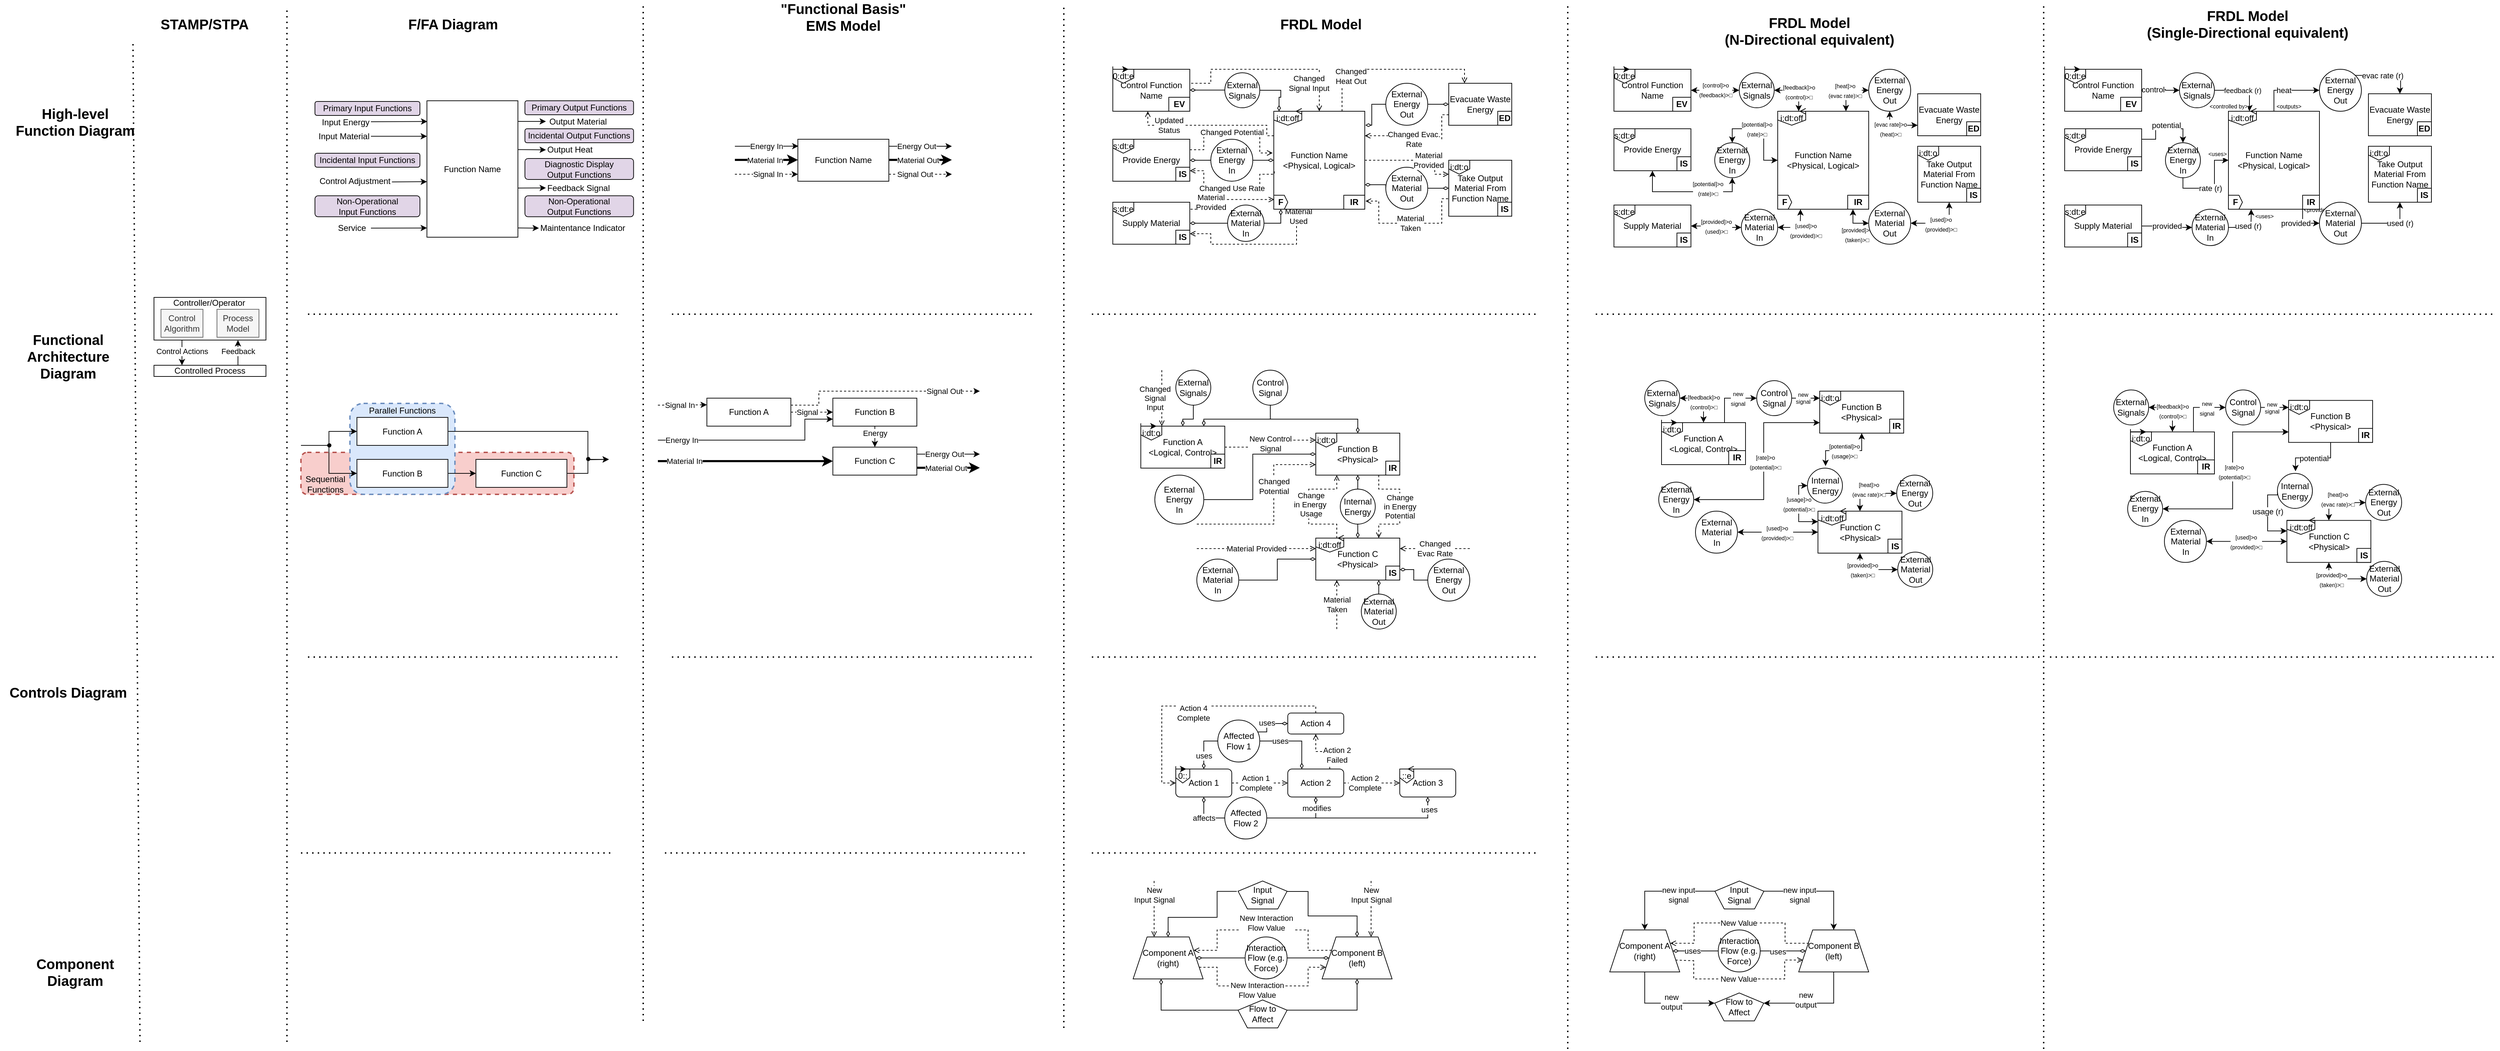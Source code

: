 <mxfile version="24.2.5" type="device">
  <diagram name="Page-1" id="GDLJ2GTyAZkGRkAv89nQ">
    <mxGraphModel dx="2787" dy="1036" grid="1" gridSize="10" guides="1" tooltips="1" connect="1" arrows="1" fold="1" page="1" pageScale="1" pageWidth="850" pageHeight="1100" math="0" shadow="0">
      <root>
        <mxCell id="0" />
        <mxCell id="1" parent="0" />
        <mxCell id="Xeo_94hPjWmz_vQG5gyQ-1" value="" style="endArrow=none;dashed=1;html=1;dashPattern=1 3;strokeWidth=2;rounded=0;" edge="1" parent="1">
          <mxGeometry width="50" height="50" relative="1" as="geometry">
            <mxPoint x="790" y="1470" as="sourcePoint" />
            <mxPoint x="790" y="10" as="targetPoint" />
          </mxGeometry>
        </mxCell>
        <mxCell id="Xeo_94hPjWmz_vQG5gyQ-2" value="Function Name" style="rounded=0;whiteSpace=wrap;html=1;" vertex="1" parent="1">
          <mxGeometry x="410" y="200" width="130" height="60" as="geometry" />
        </mxCell>
        <mxCell id="Xeo_94hPjWmz_vQG5gyQ-3" value="Energy In" style="endArrow=classic;html=1;rounded=0;entryX=0.006;entryY=0.164;entryDx=0;entryDy=0;align=right;entryPerimeter=0;" edge="1" parent="1" target="Xeo_94hPjWmz_vQG5gyQ-2">
          <mxGeometry x="0.556" width="50" height="50" relative="1" as="geometry">
            <mxPoint x="320" y="210" as="sourcePoint" />
            <mxPoint x="400" y="210" as="targetPoint" />
            <mxPoint as="offset" />
          </mxGeometry>
        </mxCell>
        <mxCell id="Xeo_94hPjWmz_vQG5gyQ-4" value="Material In" style="endArrow=classic;html=1;rounded=0;entryX=0;entryY=0.25;entryDx=0;entryDy=0;strokeWidth=3;align=right;" edge="1" parent="1">
          <mxGeometry x="0.556" width="50" height="50" relative="1" as="geometry">
            <mxPoint x="320" y="229.5" as="sourcePoint" />
            <mxPoint x="410" y="229.5" as="targetPoint" />
            <mxPoint as="offset" />
          </mxGeometry>
        </mxCell>
        <mxCell id="Xeo_94hPjWmz_vQG5gyQ-5" value="Signal In" style="endArrow=classic;html=1;rounded=0;entryX=0;entryY=0.25;entryDx=0;entryDy=0;dashed=1;align=right;" edge="1" parent="1">
          <mxGeometry x="0.556" width="50" height="50" relative="1" as="geometry">
            <mxPoint x="320" y="250" as="sourcePoint" />
            <mxPoint x="410" y="250" as="targetPoint" />
            <mxPoint as="offset" />
          </mxGeometry>
        </mxCell>
        <mxCell id="Xeo_94hPjWmz_vQG5gyQ-6" value="Energy Out" style="endArrow=classic;html=1;rounded=0;entryX=0;entryY=0.25;entryDx=0;entryDy=0;align=left;" edge="1" parent="1">
          <mxGeometry x="-0.778" width="50" height="50" relative="1" as="geometry">
            <mxPoint x="540" y="210" as="sourcePoint" />
            <mxPoint x="630" y="210" as="targetPoint" />
            <mxPoint as="offset" />
          </mxGeometry>
        </mxCell>
        <mxCell id="Xeo_94hPjWmz_vQG5gyQ-7" value="Material Out" style="endArrow=classic;html=1;rounded=0;entryX=0;entryY=0.25;entryDx=0;entryDy=0;strokeWidth=3;align=left;" edge="1" parent="1">
          <mxGeometry x="-0.778" width="50" height="50" relative="1" as="geometry">
            <mxPoint x="540" y="229.5" as="sourcePoint" />
            <mxPoint x="630" y="229.5" as="targetPoint" />
            <mxPoint as="offset" />
          </mxGeometry>
        </mxCell>
        <mxCell id="Xeo_94hPjWmz_vQG5gyQ-8" value="Signal Out" style="endArrow=classic;html=1;rounded=0;entryX=0;entryY=0.25;entryDx=0;entryDy=0;dashed=1;align=left;" edge="1" parent="1">
          <mxGeometry x="-0.778" width="50" height="50" relative="1" as="geometry">
            <mxPoint x="540" y="250" as="sourcePoint" />
            <mxPoint x="630" y="250" as="targetPoint" />
            <mxPoint as="offset" />
          </mxGeometry>
        </mxCell>
        <mxCell id="Xeo_94hPjWmz_vQG5gyQ-9" value="" style="endArrow=none;dashed=1;html=1;dashPattern=1 3;strokeWidth=2;rounded=0;" edge="1" parent="1">
          <mxGeometry width="50" height="50" relative="1" as="geometry">
            <mxPoint x="189" y="1460" as="sourcePoint" />
            <mxPoint x="189" y="10" as="targetPoint" />
          </mxGeometry>
        </mxCell>
        <mxCell id="Xeo_94hPjWmz_vQG5gyQ-10" value="&lt;b style=&quot;font-size: 20px;&quot;&gt;&quot;Functional Basis&quot; EMS Model&lt;/b&gt;" style="text;html=1;strokeColor=none;fillColor=none;align=center;verticalAlign=middle;whiteSpace=wrap;rounded=0;fontSize=20;" vertex="1" parent="1">
          <mxGeometry x="375" y="10" width="200" height="30" as="geometry" />
        </mxCell>
        <mxCell id="Xeo_94hPjWmz_vQG5gyQ-11" value="" style="endArrow=none;dashed=1;html=1;dashPattern=1 3;strokeWidth=2;rounded=0;" edge="1" parent="1">
          <mxGeometry width="50" height="50" relative="1" as="geometry">
            <mxPoint x="230" y="450" as="sourcePoint" />
            <mxPoint x="750" y="450" as="targetPoint" />
          </mxGeometry>
        </mxCell>
        <mxCell id="Xeo_94hPjWmz_vQG5gyQ-12" value="Function A" style="rounded=0;whiteSpace=wrap;html=1;" vertex="1" parent="1">
          <mxGeometry x="280" y="570" width="120" height="40" as="geometry" />
        </mxCell>
        <mxCell id="Xeo_94hPjWmz_vQG5gyQ-13" value="Energy" style="edgeStyle=orthogonalEdgeStyle;rounded=0;orthogonalLoop=1;jettySize=auto;html=1;exitX=0.5;exitY=1;exitDx=0;exitDy=0;" edge="1" parent="1" source="Xeo_94hPjWmz_vQG5gyQ-14" target="Xeo_94hPjWmz_vQG5gyQ-15">
          <mxGeometry x="0.2" relative="1" as="geometry">
            <mxPoint as="offset" />
          </mxGeometry>
        </mxCell>
        <mxCell id="Xeo_94hPjWmz_vQG5gyQ-14" value="Function B" style="rounded=0;whiteSpace=wrap;html=1;" vertex="1" parent="1">
          <mxGeometry x="460" y="570" width="120" height="40" as="geometry" />
        </mxCell>
        <mxCell id="Xeo_94hPjWmz_vQG5gyQ-15" value="Function C" style="rounded=0;whiteSpace=wrap;html=1;" vertex="1" parent="1">
          <mxGeometry x="460" y="640" width="120" height="40" as="geometry" />
        </mxCell>
        <mxCell id="Xeo_94hPjWmz_vQG5gyQ-16" value="Signal In" style="endArrow=classic;html=1;rounded=0;entryX=0;entryY=0.25;entryDx=0;entryDy=0;dashed=1;align=right;" edge="1" parent="1">
          <mxGeometry x="0.556" width="50" height="50" relative="1" as="geometry">
            <mxPoint x="210" y="580" as="sourcePoint" />
            <mxPoint x="280" y="579.5" as="targetPoint" />
            <mxPoint as="offset" />
          </mxGeometry>
        </mxCell>
        <mxCell id="Xeo_94hPjWmz_vQG5gyQ-17" value="Material In" style="endArrow=classic;html=1;rounded=0;entryX=0;entryY=0.25;entryDx=0;entryDy=0;strokeWidth=3;align=right;" edge="1" parent="1">
          <mxGeometry x="-0.481" width="50" height="50" relative="1" as="geometry">
            <mxPoint x="210" y="660" as="sourcePoint" />
            <mxPoint x="460" y="660" as="targetPoint" />
            <mxPoint as="offset" />
          </mxGeometry>
        </mxCell>
        <mxCell id="Xeo_94hPjWmz_vQG5gyQ-18" value="Material Out" style="endArrow=classic;html=1;rounded=0;entryX=0;entryY=0.25;entryDx=0;entryDy=0;strokeWidth=3;align=left;" edge="1" parent="1">
          <mxGeometry x="-0.778" width="50" height="50" relative="1" as="geometry">
            <mxPoint x="580" y="669.5" as="sourcePoint" />
            <mxPoint x="670" y="669.5" as="targetPoint" />
            <mxPoint as="offset" />
          </mxGeometry>
        </mxCell>
        <mxCell id="Xeo_94hPjWmz_vQG5gyQ-19" value="Signal" style="endArrow=classic;html=1;rounded=0;entryX=0;entryY=0.5;entryDx=0;entryDy=0;dashed=1;align=right;edgeStyle=orthogonalEdgeStyle;" edge="1" parent="1" source="Xeo_94hPjWmz_vQG5gyQ-12" target="Xeo_94hPjWmz_vQG5gyQ-14">
          <mxGeometry x="0.333" width="50" height="50" relative="1" as="geometry">
            <mxPoint x="420" y="540" as="sourcePoint" />
            <mxPoint x="510" y="540" as="targetPoint" />
            <mxPoint as="offset" />
          </mxGeometry>
        </mxCell>
        <mxCell id="Xeo_94hPjWmz_vQG5gyQ-20" value="Energy In" style="endArrow=classic;html=1;rounded=0;entryX=0;entryY=0.75;entryDx=0;entryDy=0;align=right;edgeStyle=orthogonalEdgeStyle;" edge="1" parent="1" target="Xeo_94hPjWmz_vQG5gyQ-14">
          <mxGeometry x="-0.582" width="50" height="50" relative="1" as="geometry">
            <mxPoint x="210" y="630" as="sourcePoint" />
            <mxPoint x="300" y="520" as="targetPoint" />
            <mxPoint as="offset" />
            <Array as="points">
              <mxPoint x="420" y="630" />
              <mxPoint x="420" y="600" />
            </Array>
          </mxGeometry>
        </mxCell>
        <mxCell id="Xeo_94hPjWmz_vQG5gyQ-21" value="Signal Out" style="endArrow=classic;html=1;rounded=0;dashed=1;align=left;exitX=1;exitY=0.25;exitDx=0;exitDy=0;edgeStyle=orthogonalEdgeStyle;" edge="1" parent="1" source="Xeo_94hPjWmz_vQG5gyQ-12">
          <mxGeometry x="0.458" width="50" height="50" relative="1" as="geometry">
            <mxPoint x="480" y="510" as="sourcePoint" />
            <mxPoint x="670" y="560" as="targetPoint" />
            <mxPoint as="offset" />
            <Array as="points">
              <mxPoint x="440" y="580" />
              <mxPoint x="440" y="560" />
            </Array>
          </mxGeometry>
        </mxCell>
        <mxCell id="Xeo_94hPjWmz_vQG5gyQ-22" value="Energy Out" style="endArrow=classic;html=1;rounded=0;entryX=0;entryY=0.25;entryDx=0;entryDy=0;align=left;" edge="1" parent="1">
          <mxGeometry x="-0.778" width="50" height="50" relative="1" as="geometry">
            <mxPoint x="580" y="650" as="sourcePoint" />
            <mxPoint x="670" y="650" as="targetPoint" />
            <mxPoint as="offset" />
          </mxGeometry>
        </mxCell>
        <mxCell id="Xeo_94hPjWmz_vQG5gyQ-23" style="edgeStyle=orthogonalEdgeStyle;rounded=0;orthogonalLoop=1;jettySize=auto;html=1;exitX=0;exitY=0.5;exitDx=0;exitDy=0;entryX=1;entryY=0.5;entryDx=0;entryDy=0;endArrow=none;endFill=0;startArrow=diamondThin;startFill=0;" edge="1" parent="1" source="Xeo_94hPjWmz_vQG5gyQ-32" target="Xeo_94hPjWmz_vQG5gyQ-40">
          <mxGeometry relative="1" as="geometry" />
        </mxCell>
        <mxCell id="Xeo_94hPjWmz_vQG5gyQ-24" style="edgeStyle=orthogonalEdgeStyle;rounded=0;orthogonalLoop=1;jettySize=auto;html=1;exitX=0.25;exitY=0;exitDx=0;exitDy=0;entryX=1;entryY=0.5;entryDx=0;entryDy=0;startArrow=diamondThin;startFill=0;endArrow=none;endFill=0;" edge="1" parent="1" target="Xeo_94hPjWmz_vQG5gyQ-39">
          <mxGeometry relative="1" as="geometry">
            <Array as="points">
              <mxPoint x="1098" y="140" />
              <mxPoint x="1100" y="140" />
              <mxPoint x="1100" y="130" />
            </Array>
            <mxPoint x="1097.5" y="160" as="sourcePoint" />
          </mxGeometry>
        </mxCell>
        <mxCell id="Xeo_94hPjWmz_vQG5gyQ-25" style="edgeStyle=orthogonalEdgeStyle;rounded=0;orthogonalLoop=1;jettySize=auto;html=1;exitX=1;exitY=0.75;exitDx=0;exitDy=0;entryX=0;entryY=0.5;entryDx=0;entryDy=0;startArrow=diamondThin;startFill=0;endArrow=none;endFill=0;" edge="1" parent="1" source="Xeo_94hPjWmz_vQG5gyQ-32" target="Xeo_94hPjWmz_vQG5gyQ-48">
          <mxGeometry relative="1" as="geometry">
            <Array as="points">
              <mxPoint x="1250" y="265" />
            </Array>
            <mxPoint x="1220.39" y="280.0" as="sourcePoint" />
            <mxPoint x="1250.0" y="278.7" as="targetPoint" />
          </mxGeometry>
        </mxCell>
        <mxCell id="Xeo_94hPjWmz_vQG5gyQ-26" style="edgeStyle=orthogonalEdgeStyle;rounded=0;orthogonalLoop=1;jettySize=auto;html=1;exitX=1.006;exitY=0.142;exitDx=0;exitDy=0;entryX=0;entryY=0.5;entryDx=0;entryDy=0;startArrow=diamondThin;startFill=0;endArrow=none;endFill=0;exitPerimeter=0;" edge="1" parent="1" source="Xeo_94hPjWmz_vQG5gyQ-32" target="Xeo_94hPjWmz_vQG5gyQ-50">
          <mxGeometry relative="1" as="geometry">
            <Array as="points">
              <mxPoint x="1230" y="180" />
              <mxPoint x="1230" y="150" />
            </Array>
          </mxGeometry>
        </mxCell>
        <mxCell id="Xeo_94hPjWmz_vQG5gyQ-27" style="edgeStyle=orthogonalEdgeStyle;rounded=0;orthogonalLoop=1;jettySize=auto;html=1;exitX=0.25;exitY=1;exitDx=0;exitDy=0;entryX=1;entryY=0.75;entryDx=0;entryDy=0;dashed=1;endArrow=open;endFill=0;" edge="1" parent="1" source="Xeo_94hPjWmz_vQG5gyQ-32" target="Xeo_94hPjWmz_vQG5gyQ-38">
          <mxGeometry relative="1" as="geometry">
            <Array as="points">
              <mxPoint x="1123" y="350" />
              <mxPoint x="1000" y="350" />
              <mxPoint x="1000" y="335" />
            </Array>
          </mxGeometry>
        </mxCell>
        <mxCell id="Xeo_94hPjWmz_vQG5gyQ-28" value="Material&lt;br&gt;Used" style="edgeLabel;html=1;align=center;verticalAlign=middle;resizable=0;points=[];" vertex="1" connectable="0" parent="Xeo_94hPjWmz_vQG5gyQ-27">
          <mxGeometry x="-0.273" y="-1" relative="1" as="geometry">
            <mxPoint x="31" y="-39" as="offset" />
          </mxGeometry>
        </mxCell>
        <mxCell id="Xeo_94hPjWmz_vQG5gyQ-29" style="edgeStyle=orthogonalEdgeStyle;rounded=0;orthogonalLoop=1;jettySize=auto;html=1;exitX=0.75;exitY=0;exitDx=0;exitDy=0;entryX=0.25;entryY=0;entryDx=0;entryDy=0;dashed=1;endArrow=open;endFill=0;" edge="1" parent="1" source="Xeo_94hPjWmz_vQG5gyQ-32" target="Xeo_94hPjWmz_vQG5gyQ-45">
          <mxGeometry relative="1" as="geometry" />
        </mxCell>
        <mxCell id="Xeo_94hPjWmz_vQG5gyQ-30" value="Changed&lt;br&gt;Heat Out" style="edgeLabel;html=1;align=center;verticalAlign=middle;resizable=0;points=[];" vertex="1" connectable="0" parent="Xeo_94hPjWmz_vQG5gyQ-29">
          <mxGeometry x="0.115" y="1" relative="1" as="geometry">
            <mxPoint x="-70" y="11" as="offset" />
          </mxGeometry>
        </mxCell>
        <mxCell id="Xeo_94hPjWmz_vQG5gyQ-31" value="Updated&lt;br&gt;Status" style="edgeStyle=orthogonalEdgeStyle;rounded=0;orthogonalLoop=1;jettySize=auto;html=1;exitX=0;exitY=0.25;exitDx=0;exitDy=0;dashed=1;endArrow=open;endFill=0;" edge="1" parent="1" source="Xeo_94hPjWmz_vQG5gyQ-32" target="Xeo_94hPjWmz_vQG5gyQ-34">
          <mxGeometry x="0.535" relative="1" as="geometry">
            <Array as="points">
              <mxPoint x="1080" y="195" />
              <mxPoint x="1080" y="180" />
              <mxPoint x="910" y="180" />
            </Array>
            <mxPoint as="offset" />
          </mxGeometry>
        </mxCell>
        <mxCell id="Xeo_94hPjWmz_vQG5gyQ-32" value="Function Name&lt;div&gt;&amp;lt;Physical, Logical&amp;gt;&lt;/div&gt;" style="rounded=0;whiteSpace=wrap;html=1;" vertex="1" parent="1">
          <mxGeometry x="1090" y="160" width="130" height="140" as="geometry" />
        </mxCell>
        <mxCell id="Xeo_94hPjWmz_vQG5gyQ-33" style="edgeStyle=orthogonalEdgeStyle;rounded=0;orthogonalLoop=1;jettySize=auto;html=1;exitX=1;exitY=0.5;exitDx=0;exitDy=0;entryX=0;entryY=0.5;entryDx=0;entryDy=0;startArrow=diamondThin;startFill=0;endArrow=none;endFill=0;" edge="1" parent="1">
          <mxGeometry relative="1" as="geometry">
            <Array as="points">
              <mxPoint x="990" y="129.74" />
              <mxPoint x="990" y="129.74" />
            </Array>
            <mxPoint x="970" y="129.74" as="sourcePoint" />
            <mxPoint x="1020.0" y="129.74" as="targetPoint" />
          </mxGeometry>
        </mxCell>
        <mxCell id="Xeo_94hPjWmz_vQG5gyQ-34" value="Control Function&lt;br&gt;Name" style="rounded=0;whiteSpace=wrap;html=1;" vertex="1" parent="1">
          <mxGeometry x="860" y="100" width="110" height="60" as="geometry" />
        </mxCell>
        <mxCell id="Xeo_94hPjWmz_vQG5gyQ-35" style="edgeStyle=orthogonalEdgeStyle;rounded=0;orthogonalLoop=1;jettySize=auto;html=1;exitX=1;exitY=0.5;exitDx=0;exitDy=0;entryX=0;entryY=0.5;entryDx=0;entryDy=0;endArrow=none;endFill=0;startArrow=diamondThin;startFill=0;" edge="1" parent="1" source="Xeo_94hPjWmz_vQG5gyQ-36" target="Xeo_94hPjWmz_vQG5gyQ-40">
          <mxGeometry relative="1" as="geometry" />
        </mxCell>
        <mxCell id="Xeo_94hPjWmz_vQG5gyQ-36" value="Provide Energy" style="rounded=0;whiteSpace=wrap;html=1;" vertex="1" parent="1">
          <mxGeometry x="860" y="200" width="110" height="60" as="geometry" />
        </mxCell>
        <mxCell id="Xeo_94hPjWmz_vQG5gyQ-37" style="edgeStyle=orthogonalEdgeStyle;rounded=0;orthogonalLoop=1;jettySize=auto;html=1;exitX=1;exitY=0.5;exitDx=0;exitDy=0;endArrow=none;endFill=0;startArrow=diamondThin;startFill=0;" edge="1" parent="1" source="Xeo_94hPjWmz_vQG5gyQ-38" target="Xeo_94hPjWmz_vQG5gyQ-42">
          <mxGeometry relative="1" as="geometry" />
        </mxCell>
        <mxCell id="Xeo_94hPjWmz_vQG5gyQ-38" value="Supply Material" style="rounded=0;whiteSpace=wrap;html=1;" vertex="1" parent="1">
          <mxGeometry x="860" y="290" width="110" height="60" as="geometry" />
        </mxCell>
        <mxCell id="Xeo_94hPjWmz_vQG5gyQ-39" value="External Signals" style="ellipse;whiteSpace=wrap;html=1;aspect=fixed;" vertex="1" parent="1">
          <mxGeometry x="1020" y="105" width="50" height="50" as="geometry" />
        </mxCell>
        <mxCell id="Xeo_94hPjWmz_vQG5gyQ-40" value="External Energy&lt;br&gt;In" style="ellipse;whiteSpace=wrap;html=1;aspect=fixed;" vertex="1" parent="1">
          <mxGeometry x="1000" y="200" width="60" height="60" as="geometry" />
        </mxCell>
        <mxCell id="Xeo_94hPjWmz_vQG5gyQ-41" style="edgeStyle=orthogonalEdgeStyle;rounded=0;orthogonalLoop=1;jettySize=auto;html=1;entryX=1;entryY=0.5;entryDx=0;entryDy=0;exitX=0;exitY=0.5;exitDx=0;exitDy=0;endArrow=none;endFill=0;startArrow=diamondThin;startFill=0;" edge="1" parent="1" source="Xeo_94hPjWmz_vQG5gyQ-68" target="Xeo_94hPjWmz_vQG5gyQ-42">
          <mxGeometry relative="1" as="geometry">
            <Array as="points">
              <mxPoint x="1100" y="320" />
            </Array>
            <mxPoint x="1100" y="350" as="sourcePoint" />
          </mxGeometry>
        </mxCell>
        <mxCell id="Xeo_94hPjWmz_vQG5gyQ-42" value="External Material&lt;br&gt;In" style="ellipse;whiteSpace=wrap;html=1;aspect=fixed;" vertex="1" parent="1">
          <mxGeometry x="1024" y="294" width="52" height="52" as="geometry" />
        </mxCell>
        <mxCell id="Xeo_94hPjWmz_vQG5gyQ-43" style="edgeStyle=orthogonalEdgeStyle;rounded=0;orthogonalLoop=1;jettySize=auto;html=1;exitX=0;exitY=0.75;exitDx=0;exitDy=0;entryX=1;entryY=0.25;entryDx=0;entryDy=0;dashed=1;endArrow=open;endFill=0;" edge="1" parent="1" source="Xeo_94hPjWmz_vQG5gyQ-45" target="Xeo_94hPjWmz_vQG5gyQ-32">
          <mxGeometry relative="1" as="geometry">
            <Array as="points">
              <mxPoint x="1330" y="165" />
              <mxPoint x="1330" y="200" />
              <mxPoint x="1260" y="200" />
              <mxPoint x="1260" y="195" />
            </Array>
          </mxGeometry>
        </mxCell>
        <mxCell id="Xeo_94hPjWmz_vQG5gyQ-44" value="Changed Evac.&lt;br&gt;Rate" style="edgeLabel;html=1;align=center;verticalAlign=middle;resizable=0;points=[];" vertex="1" connectable="0" parent="Xeo_94hPjWmz_vQG5gyQ-43">
          <mxGeometry x="-0.062" relative="1" as="geometry">
            <mxPoint x="-10" as="offset" />
          </mxGeometry>
        </mxCell>
        <mxCell id="Xeo_94hPjWmz_vQG5gyQ-45" value="Evacuate Waste Energy" style="rounded=0;whiteSpace=wrap;html=1;" vertex="1" parent="1">
          <mxGeometry x="1340" y="120" width="90" height="60" as="geometry" />
        </mxCell>
        <mxCell id="Xeo_94hPjWmz_vQG5gyQ-46" style="edgeStyle=orthogonalEdgeStyle;rounded=0;orthogonalLoop=1;jettySize=auto;html=1;exitX=0;exitY=0.5;exitDx=0;exitDy=0;entryX=1;entryY=0.5;entryDx=0;entryDy=0;endArrow=none;endFill=0;startArrow=diamondThin;startFill=0;" edge="1" parent="1" source="Xeo_94hPjWmz_vQG5gyQ-47" target="Xeo_94hPjWmz_vQG5gyQ-48">
          <mxGeometry relative="1" as="geometry">
            <Array as="points">
              <mxPoint x="1340" y="270" />
            </Array>
          </mxGeometry>
        </mxCell>
        <mxCell id="Xeo_94hPjWmz_vQG5gyQ-47" value="Take Output Material From Function Name" style="rounded=0;whiteSpace=wrap;html=1;" vertex="1" parent="1">
          <mxGeometry x="1340" y="230" width="90" height="80" as="geometry" />
        </mxCell>
        <mxCell id="Xeo_94hPjWmz_vQG5gyQ-48" value="External Material&lt;br&gt;Out" style="ellipse;whiteSpace=wrap;html=1;aspect=fixed;" vertex="1" parent="1">
          <mxGeometry x="1250" y="240" width="60" height="60" as="geometry" />
        </mxCell>
        <mxCell id="Xeo_94hPjWmz_vQG5gyQ-49" style="edgeStyle=orthogonalEdgeStyle;rounded=0;orthogonalLoop=1;jettySize=auto;html=1;exitX=1;exitY=0.5;exitDx=0;exitDy=0;entryX=0;entryY=0.5;entryDx=0;entryDy=0;endArrow=diamondThin;endFill=0;" edge="1" parent="1" source="Xeo_94hPjWmz_vQG5gyQ-50" target="Xeo_94hPjWmz_vQG5gyQ-45">
          <mxGeometry relative="1" as="geometry" />
        </mxCell>
        <mxCell id="Xeo_94hPjWmz_vQG5gyQ-50" value="External Energy&lt;br&gt;Out" style="ellipse;whiteSpace=wrap;html=1;aspect=fixed;" vertex="1" parent="1">
          <mxGeometry x="1250" y="120" width="60" height="60" as="geometry" />
        </mxCell>
        <mxCell id="Xeo_94hPjWmz_vQG5gyQ-51" value="Changed&lt;br&gt;Signal&amp;nbsp;Input" style="endArrow=open;html=1;rounded=0;dashed=1;exitX=1;exitY=0.5;exitDx=0;exitDy=0;edgeStyle=orthogonalEdgeStyle;entryX=0.5;entryY=0;entryDx=0;entryDy=0;endFill=0;" edge="1" parent="1" source="Xeo_94hPjWmz_vQG5gyQ-34" target="Xeo_94hPjWmz_vQG5gyQ-32">
          <mxGeometry x="0.709" y="-15" width="50" height="50" relative="1" as="geometry">
            <mxPoint x="1080" y="55" as="sourcePoint" />
            <mxPoint x="1162.5" y="160" as="targetPoint" />
            <Array as="points">
              <mxPoint x="970" y="120" />
              <mxPoint x="1000" y="120" />
              <mxPoint x="1000" y="100" />
              <mxPoint x="1155" y="100" />
            </Array>
            <mxPoint as="offset" />
          </mxGeometry>
        </mxCell>
        <mxCell id="Xeo_94hPjWmz_vQG5gyQ-52" style="edgeStyle=orthogonalEdgeStyle;rounded=0;orthogonalLoop=1;jettySize=auto;html=1;exitX=1;exitY=0.25;exitDx=0;exitDy=0;entryX=-0.013;entryY=0.426;entryDx=0;entryDy=0;entryPerimeter=0;dashed=1;endArrow=open;endFill=0;" edge="1" parent="1" source="Xeo_94hPjWmz_vQG5gyQ-36" target="Xeo_94hPjWmz_vQG5gyQ-32">
          <mxGeometry relative="1" as="geometry">
            <Array as="points">
              <mxPoint x="990" y="215" />
              <mxPoint x="990" y="190" />
              <mxPoint x="1070" y="190" />
              <mxPoint x="1070" y="220" />
            </Array>
          </mxGeometry>
        </mxCell>
        <mxCell id="Xeo_94hPjWmz_vQG5gyQ-53" value="Changed Potential" style="edgeLabel;html=1;align=center;verticalAlign=middle;resizable=0;points=[];" vertex="1" connectable="0" parent="Xeo_94hPjWmz_vQG5gyQ-52">
          <mxGeometry x="-0.204" y="3" relative="1" as="geometry">
            <mxPoint x="16" y="3" as="offset" />
          </mxGeometry>
        </mxCell>
        <mxCell id="Xeo_94hPjWmz_vQG5gyQ-54" value="Changed Use Rate" style="endArrow=open;html=1;rounded=0;dashed=1;entryX=1;entryY=0.75;entryDx=0;entryDy=0;edgeStyle=orthogonalEdgeStyle;exitX=0.005;exitY=0.613;exitDx=0;exitDy=0;exitPerimeter=0;endFill=0;" edge="1" parent="1" source="Xeo_94hPjWmz_vQG5gyQ-32" target="Xeo_94hPjWmz_vQG5gyQ-36">
          <mxGeometry x="-0.001" width="50" height="50" relative="1" as="geometry">
            <mxPoint x="945" y="460" as="sourcePoint" />
            <mxPoint x="1115" y="375" as="targetPoint" />
            <Array as="points">
              <mxPoint x="1091" y="250" />
              <mxPoint x="1070" y="250" />
              <mxPoint x="1070" y="270" />
              <mxPoint x="990" y="270" />
              <mxPoint x="990" y="245" />
            </Array>
            <mxPoint as="offset" />
          </mxGeometry>
        </mxCell>
        <mxCell id="Xeo_94hPjWmz_vQG5gyQ-55" value="Material&lt;br&gt;Provided" style="edgeStyle=orthogonalEdgeStyle;rounded=0;orthogonalLoop=1;jettySize=auto;html=1;exitX=1;exitY=0.25;exitDx=0;exitDy=0;entryX=0.005;entryY=0.901;entryDx=0;entryDy=0;entryPerimeter=0;dashed=1;endArrow=open;endFill=0;" edge="1" parent="1" source="Xeo_94hPjWmz_vQG5gyQ-38" target="Xeo_94hPjWmz_vQG5gyQ-32">
          <mxGeometry x="-0.355" relative="1" as="geometry">
            <Array as="points">
              <mxPoint x="970" y="300" />
              <mxPoint x="1000" y="300" />
              <mxPoint x="1000" y="286" />
            </Array>
            <mxPoint as="offset" />
          </mxGeometry>
        </mxCell>
        <mxCell id="Xeo_94hPjWmz_vQG5gyQ-56" style="edgeStyle=orthogonalEdgeStyle;rounded=0;orthogonalLoop=1;jettySize=auto;html=1;exitX=1;exitY=0.5;exitDx=0;exitDy=0;entryX=0;entryY=0.25;entryDx=0;entryDy=0;dashed=1;endArrow=open;endFill=0;" edge="1" parent="1" source="Xeo_94hPjWmz_vQG5gyQ-32" target="Xeo_94hPjWmz_vQG5gyQ-47">
          <mxGeometry relative="1" as="geometry">
            <mxPoint x="1463" y="300" as="sourcePoint" />
            <mxPoint x="1310" y="355" as="targetPoint" />
            <Array as="points">
              <mxPoint x="1320" y="230" />
              <mxPoint x="1320" y="250" />
            </Array>
          </mxGeometry>
        </mxCell>
        <mxCell id="Xeo_94hPjWmz_vQG5gyQ-57" value="Material&lt;br&gt;Provided" style="edgeLabel;html=1;align=center;verticalAlign=middle;resizable=0;points=[];" vertex="1" connectable="0" parent="Xeo_94hPjWmz_vQG5gyQ-56">
          <mxGeometry x="-0.273" y="-1" relative="1" as="geometry">
            <mxPoint x="40" y="-1" as="offset" />
          </mxGeometry>
        </mxCell>
        <mxCell id="Xeo_94hPjWmz_vQG5gyQ-58" value="Material&lt;br&gt;Taken" style="edgeStyle=orthogonalEdgeStyle;rounded=0;orthogonalLoop=1;jettySize=auto;html=1;exitX=0;exitY=0.75;exitDx=0;exitDy=0;entryX=1.008;entryY=0.917;entryDx=0;entryDy=0;entryPerimeter=0;dashed=1;endArrow=open;endFill=0;" edge="1" parent="1" source="Xeo_94hPjWmz_vQG5gyQ-47" target="Xeo_94hPjWmz_vQG5gyQ-32">
          <mxGeometry relative="1" as="geometry">
            <Array as="points">
              <mxPoint x="1330" y="285" />
              <mxPoint x="1330" y="320" />
              <mxPoint x="1240" y="320" />
              <mxPoint x="1240" y="288" />
            </Array>
          </mxGeometry>
        </mxCell>
        <mxCell id="Xeo_94hPjWmz_vQG5gyQ-59" value="&lt;b&gt;ED&lt;/b&gt;" style="rounded=0;whiteSpace=wrap;html=1;" vertex="1" parent="1">
          <mxGeometry x="1410" y="160" width="20" height="20" as="geometry" />
        </mxCell>
        <mxCell id="Xeo_94hPjWmz_vQG5gyQ-60" value="&lt;b&gt;IS&lt;/b&gt;" style="rounded=0;whiteSpace=wrap;html=1;" vertex="1" parent="1">
          <mxGeometry x="1410" y="290" width="20" height="20" as="geometry" />
        </mxCell>
        <mxCell id="Xeo_94hPjWmz_vQG5gyQ-61" value="&lt;b&gt;EV&lt;/b&gt;" style="rounded=0;whiteSpace=wrap;html=1;" vertex="1" parent="1">
          <mxGeometry x="940" y="140" width="30" height="20" as="geometry" />
        </mxCell>
        <mxCell id="Xeo_94hPjWmz_vQG5gyQ-62" value="&lt;b&gt;IS&lt;/b&gt;" style="rounded=0;whiteSpace=wrap;html=1;" vertex="1" parent="1">
          <mxGeometry x="950" y="240" width="20" height="20" as="geometry" />
        </mxCell>
        <mxCell id="Xeo_94hPjWmz_vQG5gyQ-63" value="&lt;b&gt;IS&lt;/b&gt;" style="rounded=0;whiteSpace=wrap;html=1;" vertex="1" parent="1">
          <mxGeometry x="950" y="330" width="20" height="20" as="geometry" />
        </mxCell>
        <mxCell id="Xeo_94hPjWmz_vQG5gyQ-64" value="" style="group" vertex="1" connectable="0" parent="1">
          <mxGeometry x="860" y="100" width="30" height="20" as="geometry" />
        </mxCell>
        <mxCell id="Xeo_94hPjWmz_vQG5gyQ-65" value="0:dt:e" style="shape=offPageConnector;whiteSpace=wrap;html=1;" vertex="1" parent="Xeo_94hPjWmz_vQG5gyQ-64">
          <mxGeometry width="30" height="20" as="geometry" />
        </mxCell>
        <mxCell id="Xeo_94hPjWmz_vQG5gyQ-66" style="edgeStyle=orthogonalEdgeStyle;rounded=0;orthogonalLoop=1;jettySize=auto;html=1;exitX=0;exitY=0;exitDx=0;exitDy=0;entryX=0.75;entryY=0;entryDx=0;entryDy=0;startArrow=baseDash;startFill=0;" edge="1" parent="Xeo_94hPjWmz_vQG5gyQ-64">
          <mxGeometry relative="1" as="geometry">
            <mxPoint x="22.5" as="targetPoint" />
            <Array as="points" />
            <mxPoint as="sourcePoint" />
          </mxGeometry>
        </mxCell>
        <mxCell id="Xeo_94hPjWmz_vQG5gyQ-67" value="&lt;b&gt;IR&lt;/b&gt;" style="rounded=0;whiteSpace=wrap;html=1;" vertex="1" parent="1">
          <mxGeometry x="1190" y="280" width="30" height="20" as="geometry" />
        </mxCell>
        <mxCell id="Xeo_94hPjWmz_vQG5gyQ-68" value="&lt;b&gt;F&lt;/b&gt;" style="shape=offPageConnector;whiteSpace=wrap;html=1;direction=north;size=0.25;" vertex="1" parent="1">
          <mxGeometry x="1090" y="280" width="20" height="20" as="geometry" />
        </mxCell>
        <mxCell id="Xeo_94hPjWmz_vQG5gyQ-69" value="i:dt:off" style="shape=offPageConnector;whiteSpace=wrap;html=1;" vertex="1" parent="1">
          <mxGeometry x="1090" y="160" width="40" height="20" as="geometry" />
        </mxCell>
        <mxCell id="Xeo_94hPjWmz_vQG5gyQ-70" style="edgeStyle=orthogonalEdgeStyle;rounded=0;orthogonalLoop=1;jettySize=auto;html=1;exitX=0;exitY=0;exitDx=0;exitDy=0;entryX=1;entryY=0;entryDx=0;entryDy=0;endArrow=ERmany;endFill=0;" edge="1" parent="1" target="Xeo_94hPjWmz_vQG5gyQ-69">
          <mxGeometry relative="1" as="geometry">
            <mxPoint x="1125" y="160" as="targetPoint" />
            <Array as="points" />
            <mxPoint x="1110" y="160" as="sourcePoint" />
          </mxGeometry>
        </mxCell>
        <mxCell id="Xeo_94hPjWmz_vQG5gyQ-71" value="s:dt:e" style="shape=offPageConnector;whiteSpace=wrap;html=1;" vertex="1" parent="1">
          <mxGeometry x="860" y="200" width="30" height="20" as="geometry" />
        </mxCell>
        <mxCell id="Xeo_94hPjWmz_vQG5gyQ-72" value="s:dt:e" style="shape=offPageConnector;whiteSpace=wrap;html=1;" vertex="1" parent="1">
          <mxGeometry x="860" y="290" width="30" height="20" as="geometry" />
        </mxCell>
        <mxCell id="Xeo_94hPjWmz_vQG5gyQ-73" value="i:dt:o" style="shape=offPageConnector;whiteSpace=wrap;html=1;" vertex="1" parent="1">
          <mxGeometry x="1340" y="230" width="30" height="20" as="geometry" />
        </mxCell>
        <mxCell id="Xeo_94hPjWmz_vQG5gyQ-74" value="&lt;b style=&quot;font-size: 20px;&quot;&gt;FRDL Model&lt;/b&gt;" style="text;html=1;strokeColor=none;fillColor=none;align=center;verticalAlign=middle;whiteSpace=wrap;rounded=0;fontSize=20;" vertex="1" parent="1">
          <mxGeometry x="1070" y="20" width="175" height="30" as="geometry" />
        </mxCell>
        <mxCell id="Xeo_94hPjWmz_vQG5gyQ-75" value="" style="endArrow=none;dashed=1;html=1;dashPattern=1 3;strokeWidth=2;rounded=0;" edge="1" parent="1">
          <mxGeometry width="50" height="50" relative="1" as="geometry">
            <mxPoint x="830" y="450" as="sourcePoint" />
            <mxPoint x="1470" y="450" as="targetPoint" />
          </mxGeometry>
        </mxCell>
        <mxCell id="Xeo_94hPjWmz_vQG5gyQ-76" style="edgeStyle=orthogonalEdgeStyle;rounded=0;orthogonalLoop=1;jettySize=auto;html=1;exitX=0.75;exitY=0;exitDx=0;exitDy=0;startArrow=diamondThin;startFill=0;entryX=0.5;entryY=1;entryDx=0;entryDy=0;endArrow=none;endFill=0;" edge="1" parent="1" source="Xeo_94hPjWmz_vQG5gyQ-79" target="Xeo_94hPjWmz_vQG5gyQ-95">
          <mxGeometry relative="1" as="geometry">
            <Array as="points">
              <mxPoint x="990" y="600" />
              <mxPoint x="1085" y="600" />
            </Array>
          </mxGeometry>
        </mxCell>
        <mxCell id="Xeo_94hPjWmz_vQG5gyQ-77" style="edgeStyle=orthogonalEdgeStyle;rounded=0;orthogonalLoop=1;jettySize=auto;html=1;entryX=0.5;entryY=1;entryDx=0;entryDy=0;exitX=0.5;exitY=0;exitDx=0;exitDy=0;endArrow=none;endFill=0;startArrow=diamondThin;startFill=0;" edge="1" parent="1" source="Xeo_94hPjWmz_vQG5gyQ-79" target="Xeo_94hPjWmz_vQG5gyQ-80">
          <mxGeometry relative="1" as="geometry">
            <Array as="points">
              <mxPoint x="960" y="600" />
              <mxPoint x="975" y="600" />
            </Array>
            <mxPoint x="980" y="610" as="sourcePoint" />
            <mxPoint x="990.0" y="580" as="targetPoint" />
          </mxGeometry>
        </mxCell>
        <mxCell id="Xeo_94hPjWmz_vQG5gyQ-78" value="New Control&lt;br&gt;Signal" style="edgeStyle=orthogonalEdgeStyle;rounded=0;orthogonalLoop=1;jettySize=auto;html=1;exitX=1;exitY=0.5;exitDx=0;exitDy=0;entryX=0;entryY=0.5;entryDx=0;entryDy=0;dashed=1;endArrow=open;endFill=0;" edge="1" parent="1" source="Xeo_94hPjWmz_vQG5gyQ-79" target="Xeo_94hPjWmz_vQG5gyQ-107">
          <mxGeometry relative="1" as="geometry" />
        </mxCell>
        <mxCell id="Xeo_94hPjWmz_vQG5gyQ-79" value="Function A&lt;div&gt;&amp;lt;Logical, Control&amp;gt;&lt;/div&gt;" style="rounded=0;whiteSpace=wrap;html=1;" vertex="1" parent="1">
          <mxGeometry x="900" y="610" width="120" height="60" as="geometry" />
        </mxCell>
        <mxCell id="Xeo_94hPjWmz_vQG5gyQ-80" value="External Signals" style="ellipse;whiteSpace=wrap;html=1;aspect=fixed;" vertex="1" parent="1">
          <mxGeometry x="950" y="530" width="50" height="50" as="geometry" />
        </mxCell>
        <mxCell id="Xeo_94hPjWmz_vQG5gyQ-81" style="edgeStyle=orthogonalEdgeStyle;rounded=0;orthogonalLoop=1;jettySize=auto;html=1;exitX=0.5;exitY=0;exitDx=0;exitDy=0;entryX=0.5;entryY=1;entryDx=0;entryDy=0;endArrow=none;endFill=0;startArrow=diamondThin;startFill=0;" edge="1" parent="1" source="Xeo_94hPjWmz_vQG5gyQ-85" target="Xeo_94hPjWmz_vQG5gyQ-95">
          <mxGeometry relative="1" as="geometry" />
        </mxCell>
        <mxCell id="Xeo_94hPjWmz_vQG5gyQ-82" style="edgeStyle=orthogonalEdgeStyle;rounded=0;orthogonalLoop=1;jettySize=auto;html=1;exitX=0;exitY=0.5;exitDx=0;exitDy=0;entryX=1;entryY=0.5;entryDx=0;entryDy=0;startArrow=diamondThin;startFill=0;endArrow=none;endFill=0;" edge="1" parent="1" source="Xeo_94hPjWmz_vQG5gyQ-85" target="Xeo_94hPjWmz_vQG5gyQ-86">
          <mxGeometry relative="1" as="geometry">
            <Array as="points">
              <mxPoint x="1060" y="650" />
              <mxPoint x="1060" y="715" />
            </Array>
          </mxGeometry>
        </mxCell>
        <mxCell id="Xeo_94hPjWmz_vQG5gyQ-83" style="edgeStyle=orthogonalEdgeStyle;rounded=0;orthogonalLoop=1;jettySize=auto;html=1;exitX=0.5;exitY=1;exitDx=0;exitDy=0;entryX=0.5;entryY=0;entryDx=0;entryDy=0;endArrow=none;endFill=0;startArrow=diamondThin;startFill=0;" edge="1" parent="1" source="Xeo_94hPjWmz_vQG5gyQ-85" target="Xeo_94hPjWmz_vQG5gyQ-96">
          <mxGeometry relative="1" as="geometry" />
        </mxCell>
        <mxCell id="Xeo_94hPjWmz_vQG5gyQ-84" value="Change&lt;br&gt;in Energy&lt;br&gt;Potential" style="edgeStyle=orthogonalEdgeStyle;rounded=0;orthogonalLoop=1;jettySize=auto;html=1;exitX=0.75;exitY=1;exitDx=0;exitDy=0;entryX=0.75;entryY=0;entryDx=0;entryDy=0;dashed=1;endArrow=open;endFill=0;" edge="1" parent="1" source="Xeo_94hPjWmz_vQG5gyQ-85" target="Xeo_94hPjWmz_vQG5gyQ-94">
          <mxGeometry relative="1" as="geometry">
            <Array as="points">
              <mxPoint x="1240" y="700" />
              <mxPoint x="1270" y="700" />
              <mxPoint x="1270" y="750" />
              <mxPoint x="1240" y="750" />
            </Array>
          </mxGeometry>
        </mxCell>
        <mxCell id="Xeo_94hPjWmz_vQG5gyQ-85" value="Function B&lt;div&gt;&amp;lt;Physical&amp;gt;&lt;/div&gt;" style="rounded=0;whiteSpace=wrap;html=1;" vertex="1" parent="1">
          <mxGeometry x="1150" y="620" width="120" height="60" as="geometry" />
        </mxCell>
        <mxCell id="Xeo_94hPjWmz_vQG5gyQ-86" value="External Energy&lt;br&gt;In" style="ellipse;whiteSpace=wrap;html=1;aspect=fixed;" vertex="1" parent="1">
          <mxGeometry x="920" y="680" width="70" height="70" as="geometry" />
        </mxCell>
        <mxCell id="Xeo_94hPjWmz_vQG5gyQ-87" value="External Material&lt;br&gt;Out" style="ellipse;whiteSpace=wrap;html=1;aspect=fixed;" vertex="1" parent="1">
          <mxGeometry x="1215" y="850" width="50" height="50" as="geometry" />
        </mxCell>
        <mxCell id="Xeo_94hPjWmz_vQG5gyQ-88" style="edgeStyle=orthogonalEdgeStyle;rounded=0;orthogonalLoop=1;jettySize=auto;html=1;exitX=0.75;exitY=1;exitDx=0;exitDy=0;entryX=0.5;entryY=0;entryDx=0;entryDy=0;startArrow=diamondThin;startFill=0;endArrow=none;endFill=0;" edge="1" parent="1" source="Xeo_94hPjWmz_vQG5gyQ-94" target="Xeo_94hPjWmz_vQG5gyQ-87">
          <mxGeometry relative="1" as="geometry" />
        </mxCell>
        <mxCell id="Xeo_94hPjWmz_vQG5gyQ-89" style="edgeStyle=orthogonalEdgeStyle;rounded=0;orthogonalLoop=1;jettySize=auto;html=1;exitX=0.5;exitY=0;exitDx=0;exitDy=0;entryX=0.5;entryY=1;entryDx=0;entryDy=0;endArrow=none;endFill=0;startArrow=diamondThin;startFill=0;" edge="1" parent="1" source="Xeo_94hPjWmz_vQG5gyQ-94" target="Xeo_94hPjWmz_vQG5gyQ-96">
          <mxGeometry relative="1" as="geometry" />
        </mxCell>
        <mxCell id="Xeo_94hPjWmz_vQG5gyQ-90" style="edgeStyle=orthogonalEdgeStyle;rounded=0;orthogonalLoop=1;jettySize=auto;html=1;exitX=1;exitY=0.75;exitDx=0;exitDy=0;endArrow=none;endFill=0;startArrow=diamondThin;startFill=0;" edge="1" parent="1" source="Xeo_94hPjWmz_vQG5gyQ-94" target="Xeo_94hPjWmz_vQG5gyQ-97">
          <mxGeometry relative="1" as="geometry" />
        </mxCell>
        <mxCell id="Xeo_94hPjWmz_vQG5gyQ-91" style="edgeStyle=orthogonalEdgeStyle;rounded=0;orthogonalLoop=1;jettySize=auto;html=1;exitX=0;exitY=0.5;exitDx=0;exitDy=0;endArrow=none;endFill=0;startArrow=diamondThin;startFill=0;" edge="1" parent="1" source="Xeo_94hPjWmz_vQG5gyQ-94" target="Xeo_94hPjWmz_vQG5gyQ-98">
          <mxGeometry relative="1" as="geometry" />
        </mxCell>
        <mxCell id="Xeo_94hPjWmz_vQG5gyQ-92" style="edgeStyle=orthogonalEdgeStyle;rounded=0;orthogonalLoop=1;jettySize=auto;html=1;exitX=0.25;exitY=0;exitDx=0;exitDy=0;entryX=0.25;entryY=1;entryDx=0;entryDy=0;dashed=1;endArrow=open;endFill=0;" edge="1" parent="1" source="Xeo_94hPjWmz_vQG5gyQ-94" target="Xeo_94hPjWmz_vQG5gyQ-85">
          <mxGeometry relative="1" as="geometry">
            <Array as="points">
              <mxPoint x="1180" y="750" />
              <mxPoint x="1140" y="750" />
              <mxPoint x="1140" y="700" />
              <mxPoint x="1180" y="700" />
            </Array>
          </mxGeometry>
        </mxCell>
        <mxCell id="Xeo_94hPjWmz_vQG5gyQ-93" value="Change&lt;br&gt;in Energy&amp;nbsp;&lt;br&gt;Usage" style="edgeLabel;html=1;align=center;verticalAlign=middle;resizable=0;points=[];" vertex="1" connectable="0" parent="Xeo_94hPjWmz_vQG5gyQ-92">
          <mxGeometry x="0.04" y="-3" relative="1" as="geometry">
            <mxPoint as="offset" />
          </mxGeometry>
        </mxCell>
        <mxCell id="Xeo_94hPjWmz_vQG5gyQ-94" value="Function C&lt;div&gt;&amp;lt;Physical&amp;gt;&lt;/div&gt;" style="rounded=0;whiteSpace=wrap;html=1;" vertex="1" parent="1">
          <mxGeometry x="1150" y="770" width="120" height="60" as="geometry" />
        </mxCell>
        <mxCell id="Xeo_94hPjWmz_vQG5gyQ-95" value="Control&lt;br&gt;Signal" style="ellipse;whiteSpace=wrap;html=1;aspect=fixed;" vertex="1" parent="1">
          <mxGeometry x="1060" y="530" width="50" height="50" as="geometry" />
        </mxCell>
        <mxCell id="Xeo_94hPjWmz_vQG5gyQ-96" value="Internal Energy" style="ellipse;whiteSpace=wrap;html=1;aspect=fixed;" vertex="1" parent="1">
          <mxGeometry x="1185" y="700" width="50" height="50" as="geometry" />
        </mxCell>
        <mxCell id="Xeo_94hPjWmz_vQG5gyQ-97" value="External Energy&lt;br&gt;Out" style="ellipse;whiteSpace=wrap;html=1;aspect=fixed;" vertex="1" parent="1">
          <mxGeometry x="1310" y="800" width="60" height="60" as="geometry" />
        </mxCell>
        <mxCell id="Xeo_94hPjWmz_vQG5gyQ-98" value="External Material&lt;br&gt;In" style="ellipse;whiteSpace=wrap;html=1;aspect=fixed;" vertex="1" parent="1">
          <mxGeometry x="980" y="800" width="60" height="60" as="geometry" />
        </mxCell>
        <mxCell id="Xeo_94hPjWmz_vQG5gyQ-99" value="Changed&lt;br&gt;Signal&lt;br&gt;Input" style="endArrow=open;html=1;rounded=0;entryX=0.25;entryY=0;entryDx=0;entryDy=0;dashed=1;endFill=0;" edge="1" parent="1" target="Xeo_94hPjWmz_vQG5gyQ-79">
          <mxGeometry y="-10" width="50" height="50" relative="1" as="geometry">
            <mxPoint x="930" y="530" as="sourcePoint" />
            <mxPoint x="850" y="650" as="targetPoint" />
            <mxPoint as="offset" />
          </mxGeometry>
        </mxCell>
        <mxCell id="Xeo_94hPjWmz_vQG5gyQ-100" value="Material Provided" style="endArrow=open;html=1;rounded=0;dashed=1;entryX=0;entryY=0.25;entryDx=0;entryDy=0;endFill=0;" edge="1" parent="1" target="Xeo_94hPjWmz_vQG5gyQ-94">
          <mxGeometry width="50" height="50" relative="1" as="geometry">
            <mxPoint x="980" y="785" as="sourcePoint" />
            <mxPoint x="1120" y="790" as="targetPoint" />
          </mxGeometry>
        </mxCell>
        <mxCell id="Xeo_94hPjWmz_vQG5gyQ-101" value="Changed&lt;br&gt;Evac Rate" style="endArrow=open;html=1;rounded=0;dashed=1;entryX=1;entryY=0.25;entryDx=0;entryDy=0;endFill=0;" edge="1" parent="1" target="Xeo_94hPjWmz_vQG5gyQ-94">
          <mxGeometry width="50" height="50" relative="1" as="geometry">
            <mxPoint x="1370" y="785" as="sourcePoint" />
            <mxPoint x="1320" y="760" as="targetPoint" />
          </mxGeometry>
        </mxCell>
        <mxCell id="Xeo_94hPjWmz_vQG5gyQ-102" value="Material&lt;br&gt;Taken" style="endArrow=open;html=1;rounded=0;dashed=1;entryX=0.25;entryY=1;entryDx=0;entryDy=0;endFill=0;" edge="1" parent="1" target="Xeo_94hPjWmz_vQG5gyQ-94">
          <mxGeometry width="50" height="50" relative="1" as="geometry">
            <mxPoint x="1180" y="900" as="sourcePoint" />
            <mxPoint x="1210" y="845" as="targetPoint" />
          </mxGeometry>
        </mxCell>
        <mxCell id="Xeo_94hPjWmz_vQG5gyQ-103" value="" style="group" vertex="1" connectable="0" parent="1">
          <mxGeometry x="900" y="610" width="30" height="20" as="geometry" />
        </mxCell>
        <mxCell id="Xeo_94hPjWmz_vQG5gyQ-104" value="i:dt:o" style="shape=offPageConnector;whiteSpace=wrap;html=1;" vertex="1" parent="Xeo_94hPjWmz_vQG5gyQ-103">
          <mxGeometry width="30" height="20" as="geometry" />
        </mxCell>
        <mxCell id="Xeo_94hPjWmz_vQG5gyQ-105" style="edgeStyle=orthogonalEdgeStyle;rounded=0;orthogonalLoop=1;jettySize=auto;html=1;exitX=0;exitY=0;exitDx=0;exitDy=0;entryX=0.75;entryY=0;entryDx=0;entryDy=0;startArrow=baseDash;startFill=0;" edge="1" parent="Xeo_94hPjWmz_vQG5gyQ-103">
          <mxGeometry relative="1" as="geometry">
            <mxPoint x="22.5" as="targetPoint" />
            <Array as="points" />
            <mxPoint as="sourcePoint" />
          </mxGeometry>
        </mxCell>
        <mxCell id="Xeo_94hPjWmz_vQG5gyQ-106" value="" style="group" vertex="1" connectable="0" parent="1">
          <mxGeometry x="1150" y="620" width="30" height="20" as="geometry" />
        </mxCell>
        <mxCell id="Xeo_94hPjWmz_vQG5gyQ-107" value="i:dt:o" style="shape=offPageConnector;whiteSpace=wrap;html=1;" vertex="1" parent="Xeo_94hPjWmz_vQG5gyQ-106">
          <mxGeometry width="30" height="20" as="geometry" />
        </mxCell>
        <mxCell id="Xeo_94hPjWmz_vQG5gyQ-108" value="i:dt:off" style="shape=offPageConnector;whiteSpace=wrap;html=1;" vertex="1" parent="1">
          <mxGeometry x="1150" y="770" width="40" height="20" as="geometry" />
        </mxCell>
        <mxCell id="Xeo_94hPjWmz_vQG5gyQ-109" style="edgeStyle=orthogonalEdgeStyle;rounded=0;orthogonalLoop=1;jettySize=auto;html=1;exitX=0;exitY=0;exitDx=0;exitDy=0;entryX=1;entryY=0;entryDx=0;entryDy=0;endArrow=ERmany;endFill=0;" edge="1" parent="1" target="Xeo_94hPjWmz_vQG5gyQ-108">
          <mxGeometry relative="1" as="geometry">
            <mxPoint x="1165" y="770" as="targetPoint" />
            <Array as="points">
              <mxPoint x="1160" y="770" />
              <mxPoint x="1160" y="770" />
            </Array>
            <mxPoint x="1150" y="770" as="sourcePoint" />
          </mxGeometry>
        </mxCell>
        <mxCell id="Xeo_94hPjWmz_vQG5gyQ-110" value="&lt;b&gt;IR&lt;/b&gt;" style="rounded=0;whiteSpace=wrap;html=1;" vertex="1" parent="1">
          <mxGeometry x="1250" y="660" width="20" height="20" as="geometry" />
        </mxCell>
        <mxCell id="Xeo_94hPjWmz_vQG5gyQ-111" value="&lt;b&gt;IR&lt;/b&gt;" style="rounded=0;whiteSpace=wrap;html=1;" vertex="1" parent="1">
          <mxGeometry x="1000" y="650" width="20" height="20" as="geometry" />
        </mxCell>
        <mxCell id="Xeo_94hPjWmz_vQG5gyQ-112" value="&lt;b&gt;IS&lt;/b&gt;" style="rounded=0;whiteSpace=wrap;html=1;" vertex="1" parent="1">
          <mxGeometry x="1250" y="810" width="20" height="20" as="geometry" />
        </mxCell>
        <mxCell id="Xeo_94hPjWmz_vQG5gyQ-113" value="Changed&lt;br&gt;Potential" style="endArrow=open;html=1;rounded=0;dashed=1;entryX=0;entryY=0.75;entryDx=0;entryDy=0;edgeStyle=orthogonalEdgeStyle;endFill=0;" edge="1" parent="1" target="Xeo_94hPjWmz_vQG5gyQ-85">
          <mxGeometry x="0.288" width="50" height="50" relative="1" as="geometry">
            <mxPoint x="980" y="750" as="sourcePoint" />
            <mxPoint x="1090" y="759.57" as="targetPoint" />
            <Array as="points">
              <mxPoint x="980" y="750" />
              <mxPoint x="1090" y="750" />
              <mxPoint x="1090" y="665" />
            </Array>
            <mxPoint as="offset" />
          </mxGeometry>
        </mxCell>
        <mxCell id="Xeo_94hPjWmz_vQG5gyQ-114" value="" style="endArrow=none;dashed=1;html=1;dashPattern=1 3;strokeWidth=2;rounded=0;" edge="1" parent="1">
          <mxGeometry width="50" height="50" relative="1" as="geometry">
            <mxPoint x="230" y="940" as="sourcePoint" />
            <mxPoint x="750" y="940" as="targetPoint" />
          </mxGeometry>
        </mxCell>
        <mxCell id="Xeo_94hPjWmz_vQG5gyQ-115" value="" style="endArrow=none;dashed=1;html=1;dashPattern=1 3;strokeWidth=2;rounded=0;" edge="1" parent="1">
          <mxGeometry width="50" height="50" relative="1" as="geometry">
            <mxPoint x="830" y="940" as="sourcePoint" />
            <mxPoint x="1470" y="940" as="targetPoint" />
          </mxGeometry>
        </mxCell>
        <mxCell id="Xeo_94hPjWmz_vQG5gyQ-116" value="Action 1&lt;br&gt;Complete" style="edgeStyle=orthogonalEdgeStyle;rounded=0;orthogonalLoop=1;jettySize=auto;html=1;exitX=1;exitY=0.5;exitDx=0;exitDy=0;dashed=1;fillColor=#e1d5e7;strokeColor=#000000;endArrow=open;endFill=0;" edge="1" parent="1" source="Xeo_94hPjWmz_vQG5gyQ-117" target="Xeo_94hPjWmz_vQG5gyQ-120">
          <mxGeometry x="-0.143" relative="1" as="geometry">
            <mxPoint as="offset" />
          </mxGeometry>
        </mxCell>
        <mxCell id="Xeo_94hPjWmz_vQG5gyQ-117" value="Action 1" style="rounded=1;whiteSpace=wrap;html=1;" vertex="1" parent="1">
          <mxGeometry x="949.97" y="1100.01" width="80" height="40" as="geometry" />
        </mxCell>
        <mxCell id="Xeo_94hPjWmz_vQG5gyQ-118" value="Action 2&lt;br&gt;Complete" style="edgeStyle=orthogonalEdgeStyle;rounded=0;orthogonalLoop=1;jettySize=auto;html=1;exitX=1;exitY=0.5;exitDx=0;exitDy=0;dashed=1;entryX=0;entryY=1;entryDx=0;entryDy=0;fillColor=#e1d5e7;strokeColor=#000000;endArrow=open;endFill=0;" edge="1" parent="1" source="Xeo_94hPjWmz_vQG5gyQ-120" target="Xeo_94hPjWmz_vQG5gyQ-141">
          <mxGeometry x="-0.25" relative="1" as="geometry">
            <mxPoint x="1269.97" y="1130.01" as="targetPoint" />
            <Array as="points">
              <mxPoint x="1249.97" y="1120.01" />
              <mxPoint x="1249.97" y="1120.01" />
            </Array>
            <mxPoint as="offset" />
          </mxGeometry>
        </mxCell>
        <mxCell id="Xeo_94hPjWmz_vQG5gyQ-119" value="Action 2&lt;br&gt;Failed" style="edgeStyle=orthogonalEdgeStyle;rounded=0;orthogonalLoop=1;jettySize=auto;html=1;exitX=0.75;exitY=0;exitDx=0;exitDy=0;entryX=0.5;entryY=1;entryDx=0;entryDy=0;dashed=1;endArrow=open;endFill=0;" edge="1" parent="1" source="Xeo_94hPjWmz_vQG5gyQ-120" target="Xeo_94hPjWmz_vQG5gyQ-140">
          <mxGeometry x="-0.429" y="-10" relative="1" as="geometry">
            <mxPoint as="offset" />
          </mxGeometry>
        </mxCell>
        <mxCell id="Xeo_94hPjWmz_vQG5gyQ-120" value="Action 2" style="rounded=1;whiteSpace=wrap;html=1;" vertex="1" parent="1">
          <mxGeometry x="1109.97" y="1100.01" width="80" height="40" as="geometry" />
        </mxCell>
        <mxCell id="Xeo_94hPjWmz_vQG5gyQ-121" value="Action 3" style="rounded=1;whiteSpace=wrap;html=1;" vertex="1" parent="1">
          <mxGeometry x="1269.97" y="1100.01" width="80" height="40" as="geometry" />
        </mxCell>
        <mxCell id="Xeo_94hPjWmz_vQG5gyQ-122" value="" style="group" vertex="1" connectable="0" parent="1">
          <mxGeometry x="949.97" y="1100.01" width="20" height="20" as="geometry" />
        </mxCell>
        <mxCell id="Xeo_94hPjWmz_vQG5gyQ-123" value="0::" style="shape=offPageConnector;whiteSpace=wrap;html=1;" vertex="1" parent="Xeo_94hPjWmz_vQG5gyQ-122">
          <mxGeometry width="20" height="20" as="geometry" />
        </mxCell>
        <mxCell id="Xeo_94hPjWmz_vQG5gyQ-124" style="edgeStyle=orthogonalEdgeStyle;rounded=0;orthogonalLoop=1;jettySize=auto;html=1;exitX=0;exitY=0;exitDx=0;exitDy=0;entryX=0.75;entryY=0;entryDx=0;entryDy=0;startArrow=baseDash;startFill=0;" edge="1" parent="Xeo_94hPjWmz_vQG5gyQ-122">
          <mxGeometry relative="1" as="geometry">
            <mxPoint x="15" as="targetPoint" />
            <Array as="points" />
            <mxPoint as="sourcePoint" />
          </mxGeometry>
        </mxCell>
        <mxCell id="Xeo_94hPjWmz_vQG5gyQ-125" style="edgeStyle=orthogonalEdgeStyle;rounded=0;orthogonalLoop=1;jettySize=auto;html=1;exitX=0;exitY=0.5;exitDx=0;exitDy=0;endArrow=diamondThin;endFill=0;startArrow=none;startFill=0;" edge="1" parent="1" source="Xeo_94hPjWmz_vQG5gyQ-131" target="Xeo_94hPjWmz_vQG5gyQ-117">
          <mxGeometry relative="1" as="geometry" />
        </mxCell>
        <mxCell id="Xeo_94hPjWmz_vQG5gyQ-126" value="affects" style="edgeLabel;html=1;align=center;verticalAlign=middle;resizable=0;points=[];" vertex="1" connectable="0" parent="Xeo_94hPjWmz_vQG5gyQ-125">
          <mxGeometry x="0.508" y="2" relative="1" as="geometry">
            <mxPoint x="2" y="15" as="offset" />
          </mxGeometry>
        </mxCell>
        <mxCell id="Xeo_94hPjWmz_vQG5gyQ-127" style="edgeStyle=orthogonalEdgeStyle;rounded=0;orthogonalLoop=1;jettySize=auto;html=1;exitX=1;exitY=0.5;exitDx=0;exitDy=0;entryX=0.5;entryY=1;entryDx=0;entryDy=0;endArrow=diamondThin;endFill=0;startArrow=none;startFill=0;" edge="1" parent="1" source="Xeo_94hPjWmz_vQG5gyQ-131" target="Xeo_94hPjWmz_vQG5gyQ-120">
          <mxGeometry relative="1" as="geometry" />
        </mxCell>
        <mxCell id="Xeo_94hPjWmz_vQG5gyQ-128" value="modifies" style="edgeLabel;html=1;align=center;verticalAlign=middle;resizable=0;points=[];" vertex="1" connectable="0" parent="Xeo_94hPjWmz_vQG5gyQ-127">
          <mxGeometry x="0.676" y="-1" relative="1" as="geometry">
            <mxPoint as="offset" />
          </mxGeometry>
        </mxCell>
        <mxCell id="Xeo_94hPjWmz_vQG5gyQ-129" style="edgeStyle=orthogonalEdgeStyle;rounded=0;orthogonalLoop=1;jettySize=auto;html=1;exitX=1;exitY=0.5;exitDx=0;exitDy=0;entryX=0.5;entryY=1;entryDx=0;entryDy=0;endArrow=diamondThin;endFill=0;startArrow=none;startFill=0;" edge="1" parent="1" source="Xeo_94hPjWmz_vQG5gyQ-131" target="Xeo_94hPjWmz_vQG5gyQ-121">
          <mxGeometry relative="1" as="geometry" />
        </mxCell>
        <mxCell id="Xeo_94hPjWmz_vQG5gyQ-130" value="uses" style="edgeLabel;html=1;align=center;verticalAlign=middle;resizable=0;points=[];" vertex="1" connectable="0" parent="Xeo_94hPjWmz_vQG5gyQ-129">
          <mxGeometry x="0.861" y="-2" relative="1" as="geometry">
            <mxPoint as="offset" />
          </mxGeometry>
        </mxCell>
        <mxCell id="Xeo_94hPjWmz_vQG5gyQ-131" value="Affected&lt;br&gt;Flow 2" style="ellipse;whiteSpace=wrap;html=1;aspect=fixed;" vertex="1" parent="1">
          <mxGeometry x="1019.97" y="1140.01" width="60" height="60" as="geometry" />
        </mxCell>
        <mxCell id="Xeo_94hPjWmz_vQG5gyQ-132" style="edgeStyle=orthogonalEdgeStyle;rounded=0;orthogonalLoop=1;jettySize=auto;html=1;exitX=0;exitY=0.5;exitDx=0;exitDy=0;entryX=0.5;entryY=0;entryDx=0;entryDy=0;endArrow=diamondThin;endFill=0;startArrow=none;startFill=0;" edge="1" parent="1" source="Xeo_94hPjWmz_vQG5gyQ-138" target="Xeo_94hPjWmz_vQG5gyQ-117">
          <mxGeometry relative="1" as="geometry" />
        </mxCell>
        <mxCell id="Xeo_94hPjWmz_vQG5gyQ-133" value="uses" style="edgeLabel;html=1;align=center;verticalAlign=middle;resizable=0;points=[];" vertex="1" connectable="0" parent="Xeo_94hPjWmz_vQG5gyQ-132">
          <mxGeometry x="0.349" y="2" relative="1" as="geometry">
            <mxPoint x="-2" as="offset" />
          </mxGeometry>
        </mxCell>
        <mxCell id="Xeo_94hPjWmz_vQG5gyQ-134" style="edgeStyle=orthogonalEdgeStyle;rounded=0;orthogonalLoop=1;jettySize=auto;html=1;exitX=1;exitY=0.5;exitDx=0;exitDy=0;entryX=0.25;entryY=0;entryDx=0;entryDy=0;endArrow=diamondThin;endFill=0;startArrow=none;startFill=0;" edge="1" parent="1" source="Xeo_94hPjWmz_vQG5gyQ-138" target="Xeo_94hPjWmz_vQG5gyQ-120">
          <mxGeometry relative="1" as="geometry" />
        </mxCell>
        <mxCell id="Xeo_94hPjWmz_vQG5gyQ-135" value="uses" style="edgeLabel;html=1;align=center;verticalAlign=middle;resizable=0;points=[];" vertex="1" connectable="0" parent="Xeo_94hPjWmz_vQG5gyQ-134">
          <mxGeometry x="-0.416" relative="1" as="geometry">
            <mxPoint as="offset" />
          </mxGeometry>
        </mxCell>
        <mxCell id="Xeo_94hPjWmz_vQG5gyQ-136" style="edgeStyle=orthogonalEdgeStyle;rounded=0;orthogonalLoop=1;jettySize=auto;html=1;exitX=0.937;exitY=0.283;exitDx=0;exitDy=0;entryX=0;entryY=0.5;entryDx=0;entryDy=0;endArrow=diamondThin;endFill=0;startArrow=none;startFill=0;exitPerimeter=0;" edge="1" parent="1" source="Xeo_94hPjWmz_vQG5gyQ-138" target="Xeo_94hPjWmz_vQG5gyQ-140">
          <mxGeometry relative="1" as="geometry">
            <Array as="points">
              <mxPoint x="1079.97" y="1047.01" />
              <mxPoint x="1079.97" y="1035.01" />
            </Array>
          </mxGeometry>
        </mxCell>
        <mxCell id="Xeo_94hPjWmz_vQG5gyQ-137" value="uses" style="edgeLabel;html=1;align=center;verticalAlign=middle;resizable=0;points=[];" vertex="1" connectable="0" parent="Xeo_94hPjWmz_vQG5gyQ-136">
          <mxGeometry x="-0.07" y="1" relative="1" as="geometry">
            <mxPoint as="offset" />
          </mxGeometry>
        </mxCell>
        <mxCell id="Xeo_94hPjWmz_vQG5gyQ-138" value="Affected Flow 1" style="ellipse;whiteSpace=wrap;html=1;aspect=fixed;" vertex="1" parent="1">
          <mxGeometry x="1009.97" y="1030.01" width="60" height="60" as="geometry" />
        </mxCell>
        <mxCell id="Xeo_94hPjWmz_vQG5gyQ-139" value="Action 4&lt;br&gt;Complete" style="edgeStyle=orthogonalEdgeStyle;rounded=0;orthogonalLoop=1;jettySize=auto;html=1;exitX=0.5;exitY=0;exitDx=0;exitDy=0;entryX=0;entryY=0.5;entryDx=0;entryDy=0;dashed=1;fillColor=#e1d5e7;strokeColor=#000000;endArrow=open;endFill=0;" edge="1" parent="1" source="Xeo_94hPjWmz_vQG5gyQ-140" target="Xeo_94hPjWmz_vQG5gyQ-117">
          <mxGeometry x="0.027" y="10" relative="1" as="geometry">
            <Array as="points">
              <mxPoint x="1149.97" y="1010.01" />
              <mxPoint x="929.97" y="1010.01" />
              <mxPoint x="929.97" y="1120.01" />
            </Array>
            <mxPoint as="offset" />
          </mxGeometry>
        </mxCell>
        <mxCell id="Xeo_94hPjWmz_vQG5gyQ-140" value="Action 4" style="rounded=1;whiteSpace=wrap;html=1;" vertex="1" parent="1">
          <mxGeometry x="1109.97" y="1020.01" width="80" height="30" as="geometry" />
        </mxCell>
        <mxCell id="Xeo_94hPjWmz_vQG5gyQ-141" value="::e" style="shape=offPageConnector;whiteSpace=wrap;html=1;" vertex="1" parent="1">
          <mxGeometry x="1269.97" y="1100.01" width="20" height="20" as="geometry" />
        </mxCell>
        <mxCell id="Xeo_94hPjWmz_vQG5gyQ-142" style="edgeStyle=orthogonalEdgeStyle;rounded=0;orthogonalLoop=1;jettySize=auto;html=1;exitX=0;exitY=0;exitDx=0;exitDy=0;entryX=1;entryY=0;entryDx=0;entryDy=0;endArrow=ERmany;endFill=0;" edge="1" parent="1" target="Xeo_94hPjWmz_vQG5gyQ-141">
          <mxGeometry relative="1" as="geometry">
            <mxPoint x="1294.97" y="1100.01" as="targetPoint" />
            <Array as="points" />
            <mxPoint x="1279.97" y="1100.01" as="sourcePoint" />
          </mxGeometry>
        </mxCell>
        <mxCell id="Xeo_94hPjWmz_vQG5gyQ-143" value="" style="endArrow=none;dashed=1;html=1;dashPattern=1 3;strokeWidth=2;rounded=0;" edge="1" parent="1">
          <mxGeometry width="50" height="50" relative="1" as="geometry">
            <mxPoint x="829.97" y="1220" as="sourcePoint" />
            <mxPoint x="1469.97" y="1220" as="targetPoint" />
          </mxGeometry>
        </mxCell>
        <mxCell id="Xeo_94hPjWmz_vQG5gyQ-144" style="edgeStyle=orthogonalEdgeStyle;rounded=0;orthogonalLoop=1;jettySize=auto;html=1;exitX=0;exitY=0.5;exitDx=0;exitDy=0;endArrow=none;endFill=0;startArrow=diamondThin;startFill=0;" edge="1" parent="1" source="Xeo_94hPjWmz_vQG5gyQ-146" target="Xeo_94hPjWmz_vQG5gyQ-150">
          <mxGeometry relative="1" as="geometry" />
        </mxCell>
        <mxCell id="Xeo_94hPjWmz_vQG5gyQ-145" style="edgeStyle=orthogonalEdgeStyle;rounded=0;orthogonalLoop=1;jettySize=auto;html=1;exitX=0.5;exitY=0;exitDx=0;exitDy=0;startArrow=diamondThin;startFill=0;entryX=1;entryY=0.365;entryDx=0;entryDy=0;entryPerimeter=0;endArrow=none;endFill=0;" edge="1" parent="1" source="Xeo_94hPjWmz_vQG5gyQ-146" target="Xeo_94hPjWmz_vQG5gyQ-151">
          <mxGeometry relative="1" as="geometry">
            <Array as="points">
              <mxPoint x="1208.99" y="1310.01" />
              <mxPoint x="1138.99" y="1310.01" />
              <mxPoint x="1138.99" y="1275.01" />
              <mxPoint x="1108.99" y="1275.01" />
            </Array>
          </mxGeometry>
        </mxCell>
        <mxCell id="Xeo_94hPjWmz_vQG5gyQ-146" value="Component B&lt;br&gt;(left)" style="shape=trapezoid;perimeter=trapezoidPerimeter;whiteSpace=wrap;html=1;fixedSize=1;" vertex="1" parent="1">
          <mxGeometry x="1158.99" y="1340.01" width="100" height="60" as="geometry" />
        </mxCell>
        <mxCell id="Xeo_94hPjWmz_vQG5gyQ-147" style="edgeStyle=orthogonalEdgeStyle;rounded=0;orthogonalLoop=1;jettySize=auto;html=1;exitX=1;exitY=0.5;exitDx=0;exitDy=0;entryX=0;entryY=0.5;entryDx=0;entryDy=0;endArrow=none;endFill=0;startArrow=diamondThin;startFill=0;" edge="1" parent="1" source="Xeo_94hPjWmz_vQG5gyQ-149" target="Xeo_94hPjWmz_vQG5gyQ-150">
          <mxGeometry relative="1" as="geometry" />
        </mxCell>
        <mxCell id="Xeo_94hPjWmz_vQG5gyQ-148" style="edgeStyle=orthogonalEdgeStyle;rounded=0;orthogonalLoop=1;jettySize=auto;html=1;exitX=0.5;exitY=0;exitDx=0;exitDy=0;startArrow=diamondThin;startFill=0;entryX=-0.026;entryY=0.323;entryDx=0;entryDy=0;entryPerimeter=0;endArrow=none;endFill=0;" edge="1" parent="1" source="Xeo_94hPjWmz_vQG5gyQ-149">
          <mxGeometry relative="1" as="geometry">
            <Array as="points">
              <mxPoint x="938.99" y="1312.01" />
              <mxPoint x="1008.99" y="1312.01" />
              <mxPoint x="1008.99" y="1275.01" />
            </Array>
            <mxPoint x="938.99" y="1342.01" as="sourcePoint" />
            <mxPoint x="1037.17" y="1274.93" as="targetPoint" />
          </mxGeometry>
        </mxCell>
        <mxCell id="Xeo_94hPjWmz_vQG5gyQ-149" value="Component A&lt;br&gt;(right)" style="shape=trapezoid;perimeter=trapezoidPerimeter;whiteSpace=wrap;html=1;fixedSize=1;" vertex="1" parent="1">
          <mxGeometry x="888.99" y="1340.01" width="100" height="60" as="geometry" />
        </mxCell>
        <mxCell id="Xeo_94hPjWmz_vQG5gyQ-150" value="Interaction Flow (e.g. Force)" style="ellipse;whiteSpace=wrap;html=1;aspect=fixed;" vertex="1" parent="1">
          <mxGeometry x="1048.99" y="1340.01" width="60" height="60" as="geometry" />
        </mxCell>
        <mxCell id="Xeo_94hPjWmz_vQG5gyQ-151" value="Input&lt;br&gt;Signal" style="whiteSpace=wrap;html=1;shape=mxgraph.basic.pentagon" vertex="1" parent="1">
          <mxGeometry x="1038.99" y="1260.01" width="70" height="40" as="geometry" />
        </mxCell>
        <mxCell id="Xeo_94hPjWmz_vQG5gyQ-152" value="New&lt;br&gt;Input Signal" style="endArrow=open;html=1;rounded=0;dashed=1;entryX=0.25;entryY=0;entryDx=0;entryDy=0;edgeStyle=orthogonalEdgeStyle;endFill=0;" edge="1" parent="1">
          <mxGeometry x="-0.5" width="50" height="50" relative="1" as="geometry">
            <mxPoint x="1228.99" y="1260.01" as="sourcePoint" />
            <mxPoint x="1228.99" y="1340.01" as="targetPoint" />
            <Array as="points">
              <mxPoint x="1228.99" y="1290.01" />
              <mxPoint x="1228.99" y="1290.01" />
            </Array>
            <mxPoint as="offset" />
          </mxGeometry>
        </mxCell>
        <mxCell id="Xeo_94hPjWmz_vQG5gyQ-153" value="New Interaction&lt;br&gt;Flow Value" style="endArrow=open;html=1;rounded=0;dashed=1;entryX=1;entryY=0.25;entryDx=0;entryDy=0;edgeStyle=orthogonalEdgeStyle;exitX=0;exitY=0.25;exitDx=0;exitDy=0;endFill=0;" edge="1" parent="1" source="Xeo_94hPjWmz_vQG5gyQ-146" target="Xeo_94hPjWmz_vQG5gyQ-149">
          <mxGeometry x="-0.039" y="-10" width="50" height="50" relative="1" as="geometry">
            <mxPoint x="1058.99" y="1330.01" as="sourcePoint" />
            <mxPoint x="1058.99" y="1450.01" as="targetPoint" />
            <Array as="points">
              <mxPoint x="1138.99" y="1359.01" />
              <mxPoint x="1138.99" y="1330.01" />
              <mxPoint x="1008.99" y="1330.01" />
              <mxPoint x="1008.99" y="1359.01" />
            </Array>
            <mxPoint as="offset" />
          </mxGeometry>
        </mxCell>
        <mxCell id="Xeo_94hPjWmz_vQG5gyQ-154" value="New Interaction&lt;br&gt;Flow Value" style="endArrow=open;html=1;rounded=0;dashed=1;entryX=0;entryY=0.75;entryDx=0;entryDy=0;edgeStyle=orthogonalEdgeStyle;exitX=1;exitY=0.75;exitDx=0;exitDy=0;endFill=0;" edge="1" parent="1" source="Xeo_94hPjWmz_vQG5gyQ-149" target="Xeo_94hPjWmz_vQG5gyQ-146">
          <mxGeometry x="-0.071" y="-6" width="50" height="50" relative="1" as="geometry">
            <mxPoint x="1096.99" y="1450.01" as="sourcePoint" />
            <mxPoint x="938.99" y="1450.01" as="targetPoint" />
            <Array as="points">
              <mxPoint x="1008.99" y="1384.01" />
              <mxPoint x="1008.99" y="1410.01" />
              <mxPoint x="1138.99" y="1410.01" />
              <mxPoint x="1138.99" y="1384.01" />
            </Array>
            <mxPoint as="offset" />
          </mxGeometry>
        </mxCell>
        <mxCell id="Xeo_94hPjWmz_vQG5gyQ-155" value="Flow to&lt;br&gt;Affect" style="whiteSpace=wrap;html=1;shape=mxgraph.basic.pentagon;align=center;" vertex="1" parent="1">
          <mxGeometry x="1038.99" y="1430.01" width="70" height="40" as="geometry" />
        </mxCell>
        <mxCell id="Xeo_94hPjWmz_vQG5gyQ-156" style="edgeStyle=orthogonalEdgeStyle;rounded=0;orthogonalLoop=1;jettySize=auto;html=1;exitX=0.5;exitY=1;exitDx=0;exitDy=0;entryX=1;entryY=0.365;entryDx=0;entryDy=0;entryPerimeter=0;startArrow=diamondThin;startFill=0;endArrow=none;endFill=0;" edge="1" parent="1" source="Xeo_94hPjWmz_vQG5gyQ-146" target="Xeo_94hPjWmz_vQG5gyQ-155">
          <mxGeometry relative="1" as="geometry" />
        </mxCell>
        <mxCell id="Xeo_94hPjWmz_vQG5gyQ-157" style="edgeStyle=orthogonalEdgeStyle;rounded=0;orthogonalLoop=1;jettySize=auto;html=1;entryX=0;entryY=0.365;entryDx=0;entryDy=0;entryPerimeter=0;startArrow=diamondThin;startFill=0;endArrow=none;endFill=0;" edge="1" parent="1" target="Xeo_94hPjWmz_vQG5gyQ-155">
          <mxGeometry relative="1" as="geometry">
            <mxPoint x="928.99" y="1400.01" as="sourcePoint" />
            <Array as="points">
              <mxPoint x="928.99" y="1400.01" />
              <mxPoint x="928.99" y="1462.01" />
            </Array>
          </mxGeometry>
        </mxCell>
        <mxCell id="Xeo_94hPjWmz_vQG5gyQ-158" value="New&lt;br&gt;Input Signal" style="endArrow=open;html=1;rounded=0;dashed=1;entryX=0.25;entryY=0;entryDx=0;entryDy=0;edgeStyle=orthogonalEdgeStyle;endFill=0;" edge="1" parent="1">
          <mxGeometry x="-0.5" width="50" height="50" relative="1" as="geometry">
            <mxPoint x="918.99" y="1260.01" as="sourcePoint" />
            <mxPoint x="918.99" y="1340.01" as="targetPoint" />
            <Array as="points">
              <mxPoint x="918.99" y="1290.01" />
              <mxPoint x="918.99" y="1290.01" />
            </Array>
            <mxPoint as="offset" />
          </mxGeometry>
        </mxCell>
        <mxCell id="Xeo_94hPjWmz_vQG5gyQ-159" value="" style="endArrow=none;dashed=1;html=1;dashPattern=1 3;strokeWidth=2;rounded=0;" edge="1" parent="1">
          <mxGeometry width="50" height="50" relative="1" as="geometry">
            <mxPoint x="-530" y="1490" as="sourcePoint" />
            <mxPoint x="-540" y="60" as="targetPoint" />
          </mxGeometry>
        </mxCell>
        <mxCell id="Xeo_94hPjWmz_vQG5gyQ-160" value="&lt;span style=&quot;font-size: 20px;&quot;&gt;High-level Function Diagram&lt;/span&gt;" style="text;html=1;strokeColor=none;fillColor=none;align=center;verticalAlign=middle;whiteSpace=wrap;rounded=0;fontStyle=1;fontSize=20;" vertex="1" parent="1">
          <mxGeometry x="-710" y="160" width="175" height="30" as="geometry" />
        </mxCell>
        <mxCell id="Xeo_94hPjWmz_vQG5gyQ-161" value="&lt;span style=&quot;font-size: 20px;&quot;&gt;Functional Architecture Diagram&lt;/span&gt;" style="text;html=1;strokeColor=none;fillColor=none;align=center;verticalAlign=middle;whiteSpace=wrap;rounded=0;fontStyle=1;fontSize=20;" vertex="1" parent="1">
          <mxGeometry x="-730" y="495" width="195" height="30" as="geometry" />
        </mxCell>
        <mxCell id="Xeo_94hPjWmz_vQG5gyQ-162" value="&lt;span style=&quot;font-size: 20px;&quot;&gt;Controls Diagram&lt;/span&gt;" style="text;html=1;strokeColor=none;fillColor=none;align=center;verticalAlign=middle;whiteSpace=wrap;rounded=0;fontStyle=1;fontSize=20;" vertex="1" parent="1">
          <mxGeometry x="-730" y="975" width="195" height="30" as="geometry" />
        </mxCell>
        <mxCell id="Xeo_94hPjWmz_vQG5gyQ-163" value="&lt;span style=&quot;font-size: 20px;&quot;&gt;Component Diagram&lt;/span&gt;" style="text;html=1;strokeColor=none;fillColor=none;align=center;verticalAlign=middle;whiteSpace=wrap;rounded=0;fontStyle=1;fontSize=20;" vertex="1" parent="1">
          <mxGeometry x="-720" y="1375" width="195" height="30" as="geometry" />
        </mxCell>
        <mxCell id="Xeo_94hPjWmz_vQG5gyQ-164" value="" style="endArrow=none;dashed=1;html=1;dashPattern=1 3;strokeWidth=2;rounded=0;" edge="1" parent="1">
          <mxGeometry width="50" height="50" relative="1" as="geometry">
            <mxPoint x="-290" y="450" as="sourcePoint" />
            <mxPoint x="155" y="450" as="targetPoint" />
          </mxGeometry>
        </mxCell>
        <mxCell id="Xeo_94hPjWmz_vQG5gyQ-165" value="" style="endArrow=none;dashed=1;html=1;dashPattern=1 3;strokeWidth=2;rounded=0;" edge="1" parent="1">
          <mxGeometry width="50" height="50" relative="1" as="geometry">
            <mxPoint x="-290" y="940" as="sourcePoint" />
            <mxPoint x="155" y="940" as="targetPoint" />
          </mxGeometry>
        </mxCell>
        <mxCell id="Xeo_94hPjWmz_vQG5gyQ-166" value="" style="rounded=1;whiteSpace=wrap;html=1;fillColor=#f8cecc;strokeColor=#b85450;dashed=1;strokeWidth=2;" vertex="1" parent="1">
          <mxGeometry x="-300" y="647.5" width="390" height="60" as="geometry" />
        </mxCell>
        <mxCell id="Xeo_94hPjWmz_vQG5gyQ-167" value="" style="rounded=1;whiteSpace=wrap;html=1;fillColor=#dae8fc;strokeColor=#6c8ebf;dashed=1;strokeWidth=2;" vertex="1" parent="1">
          <mxGeometry x="-230" y="577.5" width="150" height="130" as="geometry" />
        </mxCell>
        <mxCell id="Xeo_94hPjWmz_vQG5gyQ-168" style="edgeStyle=orthogonalEdgeStyle;rounded=0;orthogonalLoop=1;jettySize=auto;html=1;exitX=1;exitY=0.5;exitDx=0;exitDy=0;" edge="1" parent="1" source="Xeo_94hPjWmz_vQG5gyQ-169">
          <mxGeometry relative="1" as="geometry">
            <mxPoint x="140" y="657.5" as="targetPoint" />
            <Array as="points">
              <mxPoint x="110" y="617.5" />
              <mxPoint x="110" y="657.5" />
            </Array>
          </mxGeometry>
        </mxCell>
        <mxCell id="Xeo_94hPjWmz_vQG5gyQ-169" value="Function A" style="rounded=0;whiteSpace=wrap;html=1;" vertex="1" parent="1">
          <mxGeometry x="-220" y="597.5" width="130" height="40" as="geometry" />
        </mxCell>
        <mxCell id="Xeo_94hPjWmz_vQG5gyQ-170" style="edgeStyle=orthogonalEdgeStyle;rounded=0;orthogonalLoop=1;jettySize=auto;html=1;exitX=1;exitY=0.5;exitDx=0;exitDy=0;entryX=0;entryY=0.5;entryDx=0;entryDy=0;" edge="1" parent="1" source="Xeo_94hPjWmz_vQG5gyQ-171" target="Xeo_94hPjWmz_vQG5gyQ-173">
          <mxGeometry relative="1" as="geometry" />
        </mxCell>
        <mxCell id="Xeo_94hPjWmz_vQG5gyQ-171" value="Function B" style="rounded=0;whiteSpace=wrap;html=1;" vertex="1" parent="1">
          <mxGeometry x="-220" y="657.5" width="130" height="40" as="geometry" />
        </mxCell>
        <mxCell id="Xeo_94hPjWmz_vQG5gyQ-172" style="edgeStyle=orthogonalEdgeStyle;rounded=0;orthogonalLoop=1;jettySize=auto;html=1;exitX=1;exitY=0.5;exitDx=0;exitDy=0;" edge="1" parent="1" source="Xeo_94hPjWmz_vQG5gyQ-173">
          <mxGeometry relative="1" as="geometry">
            <mxPoint x="140" y="657.5" as="targetPoint" />
          </mxGeometry>
        </mxCell>
        <mxCell id="Xeo_94hPjWmz_vQG5gyQ-173" value="Function C" style="rounded=0;whiteSpace=wrap;html=1;" vertex="1" parent="1">
          <mxGeometry x="-50" y="657.5" width="130" height="40" as="geometry" />
        </mxCell>
        <mxCell id="Xeo_94hPjWmz_vQG5gyQ-174" style="edgeStyle=orthogonalEdgeStyle;rounded=0;orthogonalLoop=1;jettySize=auto;html=1;entryX=0;entryY=0.5;entryDx=0;entryDy=0;" edge="1" parent="1" target="Xeo_94hPjWmz_vQG5gyQ-169">
          <mxGeometry relative="1" as="geometry">
            <mxPoint x="-300" y="637.5" as="sourcePoint" />
            <mxPoint x="-290" y="637" as="targetPoint" />
            <Array as="points">
              <mxPoint x="-260" y="637.5" />
              <mxPoint x="-260" y="617.5" />
            </Array>
          </mxGeometry>
        </mxCell>
        <mxCell id="Xeo_94hPjWmz_vQG5gyQ-175" style="edgeStyle=orthogonalEdgeStyle;rounded=0;orthogonalLoop=1;jettySize=auto;html=1;entryX=0;entryY=0.5;entryDx=0;entryDy=0;" edge="1" parent="1" target="Xeo_94hPjWmz_vQG5gyQ-171">
          <mxGeometry relative="1" as="geometry">
            <mxPoint x="-300" y="637.5" as="sourcePoint" />
            <mxPoint x="-220" y="617.5" as="targetPoint" />
            <Array as="points">
              <mxPoint x="-260" y="637.5" />
              <mxPoint x="-260" y="677.5" />
            </Array>
          </mxGeometry>
        </mxCell>
        <mxCell id="Xeo_94hPjWmz_vQG5gyQ-176" value="Parallel Functions" style="text;html=1;strokeColor=none;fillColor=none;align=center;verticalAlign=middle;whiteSpace=wrap;rounded=0;" vertex="1" parent="1">
          <mxGeometry x="-205" y="572.5" width="100" height="30" as="geometry" />
        </mxCell>
        <mxCell id="Xeo_94hPjWmz_vQG5gyQ-177" value="Sequential Functions" style="text;html=1;strokeColor=none;fillColor=none;align=center;verticalAlign=middle;whiteSpace=wrap;rounded=0;" vertex="1" parent="1">
          <mxGeometry x="-300" y="677.5" width="70" height="30" as="geometry" />
        </mxCell>
        <mxCell id="Xeo_94hPjWmz_vQG5gyQ-178" value="" style="ellipse;whiteSpace=wrap;html=1;aspect=fixed;fillColor=#000000;" vertex="1" parent="1">
          <mxGeometry x="108" y="654.5" width="5" height="5" as="geometry" />
        </mxCell>
        <mxCell id="Xeo_94hPjWmz_vQG5gyQ-179" value="" style="ellipse;whiteSpace=wrap;html=1;aspect=fixed;fillColor=#000000;" vertex="1" parent="1">
          <mxGeometry x="-262" y="635" width="5" height="5" as="geometry" />
        </mxCell>
        <mxCell id="Xeo_94hPjWmz_vQG5gyQ-180" value="&lt;b style=&quot;font-size: 20px;&quot;&gt;F/FA Diagram&lt;/b&gt;" style="text;html=1;strokeColor=none;fillColor=none;align=center;verticalAlign=middle;whiteSpace=wrap;rounded=0;fontSize=20;" vertex="1" parent="1">
          <mxGeometry x="-170" y="20" width="175" height="30" as="geometry" />
        </mxCell>
        <mxCell id="Xeo_94hPjWmz_vQG5gyQ-181" value="Function Name" style="rounded=0;whiteSpace=wrap;html=1;" vertex="1" parent="1">
          <mxGeometry x="-120" y="145" width="130" height="195" as="geometry" />
        </mxCell>
        <mxCell id="Xeo_94hPjWmz_vQG5gyQ-182" value="" style="endArrow=classic;html=1;rounded=0;entryX=0.004;entryY=0.105;entryDx=0;entryDy=0;align=right;entryPerimeter=0;" edge="1" parent="1">
          <mxGeometry x="0.556" width="50" height="50" relative="1" as="geometry">
            <mxPoint x="-200" y="175" as="sourcePoint" />
            <mxPoint x="-119.48" y="174.625" as="targetPoint" />
            <mxPoint as="offset" />
          </mxGeometry>
        </mxCell>
        <mxCell id="Xeo_94hPjWmz_vQG5gyQ-183" value="" style="endArrow=classic;html=1;rounded=0;align=left;" edge="1" parent="1">
          <mxGeometry x="-0.778" width="50" height="50" relative="1" as="geometry">
            <mxPoint x="10" y="174.53" as="sourcePoint" />
            <mxPoint x="50" y="174.53" as="targetPoint" />
            <mxPoint as="offset" />
          </mxGeometry>
        </mxCell>
        <mxCell id="Xeo_94hPjWmz_vQG5gyQ-184" value="Incidental Input Functions" style="rounded=1;whiteSpace=wrap;html=1;fillColor=#E1D5E7;" vertex="1" parent="1">
          <mxGeometry x="-280" y="220" width="150" height="20" as="geometry" />
        </mxCell>
        <mxCell id="Xeo_94hPjWmz_vQG5gyQ-185" value="Non-Operational&lt;br&gt;Input Functions" style="rounded=1;whiteSpace=wrap;html=1;fillColor=#E1D5E7;" vertex="1" parent="1">
          <mxGeometry x="-280" y="280.8" width="150" height="30" as="geometry" />
        </mxCell>
        <mxCell id="Xeo_94hPjWmz_vQG5gyQ-186" value="Non-Operational&lt;br&gt;Output Functions" style="rounded=1;whiteSpace=wrap;html=1;fillColor=#E1D5E7;" vertex="1" parent="1">
          <mxGeometry x="20" y="280.8" width="155.25" height="30" as="geometry" />
        </mxCell>
        <mxCell id="Xeo_94hPjWmz_vQG5gyQ-187" value="Diagnostic Display&lt;br&gt;Output Functions" style="rounded=1;whiteSpace=wrap;html=1;fillColor=#E1D5E7;" vertex="1" parent="1">
          <mxGeometry x="20.01" y="227.5" width="155.25" height="30" as="geometry" />
        </mxCell>
        <mxCell id="Xeo_94hPjWmz_vQG5gyQ-188" value="Primary Output Functions" style="rounded=1;whiteSpace=wrap;html=1;fillColor=#E1D5E7;" vertex="1" parent="1">
          <mxGeometry x="20" y="145" width="155.25" height="20" as="geometry" />
        </mxCell>
        <mxCell id="Xeo_94hPjWmz_vQG5gyQ-189" value="Primary Input Functions" style="rounded=1;whiteSpace=wrap;html=1;fillColor=#E1D5E7;" vertex="1" parent="1">
          <mxGeometry x="-280" y="146" width="150" height="20" as="geometry" />
        </mxCell>
        <mxCell id="Xeo_94hPjWmz_vQG5gyQ-190" value="Incidental Output Functions" style="rounded=1;whiteSpace=wrap;html=1;fillColor=#E1D5E7;" vertex="1" parent="1">
          <mxGeometry x="20" y="185" width="155.25" height="20" as="geometry" />
        </mxCell>
        <mxCell id="Xeo_94hPjWmz_vQG5gyQ-191" value="Output Material" style="text;html=1;strokeColor=none;fillColor=none;align=left;verticalAlign=middle;whiteSpace=wrap;rounded=0;" vertex="1" parent="1">
          <mxGeometry x="52.63" y="160" width="90" height="30" as="geometry" />
        </mxCell>
        <mxCell id="Xeo_94hPjWmz_vQG5gyQ-192" value="" style="endArrow=classic;html=1;rounded=0;align=left;" edge="1" parent="1">
          <mxGeometry x="-0.778" width="50" height="50" relative="1" as="geometry">
            <mxPoint x="10" y="214.77" as="sourcePoint" />
            <mxPoint x="50" y="215.14" as="targetPoint" />
            <mxPoint as="offset" />
          </mxGeometry>
        </mxCell>
        <mxCell id="Xeo_94hPjWmz_vQG5gyQ-193" value="Output Heat" style="text;html=1;strokeColor=none;fillColor=none;align=left;verticalAlign=middle;whiteSpace=wrap;rounded=0;" vertex="1" parent="1">
          <mxGeometry x="50" y="200" width="90" height="30" as="geometry" />
        </mxCell>
        <mxCell id="Xeo_94hPjWmz_vQG5gyQ-194" value="" style="endArrow=classic;html=1;rounded=0;align=left;" edge="1" parent="1">
          <mxGeometry x="-0.778" width="50" height="50" relative="1" as="geometry">
            <mxPoint x="10" y="269.79" as="sourcePoint" />
            <mxPoint x="50" y="269.53" as="targetPoint" />
            <mxPoint as="offset" />
          </mxGeometry>
        </mxCell>
        <mxCell id="Xeo_94hPjWmz_vQG5gyQ-195" value="Feedback Signal" style="text;html=1;strokeColor=none;fillColor=none;align=left;verticalAlign=middle;whiteSpace=wrap;rounded=0;" vertex="1" parent="1">
          <mxGeometry x="50" y="260" width="120" height="20" as="geometry" />
        </mxCell>
        <mxCell id="Xeo_94hPjWmz_vQG5gyQ-196" value="" style="endArrow=classic;html=1;rounded=0;align=left;" edge="1" parent="1">
          <mxGeometry x="-0.778" width="50" height="50" relative="1" as="geometry">
            <mxPoint x="10" y="326.77" as="sourcePoint" />
            <mxPoint x="40" y="327" as="targetPoint" />
            <mxPoint as="offset" />
          </mxGeometry>
        </mxCell>
        <mxCell id="Xeo_94hPjWmz_vQG5gyQ-197" value="Maintentance Indicator" style="text;html=1;strokeColor=none;fillColor=none;align=left;verticalAlign=middle;whiteSpace=wrap;rounded=0;" vertex="1" parent="1">
          <mxGeometry x="40" y="312" width="130" height="30" as="geometry" />
        </mxCell>
        <mxCell id="Xeo_94hPjWmz_vQG5gyQ-198" value="" style="endArrow=classic;html=1;rounded=0;entryX=0;entryY=0.25;entryDx=0;entryDy=0;align=left;" edge="1" parent="1">
          <mxGeometry x="-0.778" width="50" height="50" relative="1" as="geometry">
            <mxPoint x="-200" y="327" as="sourcePoint" />
            <mxPoint x="-120" y="326.8" as="targetPoint" />
            <mxPoint as="offset" />
          </mxGeometry>
        </mxCell>
        <mxCell id="Xeo_94hPjWmz_vQG5gyQ-199" value="Service" style="text;html=1;strokeColor=none;fillColor=none;align=right;verticalAlign=middle;whiteSpace=wrap;rounded=0;" vertex="1" parent="1">
          <mxGeometry x="-280" y="314" width="75" height="26" as="geometry" />
        </mxCell>
        <mxCell id="Xeo_94hPjWmz_vQG5gyQ-200" value="" style="endArrow=classic;html=1;rounded=0;entryX=0;entryY=0.25;entryDx=0;entryDy=0;align=left;" edge="1" parent="1">
          <mxGeometry x="-0.778" width="50" height="50" relative="1" as="geometry">
            <mxPoint x="-170" y="261" as="sourcePoint" />
            <mxPoint x="-120" y="260.63" as="targetPoint" />
            <mxPoint as="offset" />
          </mxGeometry>
        </mxCell>
        <mxCell id="Xeo_94hPjWmz_vQG5gyQ-201" value="Control Adjustment" style="text;html=1;strokeColor=none;fillColor=none;align=right;verticalAlign=middle;whiteSpace=wrap;rounded=0;" vertex="1" parent="1">
          <mxGeometry x="-280" y="245" width="110" height="30" as="geometry" />
        </mxCell>
        <mxCell id="Xeo_94hPjWmz_vQG5gyQ-202" value="Input Energy" style="text;html=1;strokeColor=none;fillColor=none;align=right;verticalAlign=middle;whiteSpace=wrap;rounded=0;" vertex="1" parent="1">
          <mxGeometry x="-290" y="161" width="90" height="30" as="geometry" />
        </mxCell>
        <mxCell id="Xeo_94hPjWmz_vQG5gyQ-203" value="" style="endArrow=classic;html=1;rounded=0;align=right;exitX=1;exitY=0.667;exitDx=0;exitDy=0;exitPerimeter=0;" edge="1" parent="1">
          <mxGeometry x="0.556" width="50" height="50" relative="1" as="geometry">
            <mxPoint x="-200" y="195.81" as="sourcePoint" />
            <mxPoint x="-120" y="195.8" as="targetPoint" />
            <mxPoint as="offset" />
          </mxGeometry>
        </mxCell>
        <mxCell id="Xeo_94hPjWmz_vQG5gyQ-204" style="edgeStyle=orthogonalEdgeStyle;rounded=0;orthogonalLoop=1;jettySize=auto;html=1;exitX=0.5;exitY=1;exitDx=0;exitDy=0;" edge="1" parent="1" source="Xeo_94hPjWmz_vQG5gyQ-202" target="Xeo_94hPjWmz_vQG5gyQ-202">
          <mxGeometry relative="1" as="geometry" />
        </mxCell>
        <mxCell id="Xeo_94hPjWmz_vQG5gyQ-205" value="" style="endArrow=none;dashed=1;html=1;dashPattern=1 3;strokeWidth=2;rounded=0;" edge="1" parent="1">
          <mxGeometry width="50" height="50" relative="1" as="geometry">
            <mxPoint x="220" y="1220" as="sourcePoint" />
            <mxPoint x="740" y="1220" as="targetPoint" />
          </mxGeometry>
        </mxCell>
        <mxCell id="Xeo_94hPjWmz_vQG5gyQ-206" value="" style="endArrow=none;dashed=1;html=1;dashPattern=1 3;strokeWidth=2;rounded=0;" edge="1" parent="1">
          <mxGeometry width="50" height="50" relative="1" as="geometry">
            <mxPoint x="-300" y="1220" as="sourcePoint" />
            <mxPoint x="145" y="1220" as="targetPoint" />
          </mxGeometry>
        </mxCell>
        <mxCell id="Xeo_94hPjWmz_vQG5gyQ-207" value="" style="endArrow=none;dashed=1;html=1;dashPattern=1 3;strokeWidth=2;rounded=0;" edge="1" parent="1">
          <mxGeometry width="50" height="50" relative="1" as="geometry">
            <mxPoint x="1510" y="1500" as="sourcePoint" />
            <mxPoint x="1510" y="10" as="targetPoint" />
          </mxGeometry>
        </mxCell>
        <mxCell id="Xeo_94hPjWmz_vQG5gyQ-208" value="&lt;b style=&quot;font-size: 20px;&quot;&gt;STAMP/STPA&lt;/b&gt;" style="text;html=1;strokeColor=none;fillColor=none;align=center;verticalAlign=middle;whiteSpace=wrap;rounded=0;fontSize=20;" vertex="1" parent="1">
          <mxGeometry x="-525" y="20" width="175" height="30" as="geometry" />
        </mxCell>
        <mxCell id="Xeo_94hPjWmz_vQG5gyQ-209" value="Control Actions" style="edgeStyle=orthogonalEdgeStyle;rounded=0;orthogonalLoop=1;jettySize=auto;html=1;exitX=0.25;exitY=1;exitDx=0;exitDy=0;entryX=0.25;entryY=0;entryDx=0;entryDy=0;" edge="1" parent="1" source="Xeo_94hPjWmz_vQG5gyQ-210" target="Xeo_94hPjWmz_vQG5gyQ-212">
          <mxGeometry x="-0.143" relative="1" as="geometry">
            <mxPoint as="offset" />
          </mxGeometry>
        </mxCell>
        <mxCell id="Xeo_94hPjWmz_vQG5gyQ-210" value="" style="rounded=0;whiteSpace=wrap;html=1;verticalAlign=top;" vertex="1" parent="1">
          <mxGeometry x="-510" y="426" width="160" height="61" as="geometry" />
        </mxCell>
        <mxCell id="Xeo_94hPjWmz_vQG5gyQ-211" value="Feedback" style="edgeStyle=orthogonalEdgeStyle;rounded=0;orthogonalLoop=1;jettySize=auto;html=1;exitX=0.75;exitY=0;exitDx=0;exitDy=0;entryX=0.75;entryY=1;entryDx=0;entryDy=0;" edge="1" parent="1" source="Xeo_94hPjWmz_vQG5gyQ-212" target="Xeo_94hPjWmz_vQG5gyQ-210">
          <mxGeometry x="0.143" relative="1" as="geometry">
            <mxPoint as="offset" />
          </mxGeometry>
        </mxCell>
        <mxCell id="Xeo_94hPjWmz_vQG5gyQ-212" value="Controlled Process" style="rounded=0;whiteSpace=wrap;html=1;" vertex="1" parent="1">
          <mxGeometry x="-510" y="523" width="160" height="16" as="geometry" />
        </mxCell>
        <mxCell id="Xeo_94hPjWmz_vQG5gyQ-213" value="Process&lt;br&gt;Model" style="rounded=0;whiteSpace=wrap;html=1;fillColor=#f5f5f5;fontColor=#333333;strokeColor=#666666;" vertex="1" parent="1">
          <mxGeometry x="-420" y="443" width="60" height="40" as="geometry" />
        </mxCell>
        <mxCell id="Xeo_94hPjWmz_vQG5gyQ-214" value="Control&lt;br&gt;Algorithm" style="rounded=0;whiteSpace=wrap;html=1;fillColor=#f5f5f5;fontColor=#333333;strokeColor=#666666;" vertex="1" parent="1">
          <mxGeometry x="-500" y="443" width="60" height="40" as="geometry" />
        </mxCell>
        <mxCell id="Xeo_94hPjWmz_vQG5gyQ-215" value="&lt;span style=&quot;color: rgb(0, 0, 0); font-family: Helvetica; font-size: 12px; font-style: normal; font-variant-ligatures: normal; font-variant-caps: normal; font-weight: 400; letter-spacing: normal; orphans: 2; text-indent: 0px; text-transform: none; widows: 2; word-spacing: 0px; -webkit-text-stroke-width: 0px; background-color: rgb(251, 251, 251); text-decoration-thickness: initial; text-decoration-style: initial; text-decoration-color: initial; float: none; display: inline !important;&quot;&gt;Controller/Operator&lt;/span&gt;" style="text;whiteSpace=wrap;html=1;fontSize=12;fontFamily=Helvetica;fontColor=default;align=center;" vertex="1" parent="1">
          <mxGeometry x="-501" y="420" width="140" height="18" as="geometry" />
        </mxCell>
        <mxCell id="Xeo_94hPjWmz_vQG5gyQ-216" value="" style="endArrow=none;dashed=1;html=1;dashPattern=1 3;strokeWidth=2;rounded=0;" edge="1" parent="1">
          <mxGeometry width="50" height="50" relative="1" as="geometry">
            <mxPoint x="-320" y="1490" as="sourcePoint" />
            <mxPoint x="-320" y="10" as="targetPoint" />
          </mxGeometry>
        </mxCell>
        <mxCell id="Xeo_94hPjWmz_vQG5gyQ-217" style="edgeStyle=orthogonalEdgeStyle;rounded=0;orthogonalLoop=1;jettySize=auto;html=1;exitX=0;exitY=0.5;exitDx=0;exitDy=0;entryX=0.5;entryY=0;entryDx=0;entryDy=0;endArrow=classic;endFill=1;startArrow=classic;startFill=1;" edge="1" parent="1" source="Xeo_94hPjWmz_vQG5gyQ-225" target="Xeo_94hPjWmz_vQG5gyQ-236">
          <mxGeometry relative="1" as="geometry" />
        </mxCell>
        <mxCell id="Xeo_94hPjWmz_vQG5gyQ-218" value="&lt;font style=&quot;font-size: 8px;&quot;&gt;[potential]&amp;gt;o&lt;br style=&quot;border-color: var(--border-color);&quot;&gt;(rate)&amp;gt;□&lt;/font&gt;" style="edgeLabel;html=1;align=center;verticalAlign=middle;resizable=0;points=[];" vertex="1" connectable="0" parent="Xeo_94hPjWmz_vQG5gyQ-217">
          <mxGeometry x="0.084" relative="1" as="geometry">
            <mxPoint x="-5" as="offset" />
          </mxGeometry>
        </mxCell>
        <mxCell id="Xeo_94hPjWmz_vQG5gyQ-219" style="edgeStyle=orthogonalEdgeStyle;rounded=0;orthogonalLoop=1;jettySize=auto;html=1;exitX=0.75;exitY=0;exitDx=0;exitDy=0;entryX=1;entryY=0.5;entryDx=0;entryDy=0;startArrow=classic;startFill=1;endArrow=classic;endFill=1;" edge="1" parent="1" source="Xeo_94hPjWmz_vQG5gyQ-258" target="Xeo_94hPjWmz_vQG5gyQ-235">
          <mxGeometry relative="1" as="geometry">
            <Array as="points">
              <mxPoint x="1840" y="130" />
            </Array>
            <mxPoint x="1817.5" y="160" as="sourcePoint" />
          </mxGeometry>
        </mxCell>
        <mxCell id="Xeo_94hPjWmz_vQG5gyQ-220" value="&lt;font style=&quot;font-size: 8px;&quot;&gt;[feedback]&amp;gt;o&lt;br style=&quot;border-color: var(--border-color);&quot;&gt;(control)&amp;gt;□&lt;/font&gt;" style="edgeLabel;html=1;align=center;verticalAlign=middle;resizable=0;points=[];" vertex="1" connectable="0" parent="Xeo_94hPjWmz_vQG5gyQ-219">
          <mxGeometry x="-0.061" y="2" relative="1" as="geometry">
            <mxPoint as="offset" />
          </mxGeometry>
        </mxCell>
        <mxCell id="Xeo_94hPjWmz_vQG5gyQ-221" style="edgeStyle=orthogonalEdgeStyle;rounded=0;orthogonalLoop=1;jettySize=auto;html=1;exitX=0.25;exitY=1;exitDx=0;exitDy=0;entryX=0;entryY=0.5;entryDx=0;entryDy=0;startArrow=classic;startFill=1;endArrow=classic;endFill=1;" edge="1" parent="1" source="Xeo_94hPjWmz_vQG5gyQ-256" target="Xeo_94hPjWmz_vQG5gyQ-244">
          <mxGeometry relative="1" as="geometry">
            <Array as="points">
              <mxPoint x="1917" y="320" />
            </Array>
            <mxPoint x="1940.39" y="280" as="sourcePoint" />
            <mxPoint x="1970.0" y="278.7" as="targetPoint" />
          </mxGeometry>
        </mxCell>
        <mxCell id="Xeo_94hPjWmz_vQG5gyQ-222" value="&lt;font style=&quot;font-size: 8px;&quot;&gt;[provided]&amp;gt;o&lt;br style=&quot;border-color: var(--border-color);&quot;&gt;(taken)&amp;gt;□&lt;/font&gt;" style="edgeLabel;html=1;align=center;verticalAlign=middle;resizable=0;points=[];" vertex="1" connectable="0" parent="Xeo_94hPjWmz_vQG5gyQ-221">
          <mxGeometry x="-0.257" y="1" relative="1" as="geometry">
            <mxPoint x="4" y="20" as="offset" />
          </mxGeometry>
        </mxCell>
        <mxCell id="Xeo_94hPjWmz_vQG5gyQ-223" style="edgeStyle=orthogonalEdgeStyle;rounded=0;orthogonalLoop=1;jettySize=auto;html=1;exitX=0.75;exitY=0;exitDx=0;exitDy=0;entryX=0;entryY=0.5;entryDx=0;entryDy=0;startArrow=classic;startFill=1;endArrow=classic;endFill=1;" edge="1" parent="1" source="Xeo_94hPjWmz_vQG5gyQ-225" target="Xeo_94hPjWmz_vQG5gyQ-247">
          <mxGeometry relative="1" as="geometry">
            <Array as="points">
              <mxPoint x="1907" y="130" />
            </Array>
          </mxGeometry>
        </mxCell>
        <mxCell id="Xeo_94hPjWmz_vQG5gyQ-224" value="&lt;font style=&quot;font-size: 8px;&quot;&gt;[heat]&amp;gt;o&lt;br style=&quot;border-color: var(--border-color);&quot;&gt;(evac rate)&amp;gt;□&lt;/font&gt;" style="edgeLabel;html=1;align=center;verticalAlign=middle;resizable=0;points=[];" vertex="1" connectable="0" parent="Xeo_94hPjWmz_vQG5gyQ-223">
          <mxGeometry x="-0.046" relative="1" as="geometry">
            <mxPoint x="-2" as="offset" />
          </mxGeometry>
        </mxCell>
        <mxCell id="Xeo_94hPjWmz_vQG5gyQ-225" value="Function Name&lt;div&gt;&amp;lt;Physical, Logical&amp;gt;&lt;br&gt;&lt;/div&gt;" style="rounded=0;whiteSpace=wrap;html=1;" vertex="1" parent="1">
          <mxGeometry x="1810" y="160" width="130" height="140" as="geometry" />
        </mxCell>
        <mxCell id="Xeo_94hPjWmz_vQG5gyQ-226" style="edgeStyle=orthogonalEdgeStyle;rounded=0;orthogonalLoop=1;jettySize=auto;html=1;exitX=1;exitY=0.5;exitDx=0;exitDy=0;startArrow=classic;startFill=1;endArrow=classic;endFill=1;entryX=0;entryY=0.5;entryDx=0;entryDy=0;" edge="1" parent="1" source="Xeo_94hPjWmz_vQG5gyQ-228" target="Xeo_94hPjWmz_vQG5gyQ-235">
          <mxGeometry relative="1" as="geometry">
            <Array as="points">
              <mxPoint x="1700" y="130" />
              <mxPoint x="1700" y="129" />
              <mxPoint x="1720" y="129" />
              <mxPoint x="1720" y="130" />
            </Array>
            <mxPoint x="1636.01" y="129" as="sourcePoint" />
            <mxPoint x="1700" y="160" as="targetPoint" />
          </mxGeometry>
        </mxCell>
        <mxCell id="Xeo_94hPjWmz_vQG5gyQ-227" value="&lt;font style=&quot;font-size: 8px;&quot;&gt;[control]&amp;gt;o&lt;br style=&quot;border-color: var(--border-color);&quot;&gt;(feedback)&amp;gt;□&lt;/font&gt;" style="edgeLabel;html=1;align=center;verticalAlign=middle;resizable=0;points=[];" vertex="1" connectable="0" parent="Xeo_94hPjWmz_vQG5gyQ-226">
          <mxGeometry x="-0.412" relative="1" as="geometry">
            <mxPoint x="15" as="offset" />
          </mxGeometry>
        </mxCell>
        <mxCell id="Xeo_94hPjWmz_vQG5gyQ-228" value="Control Function&lt;br&gt;Name" style="rounded=0;whiteSpace=wrap;html=1;" vertex="1" parent="1">
          <mxGeometry x="1576.01" y="100" width="110" height="60" as="geometry" />
        </mxCell>
        <mxCell id="Xeo_94hPjWmz_vQG5gyQ-229" style="edgeStyle=orthogonalEdgeStyle;rounded=0;orthogonalLoop=1;jettySize=auto;html=1;exitX=0.5;exitY=1;exitDx=0;exitDy=0;entryX=0.5;entryY=1;entryDx=0;entryDy=0;endArrow=classic;endFill=1;startArrow=classic;startFill=1;" edge="1" parent="1" source="Xeo_94hPjWmz_vQG5gyQ-231" target="Xeo_94hPjWmz_vQG5gyQ-236">
          <mxGeometry relative="1" as="geometry" />
        </mxCell>
        <mxCell id="Xeo_94hPjWmz_vQG5gyQ-230" value="&lt;font style=&quot;font-size: 8px;&quot;&gt;[potential]&amp;gt;o&lt;br style=&quot;border-color: var(--border-color);&quot;&gt;(rate)&amp;gt;□&lt;/font&gt;" style="edgeLabel;html=1;align=center;verticalAlign=middle;resizable=0;points=[];" vertex="1" connectable="0" parent="Xeo_94hPjWmz_vQG5gyQ-229">
          <mxGeometry x="-0.207" relative="1" as="geometry">
            <mxPoint x="44" y="-5" as="offset" />
          </mxGeometry>
        </mxCell>
        <mxCell id="Xeo_94hPjWmz_vQG5gyQ-231" value="Provide Energy" style="rounded=0;whiteSpace=wrap;html=1;" vertex="1" parent="1">
          <mxGeometry x="1576.01" y="185" width="110" height="60" as="geometry" />
        </mxCell>
        <mxCell id="Xeo_94hPjWmz_vQG5gyQ-232" style="edgeStyle=orthogonalEdgeStyle;rounded=0;orthogonalLoop=1;jettySize=auto;html=1;exitX=1;exitY=0.5;exitDx=0;exitDy=0;endArrow=classic;endFill=1;startArrow=classic;startFill=1;" edge="1" parent="1" source="Xeo_94hPjWmz_vQG5gyQ-234" target="Xeo_94hPjWmz_vQG5gyQ-239">
          <mxGeometry relative="1" as="geometry" />
        </mxCell>
        <mxCell id="Xeo_94hPjWmz_vQG5gyQ-233" value="&lt;font style=&quot;font-size: 8px;&quot;&gt;[provided]&amp;gt;o&lt;br style=&quot;border-color: var(--border-color);&quot;&gt;(used)&amp;gt;□&lt;/font&gt;" style="edgeLabel;html=1;align=center;verticalAlign=middle;resizable=0;points=[];" vertex="1" connectable="0" parent="Xeo_94hPjWmz_vQG5gyQ-232">
          <mxGeometry x="-0.04" relative="1" as="geometry">
            <mxPoint as="offset" />
          </mxGeometry>
        </mxCell>
        <mxCell id="Xeo_94hPjWmz_vQG5gyQ-234" value="Supply Material" style="rounded=0;whiteSpace=wrap;html=1;" vertex="1" parent="1">
          <mxGeometry x="1576.01" y="294" width="110" height="60" as="geometry" />
        </mxCell>
        <mxCell id="Xeo_94hPjWmz_vQG5gyQ-235" value="External Signals" style="ellipse;whiteSpace=wrap;html=1;aspect=fixed;" vertex="1" parent="1">
          <mxGeometry x="1755" y="105" width="50" height="50" as="geometry" />
        </mxCell>
        <mxCell id="Xeo_94hPjWmz_vQG5gyQ-236" value="External Energy&lt;br&gt;In" style="ellipse;whiteSpace=wrap;html=1;aspect=fixed;" vertex="1" parent="1">
          <mxGeometry x="1720" y="205" width="50" height="50" as="geometry" />
        </mxCell>
        <mxCell id="Xeo_94hPjWmz_vQG5gyQ-237" style="edgeStyle=orthogonalEdgeStyle;rounded=0;orthogonalLoop=1;jettySize=auto;html=1;entryX=1;entryY=0.5;entryDx=0;entryDy=0;exitX=0.25;exitY=1;exitDx=0;exitDy=0;endArrow=classic;endFill=1;startArrow=classic;startFill=1;" edge="1" parent="1" source="Xeo_94hPjWmz_vQG5gyQ-225" target="Xeo_94hPjWmz_vQG5gyQ-239">
          <mxGeometry relative="1" as="geometry">
            <Array as="points">
              <mxPoint x="1842" y="310" />
              <mxPoint x="1842" y="326" />
            </Array>
            <mxPoint x="1820" y="350" as="sourcePoint" />
          </mxGeometry>
        </mxCell>
        <mxCell id="Xeo_94hPjWmz_vQG5gyQ-238" value="&lt;font style=&quot;font-size: 8px;&quot;&gt;[used]&amp;gt;o&lt;br style=&quot;border-color: var(--border-color);&quot;&gt;(provided)&amp;gt;□&lt;/font&gt;" style="edgeLabel;html=1;align=center;verticalAlign=middle;resizable=0;points=[];" vertex="1" connectable="0" parent="Xeo_94hPjWmz_vQG5gyQ-237">
          <mxGeometry x="-0.091" y="2" relative="1" as="geometry">
            <mxPoint x="8" y="2" as="offset" />
          </mxGeometry>
        </mxCell>
        <mxCell id="Xeo_94hPjWmz_vQG5gyQ-239" value="External Material&lt;br&gt;In" style="ellipse;whiteSpace=wrap;html=1;aspect=fixed;" vertex="1" parent="1">
          <mxGeometry x="1758" y="300" width="52" height="52" as="geometry" />
        </mxCell>
        <mxCell id="Xeo_94hPjWmz_vQG5gyQ-240" value="Evacuate Waste Energy" style="rounded=0;whiteSpace=wrap;html=1;" vertex="1" parent="1">
          <mxGeometry x="2010" y="135" width="90" height="60" as="geometry" />
        </mxCell>
        <mxCell id="Xeo_94hPjWmz_vQG5gyQ-241" style="edgeStyle=orthogonalEdgeStyle;rounded=0;orthogonalLoop=1;jettySize=auto;html=1;exitX=0.5;exitY=1;exitDx=0;exitDy=0;endArrow=classic;endFill=1;startArrow=classic;startFill=1;entryX=1;entryY=0.5;entryDx=0;entryDy=0;" edge="1" parent="1" source="Xeo_94hPjWmz_vQG5gyQ-243" target="Xeo_94hPjWmz_vQG5gyQ-244">
          <mxGeometry relative="1" as="geometry">
            <Array as="points">
              <mxPoint x="2055" y="320" />
            </Array>
            <mxPoint x="2145" y="330.96" as="sourcePoint" />
            <mxPoint x="2050.0" y="308.98" as="targetPoint" />
          </mxGeometry>
        </mxCell>
        <mxCell id="Xeo_94hPjWmz_vQG5gyQ-242" value="&lt;font style=&quot;font-size: 8px;&quot;&gt;[used]&amp;gt;o&lt;br style=&quot;border-color: var(--border-color);&quot;&gt;(provided)&amp;gt;□&lt;/font&gt;" style="edgeLabel;html=1;align=center;verticalAlign=middle;resizable=0;points=[];" vertex="1" connectable="0" parent="Xeo_94hPjWmz_vQG5gyQ-241">
          <mxGeometry x="0.29" y="-1" relative="1" as="geometry">
            <mxPoint x="13" y="2" as="offset" />
          </mxGeometry>
        </mxCell>
        <mxCell id="Xeo_94hPjWmz_vQG5gyQ-243" value="Take Output Material From Function Name" style="rounded=0;whiteSpace=wrap;html=1;" vertex="1" parent="1">
          <mxGeometry x="2010" y="210.0" width="90" height="80" as="geometry" />
        </mxCell>
        <mxCell id="Xeo_94hPjWmz_vQG5gyQ-244" value="External Material&lt;br&gt;Out" style="ellipse;whiteSpace=wrap;html=1;aspect=fixed;" vertex="1" parent="1">
          <mxGeometry x="1940" y="290" width="60" height="60" as="geometry" />
        </mxCell>
        <mxCell id="Xeo_94hPjWmz_vQG5gyQ-245" style="edgeStyle=orthogonalEdgeStyle;rounded=0;orthogonalLoop=1;jettySize=auto;html=1;exitX=0.5;exitY=1;exitDx=0;exitDy=0;endArrow=classic;endFill=1;startArrow=classic;startFill=1;" edge="1" parent="1" source="Xeo_94hPjWmz_vQG5gyQ-247">
          <mxGeometry relative="1" as="geometry">
            <mxPoint x="1959.49" y="166.14" as="sourcePoint" />
            <mxPoint x="2010" y="180" as="targetPoint" />
            <Array as="points">
              <mxPoint x="1970" y="180" />
            </Array>
          </mxGeometry>
        </mxCell>
        <mxCell id="Xeo_94hPjWmz_vQG5gyQ-246" value="&lt;font style=&quot;font-size: 8px;&quot;&gt;[evac rate]&amp;gt;o&lt;br style=&quot;border-color: var(--border-color);&quot;&gt;(heat)&amp;gt;□&lt;/font&gt;" style="edgeLabel;html=1;align=center;verticalAlign=middle;resizable=0;points=[];" vertex="1" connectable="0" parent="Xeo_94hPjWmz_vQG5gyQ-245">
          <mxGeometry x="-0.225" relative="1" as="geometry">
            <mxPoint x="-3" y="5" as="offset" />
          </mxGeometry>
        </mxCell>
        <mxCell id="Xeo_94hPjWmz_vQG5gyQ-247" value="External Energy&lt;br&gt;Out" style="ellipse;whiteSpace=wrap;html=1;aspect=fixed;" vertex="1" parent="1">
          <mxGeometry x="1940" y="100" width="60" height="60" as="geometry" />
        </mxCell>
        <mxCell id="Xeo_94hPjWmz_vQG5gyQ-248" value="&lt;b&gt;ED&lt;/b&gt;" style="rounded=0;whiteSpace=wrap;html=1;" vertex="1" parent="1">
          <mxGeometry x="2080" y="175" width="20" height="20" as="geometry" />
        </mxCell>
        <mxCell id="Xeo_94hPjWmz_vQG5gyQ-249" value="&lt;b&gt;IS&lt;/b&gt;" style="rounded=0;whiteSpace=wrap;html=1;" vertex="1" parent="1">
          <mxGeometry x="2080" y="270" width="20" height="20" as="geometry" />
        </mxCell>
        <mxCell id="Xeo_94hPjWmz_vQG5gyQ-250" value="&lt;b&gt;EV&lt;/b&gt;" style="rounded=0;whiteSpace=wrap;html=1;" vertex="1" parent="1">
          <mxGeometry x="1660" y="140" width="26.01" height="20" as="geometry" />
        </mxCell>
        <mxCell id="Xeo_94hPjWmz_vQG5gyQ-251" value="&lt;b&gt;IS&lt;/b&gt;" style="rounded=0;whiteSpace=wrap;html=1;" vertex="1" parent="1">
          <mxGeometry x="1666.01" y="225" width="20" height="20" as="geometry" />
        </mxCell>
        <mxCell id="Xeo_94hPjWmz_vQG5gyQ-252" value="&lt;b&gt;IS&lt;/b&gt;" style="rounded=0;whiteSpace=wrap;html=1;" vertex="1" parent="1">
          <mxGeometry x="1666.01" y="334" width="20" height="20" as="geometry" />
        </mxCell>
        <mxCell id="Xeo_94hPjWmz_vQG5gyQ-253" value="" style="group" vertex="1" connectable="0" parent="1">
          <mxGeometry x="1576.01" y="100" width="30" height="20" as="geometry" />
        </mxCell>
        <mxCell id="Xeo_94hPjWmz_vQG5gyQ-254" value="0:dt:e" style="shape=offPageConnector;whiteSpace=wrap;html=1;" vertex="1" parent="Xeo_94hPjWmz_vQG5gyQ-253">
          <mxGeometry width="30" height="20" as="geometry" />
        </mxCell>
        <mxCell id="Xeo_94hPjWmz_vQG5gyQ-255" style="edgeStyle=orthogonalEdgeStyle;rounded=0;orthogonalLoop=1;jettySize=auto;html=1;exitX=0;exitY=0;exitDx=0;exitDy=0;entryX=0.75;entryY=0;entryDx=0;entryDy=0;startArrow=baseDash;startFill=0;" edge="1" parent="Xeo_94hPjWmz_vQG5gyQ-253">
          <mxGeometry relative="1" as="geometry">
            <mxPoint x="22.5" as="targetPoint" />
            <Array as="points" />
            <mxPoint as="sourcePoint" />
          </mxGeometry>
        </mxCell>
        <mxCell id="Xeo_94hPjWmz_vQG5gyQ-256" value="&lt;b&gt;IR&lt;/b&gt;" style="rounded=0;whiteSpace=wrap;html=1;" vertex="1" parent="1">
          <mxGeometry x="1910" y="280" width="30" height="20" as="geometry" />
        </mxCell>
        <mxCell id="Xeo_94hPjWmz_vQG5gyQ-257" value="&lt;b&gt;F&lt;/b&gt;" style="shape=offPageConnector;whiteSpace=wrap;html=1;direction=north;size=0.25;" vertex="1" parent="1">
          <mxGeometry x="1810" y="280" width="20" height="20" as="geometry" />
        </mxCell>
        <mxCell id="Xeo_94hPjWmz_vQG5gyQ-258" value="i:dt:off" style="shape=offPageConnector;whiteSpace=wrap;html=1;" vertex="1" parent="1">
          <mxGeometry x="1810" y="160" width="40" height="20" as="geometry" />
        </mxCell>
        <mxCell id="Xeo_94hPjWmz_vQG5gyQ-259" style="edgeStyle=orthogonalEdgeStyle;rounded=0;orthogonalLoop=1;jettySize=auto;html=1;exitX=0;exitY=0;exitDx=0;exitDy=0;entryX=1;entryY=0;entryDx=0;entryDy=0;endArrow=ERmany;endFill=0;" edge="1" parent="1" target="Xeo_94hPjWmz_vQG5gyQ-258">
          <mxGeometry relative="1" as="geometry">
            <mxPoint x="1845" y="160" as="targetPoint" />
            <Array as="points" />
            <mxPoint x="1830" y="160" as="sourcePoint" />
          </mxGeometry>
        </mxCell>
        <mxCell id="Xeo_94hPjWmz_vQG5gyQ-260" value="s:dt:e" style="shape=offPageConnector;whiteSpace=wrap;html=1;" vertex="1" parent="1">
          <mxGeometry x="1576.01" y="185" width="30" height="20" as="geometry" />
        </mxCell>
        <mxCell id="Xeo_94hPjWmz_vQG5gyQ-261" value="s:dt:e" style="shape=offPageConnector;whiteSpace=wrap;html=1;" vertex="1" parent="1">
          <mxGeometry x="1576.01" y="294" width="30" height="20" as="geometry" />
        </mxCell>
        <mxCell id="Xeo_94hPjWmz_vQG5gyQ-262" value="i:dt:o" style="shape=offPageConnector;whiteSpace=wrap;html=1;" vertex="1" parent="1">
          <mxGeometry x="2010" y="210.0" width="30" height="20" as="geometry" />
        </mxCell>
        <mxCell id="Xeo_94hPjWmz_vQG5gyQ-263" value="&lt;b style=&quot;font-size: 20px;&quot;&gt;FRDL Model&lt;/b&gt;&lt;div&gt;&lt;b style=&quot;font-size: 20px;&quot;&gt;(N-Directional equivalent)&lt;/b&gt;&lt;/div&gt;" style="text;html=1;strokeColor=none;fillColor=none;align=center;verticalAlign=middle;whiteSpace=wrap;rounded=0;fontSize=20;" vertex="1" parent="1">
          <mxGeometry x="1692.5" y="30" width="325" height="30" as="geometry" />
        </mxCell>
        <mxCell id="Xeo_94hPjWmz_vQG5gyQ-264" value="" style="endArrow=none;dashed=1;html=1;dashPattern=1 3;strokeWidth=2;rounded=0;" edge="1" parent="1">
          <mxGeometry width="50" height="50" relative="1" as="geometry">
            <mxPoint x="1550" y="450" as="sourcePoint" />
            <mxPoint x="2190" y="450" as="targetPoint" />
          </mxGeometry>
        </mxCell>
        <mxCell id="Xeo_94hPjWmz_vQG5gyQ-265" style="edgeStyle=orthogonalEdgeStyle;rounded=0;orthogonalLoop=1;jettySize=auto;html=1;exitX=0.75;exitY=0;exitDx=0;exitDy=0;entryX=0;entryY=0.5;entryDx=0;entryDy=0;" edge="1" parent="1" source="Xeo_94hPjWmz_vQG5gyQ-267" target="Xeo_94hPjWmz_vQG5gyQ-282">
          <mxGeometry relative="1" as="geometry" />
        </mxCell>
        <mxCell id="Xeo_94hPjWmz_vQG5gyQ-266" value="&lt;font style=&quot;font-size: 8px;&quot;&gt;new&lt;br&gt;signal&lt;/font&gt;" style="edgeLabel;html=1;align=center;verticalAlign=middle;resizable=0;points=[];" vertex="1" connectable="0" parent="Xeo_94hPjWmz_vQG5gyQ-265">
          <mxGeometry x="0.058" y="-1" relative="1" as="geometry">
            <mxPoint x="11" y="-1" as="offset" />
          </mxGeometry>
        </mxCell>
        <mxCell id="Xeo_94hPjWmz_vQG5gyQ-267" value="Function A&lt;div&gt;&amp;lt;Logical, Control&amp;gt;&lt;/div&gt;" style="rounded=0;whiteSpace=wrap;html=1;" vertex="1" parent="1">
          <mxGeometry x="1643.99" y="605" width="120" height="60" as="geometry" />
        </mxCell>
        <mxCell id="Xeo_94hPjWmz_vQG5gyQ-268" style="edgeStyle=orthogonalEdgeStyle;rounded=0;orthogonalLoop=1;jettySize=auto;html=1;exitX=0.5;exitY=1;exitDx=0;exitDy=0;entryX=0.517;entryY=-0.06;entryDx=0;entryDy=0;endArrow=classic;endFill=1;startArrow=classic;startFill=1;entryPerimeter=0;" edge="1" parent="1" source="Xeo_94hPjWmz_vQG5gyQ-270" target="Xeo_94hPjWmz_vQG5gyQ-283">
          <mxGeometry relative="1" as="geometry" />
        </mxCell>
        <mxCell id="Xeo_94hPjWmz_vQG5gyQ-269" value="&lt;font style=&quot;font-size: 8px;&quot;&gt;[potential]&amp;gt;o&lt;br style=&quot;border-color: var(--border-color);&quot;&gt;(usage)&amp;gt;□&lt;/font&gt;" style="edgeLabel;html=1;align=center;verticalAlign=middle;resizable=0;points=[];" vertex="1" connectable="0" parent="Xeo_94hPjWmz_vQG5gyQ-268">
          <mxGeometry x="0.018" relative="1" as="geometry">
            <mxPoint as="offset" />
          </mxGeometry>
        </mxCell>
        <mxCell id="Xeo_94hPjWmz_vQG5gyQ-270" value="Function B&lt;div&gt;&amp;lt;Physical&amp;gt;&lt;/div&gt;" style="rounded=0;whiteSpace=wrap;html=1;" vertex="1" parent="1">
          <mxGeometry x="1870" y="560" width="120" height="60" as="geometry" />
        </mxCell>
        <mxCell id="Xeo_94hPjWmz_vQG5gyQ-271" value="External Energy&lt;br&gt;In" style="ellipse;whiteSpace=wrap;html=1;aspect=fixed;" vertex="1" parent="1">
          <mxGeometry x="1640" y="690" width="50" height="50" as="geometry" />
        </mxCell>
        <mxCell id="Xeo_94hPjWmz_vQG5gyQ-272" value="External Material&lt;br&gt;Out" style="ellipse;whiteSpace=wrap;html=1;aspect=fixed;" vertex="1" parent="1">
          <mxGeometry x="1981.5" y="790" width="50" height="50" as="geometry" />
        </mxCell>
        <mxCell id="Xeo_94hPjWmz_vQG5gyQ-273" style="edgeStyle=orthogonalEdgeStyle;rounded=0;orthogonalLoop=1;jettySize=auto;html=1;exitX=0.5;exitY=1;exitDx=0;exitDy=0;entryX=0;entryY=0.5;entryDx=0;entryDy=0;startArrow=classic;startFill=1;endArrow=classic;endFill=1;" edge="1" parent="1" source="Xeo_94hPjWmz_vQG5gyQ-279" target="Xeo_94hPjWmz_vQG5gyQ-272">
          <mxGeometry relative="1" as="geometry" />
        </mxCell>
        <mxCell id="Xeo_94hPjWmz_vQG5gyQ-274" value="&lt;font style=&quot;font-size: 8px;&quot;&gt;[provided]&amp;gt;o&lt;br style=&quot;border-color: var(--border-color);&quot;&gt;(taken)&amp;gt;□&lt;/font&gt;" style="edgeLabel;html=1;align=center;verticalAlign=middle;resizable=0;points=[];" vertex="1" connectable="0" parent="Xeo_94hPjWmz_vQG5gyQ-273">
          <mxGeometry x="-0.107" y="2" relative="1" as="geometry">
            <mxPoint x="-8" y="2" as="offset" />
          </mxGeometry>
        </mxCell>
        <mxCell id="Xeo_94hPjWmz_vQG5gyQ-275" style="edgeStyle=orthogonalEdgeStyle;rounded=0;orthogonalLoop=1;jettySize=auto;html=1;entryX=0;entryY=0.5;entryDx=0;entryDy=0;endArrow=classic;endFill=1;startArrow=classic;startFill=1;exitX=0;exitY=0.25;exitDx=0;exitDy=0;" edge="1" parent="1" source="Xeo_94hPjWmz_vQG5gyQ-279" target="Xeo_94hPjWmz_vQG5gyQ-283">
          <mxGeometry relative="1" as="geometry">
            <mxPoint x="1900" y="770" as="sourcePoint" />
            <Array as="points">
              <mxPoint x="1840" y="746" />
              <mxPoint x="1840" y="695" />
            </Array>
          </mxGeometry>
        </mxCell>
        <mxCell id="Xeo_94hPjWmz_vQG5gyQ-276" value="&lt;font style=&quot;font-size: 8px;&quot;&gt;[usage]&amp;gt;o&lt;br style=&quot;border-color: var(--border-color);&quot;&gt;(potential)&amp;gt;□&lt;/font&gt;" style="edgeLabel;html=1;align=center;verticalAlign=middle;resizable=0;points=[];" vertex="1" connectable="0" parent="Xeo_94hPjWmz_vQG5gyQ-275">
          <mxGeometry x="0.142" y="1" relative="1" as="geometry">
            <mxPoint x="1" y="-1" as="offset" />
          </mxGeometry>
        </mxCell>
        <mxCell id="Xeo_94hPjWmz_vQG5gyQ-277" style="edgeStyle=orthogonalEdgeStyle;rounded=0;orthogonalLoop=1;jettySize=auto;html=1;exitX=0.5;exitY=0;exitDx=0;exitDy=0;endArrow=classic;endFill=1;startArrow=classic;startFill=1;entryX=0;entryY=0.5;entryDx=0;entryDy=0;" edge="1" parent="1" source="Xeo_94hPjWmz_vQG5gyQ-279" target="Xeo_94hPjWmz_vQG5gyQ-284">
          <mxGeometry relative="1" as="geometry">
            <Array as="points">
              <mxPoint x="1928" y="706" />
              <mxPoint x="1980" y="706" />
            </Array>
          </mxGeometry>
        </mxCell>
        <mxCell id="Xeo_94hPjWmz_vQG5gyQ-278" value="&lt;font style=&quot;font-size: 8px;&quot;&gt;[heat]&amp;gt;o&lt;br style=&quot;border-color: var(--border-color);&quot;&gt;(evac rate)&amp;gt;□&lt;/font&gt;" style="edgeLabel;html=1;align=center;verticalAlign=middle;resizable=0;points=[];" vertex="1" connectable="0" parent="Xeo_94hPjWmz_vQG5gyQ-277">
          <mxGeometry x="-0.254" y="2" relative="1" as="geometry">
            <mxPoint x="9" y="-4" as="offset" />
          </mxGeometry>
        </mxCell>
        <mxCell id="Xeo_94hPjWmz_vQG5gyQ-279" value="Function C&lt;div&gt;&amp;lt;Physical&amp;gt;&lt;/div&gt;" style="rounded=0;whiteSpace=wrap;html=1;" vertex="1" parent="1">
          <mxGeometry x="1867.5" y="731.5" width="120" height="60" as="geometry" />
        </mxCell>
        <mxCell id="Xeo_94hPjWmz_vQG5gyQ-280" style="edgeStyle=orthogonalEdgeStyle;rounded=0;orthogonalLoop=1;jettySize=auto;html=1;exitX=1;exitY=0.5;exitDx=0;exitDy=0;entryX=0;entryY=0.5;entryDx=0;entryDy=0;" edge="1" parent="1" source="Xeo_94hPjWmz_vQG5gyQ-282" target="Xeo_94hPjWmz_vQG5gyQ-290">
          <mxGeometry relative="1" as="geometry" />
        </mxCell>
        <mxCell id="Xeo_94hPjWmz_vQG5gyQ-281" value="new&lt;br style=&quot;font-size: 8px;&quot;&gt;signal" style="edgeLabel;html=1;align=center;verticalAlign=middle;resizable=0;points=[];fontSize=8;" vertex="1" connectable="0" parent="Xeo_94hPjWmz_vQG5gyQ-280">
          <mxGeometry x="-0.029" relative="1" as="geometry">
            <mxPoint x="-4" as="offset" />
          </mxGeometry>
        </mxCell>
        <mxCell id="Xeo_94hPjWmz_vQG5gyQ-282" value="Control&lt;br&gt;Signal" style="ellipse;whiteSpace=wrap;html=1;aspect=fixed;" vertex="1" parent="1">
          <mxGeometry x="1780" y="545" width="50" height="50" as="geometry" />
        </mxCell>
        <mxCell id="Xeo_94hPjWmz_vQG5gyQ-283" value="Internal Energy" style="ellipse;whiteSpace=wrap;html=1;aspect=fixed;" vertex="1" parent="1">
          <mxGeometry x="1852.5" y="670" width="50" height="50" as="geometry" />
        </mxCell>
        <mxCell id="Xeo_94hPjWmz_vQG5gyQ-284" value="External Energy&lt;br&gt;Out" style="ellipse;whiteSpace=wrap;html=1;aspect=fixed;" vertex="1" parent="1">
          <mxGeometry x="1980" y="680" width="51.5" height="51.5" as="geometry" />
        </mxCell>
        <mxCell id="Xeo_94hPjWmz_vQG5gyQ-285" value="External Material&lt;br&gt;In" style="ellipse;whiteSpace=wrap;html=1;aspect=fixed;" vertex="1" parent="1">
          <mxGeometry x="1692.5" y="731.5" width="60" height="60" as="geometry" />
        </mxCell>
        <mxCell id="Xeo_94hPjWmz_vQG5gyQ-286" value="" style="group" vertex="1" connectable="0" parent="1">
          <mxGeometry x="1643.99" y="605" width="30" height="20" as="geometry" />
        </mxCell>
        <mxCell id="Xeo_94hPjWmz_vQG5gyQ-287" value="i:dt:o" style="shape=offPageConnector;whiteSpace=wrap;html=1;" vertex="1" parent="Xeo_94hPjWmz_vQG5gyQ-286">
          <mxGeometry width="30" height="20" as="geometry" />
        </mxCell>
        <mxCell id="Xeo_94hPjWmz_vQG5gyQ-288" style="edgeStyle=orthogonalEdgeStyle;rounded=0;orthogonalLoop=1;jettySize=auto;html=1;exitX=0;exitY=0;exitDx=0;exitDy=0;entryX=0.75;entryY=0;entryDx=0;entryDy=0;startArrow=baseDash;startFill=0;" edge="1" parent="Xeo_94hPjWmz_vQG5gyQ-286">
          <mxGeometry relative="1" as="geometry">
            <mxPoint x="22.5" as="targetPoint" />
            <Array as="points" />
            <mxPoint as="sourcePoint" />
          </mxGeometry>
        </mxCell>
        <mxCell id="Xeo_94hPjWmz_vQG5gyQ-289" value="" style="group" vertex="1" connectable="0" parent="1">
          <mxGeometry x="1870" y="560" width="30" height="20" as="geometry" />
        </mxCell>
        <mxCell id="Xeo_94hPjWmz_vQG5gyQ-290" value="i:dt:o" style="shape=offPageConnector;whiteSpace=wrap;html=1;" vertex="1" parent="Xeo_94hPjWmz_vQG5gyQ-289">
          <mxGeometry width="30" height="20" as="geometry" />
        </mxCell>
        <mxCell id="Xeo_94hPjWmz_vQG5gyQ-291" value="i:dt:off" style="shape=offPageConnector;whiteSpace=wrap;html=1;" vertex="1" parent="1">
          <mxGeometry x="1867.5" y="731.5" width="40" height="20" as="geometry" />
        </mxCell>
        <mxCell id="Xeo_94hPjWmz_vQG5gyQ-292" style="edgeStyle=orthogonalEdgeStyle;rounded=0;orthogonalLoop=1;jettySize=auto;html=1;exitX=0;exitY=0;exitDx=0;exitDy=0;entryX=1;entryY=0;entryDx=0;entryDy=0;endArrow=ERmany;endFill=0;" edge="1" parent="1" target="Xeo_94hPjWmz_vQG5gyQ-291">
          <mxGeometry relative="1" as="geometry">
            <mxPoint x="1882.5" y="731.5" as="targetPoint" />
            <Array as="points">
              <mxPoint x="1877.5" y="731.5" />
              <mxPoint x="1877.5" y="731.5" />
            </Array>
            <mxPoint x="1867.5" y="731.5" as="sourcePoint" />
          </mxGeometry>
        </mxCell>
        <mxCell id="Xeo_94hPjWmz_vQG5gyQ-293" value="&lt;b&gt;IR&lt;/b&gt;" style="rounded=0;whiteSpace=wrap;html=1;" vertex="1" parent="1">
          <mxGeometry x="1970" y="600" width="20" height="20" as="geometry" />
        </mxCell>
        <mxCell id="Xeo_94hPjWmz_vQG5gyQ-294" value="&lt;b&gt;IR&lt;/b&gt;" style="rounded=0;whiteSpace=wrap;html=1;" vertex="1" parent="1">
          <mxGeometry x="1740" y="645" width="23.99" height="20" as="geometry" />
        </mxCell>
        <mxCell id="Xeo_94hPjWmz_vQG5gyQ-295" value="&lt;b&gt;IS&lt;/b&gt;" style="rounded=0;whiteSpace=wrap;html=1;" vertex="1" parent="1">
          <mxGeometry x="1967.5" y="771.5" width="20" height="20" as="geometry" />
        </mxCell>
        <mxCell id="Xeo_94hPjWmz_vQG5gyQ-296" value="" style="endArrow=none;dashed=1;html=1;dashPattern=1 3;strokeWidth=2;rounded=0;" edge="1" parent="1">
          <mxGeometry width="50" height="50" relative="1" as="geometry">
            <mxPoint x="1550" y="940" as="sourcePoint" />
            <mxPoint x="2190" y="940" as="targetPoint" />
          </mxGeometry>
        </mxCell>
        <mxCell id="Xeo_94hPjWmz_vQG5gyQ-297" style="edgeStyle=orthogonalEdgeStyle;rounded=0;orthogonalLoop=1;jettySize=auto;html=1;exitX=0.5;exitY=0;exitDx=0;exitDy=0;startArrow=classic;startFill=1;endArrow=classic;endFill=1;entryX=1;entryY=0.5;entryDx=0;entryDy=0;" edge="1" parent="1" source="Xeo_94hPjWmz_vQG5gyQ-267" target="Xeo_94hPjWmz_vQG5gyQ-299">
          <mxGeometry relative="1" as="geometry">
            <Array as="points">
              <mxPoint x="1703.99" y="570" />
            </Array>
            <mxPoint x="1671.45" y="530" as="sourcePoint" />
          </mxGeometry>
        </mxCell>
        <mxCell id="Xeo_94hPjWmz_vQG5gyQ-298" value="&lt;font style=&quot;font-size: 8px;&quot;&gt;[feedback]&amp;gt;o&lt;br style=&quot;border-color: var(--border-color);&quot;&gt;(control)&amp;gt;□&lt;/font&gt;" style="edgeLabel;html=1;align=center;verticalAlign=middle;resizable=0;points=[];" vertex="1" connectable="0" parent="Xeo_94hPjWmz_vQG5gyQ-297">
          <mxGeometry x="-0.061" y="2" relative="1" as="geometry">
            <mxPoint x="2" y="2" as="offset" />
          </mxGeometry>
        </mxCell>
        <mxCell id="Xeo_94hPjWmz_vQG5gyQ-299" value="External Signals" style="ellipse;whiteSpace=wrap;html=1;aspect=fixed;" vertex="1" parent="1">
          <mxGeometry x="1620" y="545" width="50" height="50" as="geometry" />
        </mxCell>
        <mxCell id="Xeo_94hPjWmz_vQG5gyQ-300" style="edgeStyle=orthogonalEdgeStyle;rounded=0;orthogonalLoop=1;jettySize=auto;html=1;exitX=0;exitY=0.75;exitDx=0;exitDy=0;entryX=1;entryY=0.5;entryDx=0;entryDy=0;startArrow=classic;startFill=1;endArrow=classic;endFill=1;" edge="1" parent="1" source="Xeo_94hPjWmz_vQG5gyQ-270" target="Xeo_94hPjWmz_vQG5gyQ-271">
          <mxGeometry relative="1" as="geometry">
            <Array as="points">
              <mxPoint x="1790" y="605" />
              <mxPoint x="1790" y="715" />
            </Array>
            <mxPoint x="1807.5" y="675" as="sourcePoint" />
            <mxPoint x="1760" y="645" as="targetPoint" />
          </mxGeometry>
        </mxCell>
        <mxCell id="Xeo_94hPjWmz_vQG5gyQ-301" value="&lt;font style=&quot;font-size: 8px;&quot;&gt;[rate]&amp;gt;o&lt;br style=&quot;border-color: var(--border-color);&quot;&gt;(potential)&amp;gt;□&lt;/font&gt;" style="edgeLabel;html=1;align=center;verticalAlign=middle;resizable=0;points=[];" vertex="1" connectable="0" parent="Xeo_94hPjWmz_vQG5gyQ-300">
          <mxGeometry x="-0.061" y="2" relative="1" as="geometry">
            <mxPoint as="offset" />
          </mxGeometry>
        </mxCell>
        <mxCell id="Xeo_94hPjWmz_vQG5gyQ-302" style="edgeStyle=orthogonalEdgeStyle;rounded=0;orthogonalLoop=1;jettySize=auto;html=1;entryX=1;entryY=0.5;entryDx=0;entryDy=0;exitX=0;exitY=0.5;exitDx=0;exitDy=0;endArrow=classic;endFill=1;startArrow=classic;startFill=1;" edge="1" parent="1" source="Xeo_94hPjWmz_vQG5gyQ-279" target="Xeo_94hPjWmz_vQG5gyQ-285">
          <mxGeometry relative="1" as="geometry">
            <Array as="points">
              <mxPoint x="1767.5" y="761.5" />
              <mxPoint x="1767.5" y="761.5" />
            </Array>
            <mxPoint x="1807.5" y="841.5" as="sourcePoint" />
            <mxPoint x="1783.5" y="861.5" as="targetPoint" />
          </mxGeometry>
        </mxCell>
        <mxCell id="Xeo_94hPjWmz_vQG5gyQ-303" value="&lt;font style=&quot;font-size: 8px;&quot;&gt;[used]&amp;gt;o&lt;br style=&quot;border-color: var(--border-color);&quot;&gt;(provided)&amp;gt;□&lt;/font&gt;" style="edgeLabel;html=1;align=center;verticalAlign=middle;resizable=0;points=[];" vertex="1" connectable="0" parent="Xeo_94hPjWmz_vQG5gyQ-302">
          <mxGeometry x="-0.091" y="2" relative="1" as="geometry">
            <mxPoint x="-6" y="-2" as="offset" />
          </mxGeometry>
        </mxCell>
        <mxCell id="Xeo_94hPjWmz_vQG5gyQ-304" style="edgeStyle=orthogonalEdgeStyle;rounded=0;orthogonalLoop=1;jettySize=auto;html=1;exitX=0;exitY=0.5;exitDx=0;exitDy=0;endArrow=none;endFill=0;startArrow=diamondThin;startFill=0;" edge="1" parent="1" source="Xeo_94hPjWmz_vQG5gyQ-306" target="Xeo_94hPjWmz_vQG5gyQ-310">
          <mxGeometry relative="1" as="geometry" />
        </mxCell>
        <mxCell id="Xeo_94hPjWmz_vQG5gyQ-305" value="uses" style="edgeLabel;html=1;align=center;verticalAlign=middle;resizable=0;points=[];" vertex="1" connectable="0" parent="Xeo_94hPjWmz_vQG5gyQ-304">
          <mxGeometry x="0.251" y="1" relative="1" as="geometry">
            <mxPoint as="offset" />
          </mxGeometry>
        </mxCell>
        <mxCell id="Xeo_94hPjWmz_vQG5gyQ-306" value="Component B&lt;br&gt;(left)" style="shape=trapezoid;perimeter=trapezoidPerimeter;whiteSpace=wrap;html=1;fixedSize=1;" vertex="1" parent="1">
          <mxGeometry x="1840" y="1330.01" width="100" height="60" as="geometry" />
        </mxCell>
        <mxCell id="Xeo_94hPjWmz_vQG5gyQ-307" style="edgeStyle=orthogonalEdgeStyle;rounded=0;orthogonalLoop=1;jettySize=auto;html=1;exitX=1;exitY=0.5;exitDx=0;exitDy=0;startArrow=diamondThin;startFill=0;endArrow=none;endFill=0;" edge="1" parent="1" source="Xeo_94hPjWmz_vQG5gyQ-309" target="Xeo_94hPjWmz_vQG5gyQ-310">
          <mxGeometry relative="1" as="geometry" />
        </mxCell>
        <mxCell id="Xeo_94hPjWmz_vQG5gyQ-308" value="uses" style="edgeLabel;html=1;align=center;verticalAlign=middle;resizable=0;points=[];" vertex="1" connectable="0" parent="Xeo_94hPjWmz_vQG5gyQ-307">
          <mxGeometry x="-0.358" relative="1" as="geometry">
            <mxPoint x="7" as="offset" />
          </mxGeometry>
        </mxCell>
        <mxCell id="Xeo_94hPjWmz_vQG5gyQ-309" value="Component A&lt;br&gt;(right)" style="shape=trapezoid;perimeter=trapezoidPerimeter;whiteSpace=wrap;html=1;fixedSize=1;" vertex="1" parent="1">
          <mxGeometry x="1570" y="1330.01" width="100" height="60" as="geometry" />
        </mxCell>
        <mxCell id="Xeo_94hPjWmz_vQG5gyQ-310" value="Interaction Flow (e.g. Force)" style="ellipse;whiteSpace=wrap;html=1;aspect=fixed;" vertex="1" parent="1">
          <mxGeometry x="1725" y="1330.01" width="60" height="60" as="geometry" />
        </mxCell>
        <mxCell id="Xeo_94hPjWmz_vQG5gyQ-311" style="edgeStyle=orthogonalEdgeStyle;rounded=0;orthogonalLoop=1;jettySize=auto;html=1;exitX=0;exitY=0.365;exitDx=0;exitDy=0;exitPerimeter=0;" edge="1" parent="1" source="Xeo_94hPjWmz_vQG5gyQ-315" target="Xeo_94hPjWmz_vQG5gyQ-309">
          <mxGeometry relative="1" as="geometry" />
        </mxCell>
        <mxCell id="Xeo_94hPjWmz_vQG5gyQ-312" value="new input&lt;br&gt;signal" style="edgeLabel;html=1;align=center;verticalAlign=middle;resizable=0;points=[];" vertex="1" connectable="0" parent="Xeo_94hPjWmz_vQG5gyQ-311">
          <mxGeometry x="0.37" y="2" relative="1" as="geometry">
            <mxPoint x="46" y="-1" as="offset" />
          </mxGeometry>
        </mxCell>
        <mxCell id="Xeo_94hPjWmz_vQG5gyQ-313" style="edgeStyle=orthogonalEdgeStyle;rounded=0;orthogonalLoop=1;jettySize=auto;html=1;exitX=1;exitY=0.365;exitDx=0;exitDy=0;exitPerimeter=0;" edge="1" parent="1" source="Xeo_94hPjWmz_vQG5gyQ-315" target="Xeo_94hPjWmz_vQG5gyQ-306">
          <mxGeometry relative="1" as="geometry" />
        </mxCell>
        <mxCell id="Xeo_94hPjWmz_vQG5gyQ-314" value="new input&lt;br&gt;signal" style="edgeLabel;html=1;align=center;verticalAlign=middle;resizable=0;points=[];" vertex="1" connectable="0" parent="Xeo_94hPjWmz_vQG5gyQ-313">
          <mxGeometry x="0.02" relative="1" as="geometry">
            <mxPoint x="-28" y="5" as="offset" />
          </mxGeometry>
        </mxCell>
        <mxCell id="Xeo_94hPjWmz_vQG5gyQ-315" value="Input&lt;br&gt;Signal" style="whiteSpace=wrap;html=1;shape=mxgraph.basic.pentagon" vertex="1" parent="1">
          <mxGeometry x="1720.22" y="1260.01" width="70" height="40" as="geometry" />
        </mxCell>
        <mxCell id="Xeo_94hPjWmz_vQG5gyQ-316" value="Flow to&lt;br&gt;Affect" style="whiteSpace=wrap;html=1;shape=mxgraph.basic.pentagon;align=center;" vertex="1" parent="1">
          <mxGeometry x="1720" y="1420.01" width="70" height="40" as="geometry" />
        </mxCell>
        <mxCell id="Xeo_94hPjWmz_vQG5gyQ-317" style="edgeStyle=orthogonalEdgeStyle;rounded=0;orthogonalLoop=1;jettySize=auto;html=1;exitX=0.5;exitY=1;exitDx=0;exitDy=0;entryX=1;entryY=0.365;entryDx=0;entryDy=0;entryPerimeter=0;" edge="1" parent="1" source="Xeo_94hPjWmz_vQG5gyQ-306" target="Xeo_94hPjWmz_vQG5gyQ-316">
          <mxGeometry relative="1" as="geometry" />
        </mxCell>
        <mxCell id="Xeo_94hPjWmz_vQG5gyQ-318" value="new&lt;br&gt;output" style="edgeLabel;html=1;align=center;verticalAlign=middle;resizable=0;points=[];" vertex="1" connectable="0" parent="Xeo_94hPjWmz_vQG5gyQ-317">
          <mxGeometry x="0.397" y="-1" relative="1" as="geometry">
            <mxPoint x="16" y="-4" as="offset" />
          </mxGeometry>
        </mxCell>
        <mxCell id="Xeo_94hPjWmz_vQG5gyQ-319" style="edgeStyle=orthogonalEdgeStyle;rounded=0;orthogonalLoop=1;jettySize=auto;html=1;exitX=0.5;exitY=1;exitDx=0;exitDy=0;entryX=0;entryY=0.365;entryDx=0;entryDy=0;entryPerimeter=0;" edge="1" parent="1" source="Xeo_94hPjWmz_vQG5gyQ-309" target="Xeo_94hPjWmz_vQG5gyQ-316">
          <mxGeometry relative="1" as="geometry" />
        </mxCell>
        <mxCell id="Xeo_94hPjWmz_vQG5gyQ-320" value="new&lt;br&gt;output" style="edgeLabel;html=1;align=center;verticalAlign=middle;resizable=0;points=[];" vertex="1" connectable="0" parent="Xeo_94hPjWmz_vQG5gyQ-319">
          <mxGeometry x="0.144" y="2" relative="1" as="geometry">
            <mxPoint as="offset" />
          </mxGeometry>
        </mxCell>
        <mxCell id="Xeo_94hPjWmz_vQG5gyQ-321" value="New Value" style="endArrow=open;html=1;rounded=0;dashed=1;entryX=1;entryY=0.25;entryDx=0;entryDy=0;edgeStyle=orthogonalEdgeStyle;exitX=0;exitY=0.25;exitDx=0;exitDy=0;endFill=0;" edge="1" parent="1">
          <mxGeometry x="0.012" width="50" height="50" relative="1" as="geometry">
            <mxPoint x="1854.49" y="1349.01" as="sourcePoint" />
            <mxPoint x="1656.49" y="1349.01" as="targetPoint" />
            <Array as="points">
              <mxPoint x="1820.49" y="1349.01" />
              <mxPoint x="1820.49" y="1320.01" />
              <mxPoint x="1690.49" y="1320.01" />
              <mxPoint x="1690.49" y="1349.01" />
            </Array>
            <mxPoint as="offset" />
          </mxGeometry>
        </mxCell>
        <mxCell id="Xeo_94hPjWmz_vQG5gyQ-322" value="New Value" style="endArrow=open;html=1;rounded=0;dashed=1;entryX=0;entryY=0.75;entryDx=0;entryDy=0;edgeStyle=orthogonalEdgeStyle;exitX=1;exitY=0.75;exitDx=0;exitDy=0;endFill=0;" edge="1" parent="1">
          <mxGeometry x="-0.008" width="50" height="50" relative="1" as="geometry">
            <mxPoint x="1664" y="1373.01" as="sourcePoint" />
            <mxPoint x="1846" y="1373.01" as="targetPoint" />
            <Array as="points">
              <mxPoint x="1663.99" y="1374.01" />
              <mxPoint x="1689.99" y="1374.01" />
              <mxPoint x="1689.99" y="1400.01" />
              <mxPoint x="1819.99" y="1400.01" />
              <mxPoint x="1819.99" y="1373.01" />
            </Array>
            <mxPoint as="offset" />
          </mxGeometry>
        </mxCell>
        <mxCell id="Xeo_94hPjWmz_vQG5gyQ-323" style="edgeStyle=orthogonalEdgeStyle;rounded=0;orthogonalLoop=1;jettySize=auto;html=1;exitX=0;exitY=0.5;exitDx=0;exitDy=0;entryX=0.5;entryY=1;entryDx=0;entryDy=0;endArrow=none;endFill=0;startArrow=classic;startFill=1;" edge="1" parent="1" source="Xeo_94hPjWmz_vQG5gyQ-335" target="Xeo_94hPjWmz_vQG5gyQ-346">
          <mxGeometry relative="1" as="geometry">
            <Array as="points">
              <mxPoint x="2434" y="230" />
              <mxPoint x="2434" y="270" />
              <mxPoint x="2389" y="270" />
            </Array>
          </mxGeometry>
        </mxCell>
        <mxCell id="Xeo_94hPjWmz_vQG5gyQ-324" value="&lt;font style=&quot;font-size: 11px;&quot;&gt;rate (r)&lt;/font&gt;" style="edgeLabel;html=1;align=center;verticalAlign=middle;resizable=0;points=[];" vertex="1" connectable="0" parent="Xeo_94hPjWmz_vQG5gyQ-323">
          <mxGeometry x="0.084" relative="1" as="geometry">
            <mxPoint x="-1" as="offset" />
          </mxGeometry>
        </mxCell>
        <mxCell id="Xeo_94hPjWmz_vQG5gyQ-325" value="&lt;font style=&quot;font-size: 8px;&quot;&gt;&amp;lt;uses&amp;gt;&lt;/font&gt;" style="edgeLabel;html=1;align=center;verticalAlign=middle;resizable=0;points=[];" vertex="1" connectable="0" parent="Xeo_94hPjWmz_vQG5gyQ-323">
          <mxGeometry x="-0.73" y="-1" relative="1" as="geometry">
            <mxPoint y="-9" as="offset" />
          </mxGeometry>
        </mxCell>
        <mxCell id="Xeo_94hPjWmz_vQG5gyQ-326" style="edgeStyle=orthogonalEdgeStyle;rounded=0;orthogonalLoop=1;jettySize=auto;html=1;exitX=0.75;exitY=0;exitDx=0;exitDy=0;entryX=1;entryY=0.5;entryDx=0;entryDy=0;startArrow=classic;startFill=1;endArrow=none;endFill=0;" edge="1" parent="1" source="Xeo_94hPjWmz_vQG5gyQ-369" target="Xeo_94hPjWmz_vQG5gyQ-345">
          <mxGeometry relative="1" as="geometry">
            <Array as="points">
              <mxPoint x="2483.99" y="130" />
            </Array>
            <mxPoint x="2461.49" y="160" as="sourcePoint" />
          </mxGeometry>
        </mxCell>
        <mxCell id="Xeo_94hPjWmz_vQG5gyQ-327" value="&lt;font style=&quot;font-size: 10px;&quot;&gt;feedback (r)&lt;/font&gt;" style="edgeLabel;html=1;align=center;verticalAlign=middle;resizable=0;points=[];" vertex="1" connectable="0" parent="Xeo_94hPjWmz_vQG5gyQ-326">
          <mxGeometry x="-0.061" y="2" relative="1" as="geometry">
            <mxPoint x="-3" y="-2" as="offset" />
          </mxGeometry>
        </mxCell>
        <mxCell id="Xeo_94hPjWmz_vQG5gyQ-328" value="&lt;font style=&quot;font-size: 8px;&quot;&gt;&amp;lt;controlled by&amp;gt;&lt;/font&gt;" style="edgeLabel;html=1;align=center;verticalAlign=middle;resizable=0;points=[];" vertex="1" connectable="0" parent="Xeo_94hPjWmz_vQG5gyQ-326">
          <mxGeometry x="-0.603" y="1" relative="1" as="geometry">
            <mxPoint x="-29" y="8" as="offset" />
          </mxGeometry>
        </mxCell>
        <mxCell id="Xeo_94hPjWmz_vQG5gyQ-329" style="edgeStyle=orthogonalEdgeStyle;rounded=0;orthogonalLoop=1;jettySize=auto;html=1;exitX=0.25;exitY=1;exitDx=0;exitDy=0;entryX=0;entryY=0.5;entryDx=0;entryDy=0;startArrow=none;startFill=0;endArrow=classic;endFill=1;" edge="1" parent="1" source="Xeo_94hPjWmz_vQG5gyQ-367" target="Xeo_94hPjWmz_vQG5gyQ-355">
          <mxGeometry relative="1" as="geometry">
            <Array as="points">
              <mxPoint x="2560" y="300" />
              <mxPoint x="2560" y="320" />
            </Array>
            <mxPoint x="2584.38" y="280" as="sourcePoint" />
            <mxPoint x="2613.99" y="278.7" as="targetPoint" />
          </mxGeometry>
        </mxCell>
        <mxCell id="Xeo_94hPjWmz_vQG5gyQ-330" value="&lt;font style=&quot;font-size: 11px;&quot;&gt;provided&lt;/font&gt;" style="edgeLabel;html=1;align=center;verticalAlign=middle;resizable=0;points=[];" vertex="1" connectable="0" parent="Xeo_94hPjWmz_vQG5gyQ-329">
          <mxGeometry x="-0.257" y="1" relative="1" as="geometry">
            <mxPoint x="-11" y="7" as="offset" />
          </mxGeometry>
        </mxCell>
        <mxCell id="Xeo_94hPjWmz_vQG5gyQ-331" value="&lt;font style=&quot;font-size: 8px;&quot;&gt;&amp;lt;provides&amp;gt;&lt;/font&gt;" style="edgeLabel;html=1;align=center;verticalAlign=middle;resizable=0;points=[];" vertex="1" connectable="0" parent="Xeo_94hPjWmz_vQG5gyQ-329">
          <mxGeometry x="-0.756" y="1" relative="1" as="geometry">
            <mxPoint x="20" as="offset" />
          </mxGeometry>
        </mxCell>
        <mxCell id="Xeo_94hPjWmz_vQG5gyQ-332" style="edgeStyle=orthogonalEdgeStyle;rounded=0;orthogonalLoop=1;jettySize=auto;html=1;exitX=0.5;exitY=0;exitDx=0;exitDy=0;entryX=0;entryY=0.5;entryDx=0;entryDy=0;startArrow=none;startFill=0;endArrow=classic;endFill=1;" edge="1" parent="1" source="Xeo_94hPjWmz_vQG5gyQ-335" target="Xeo_94hPjWmz_vQG5gyQ-358">
          <mxGeometry relative="1" as="geometry">
            <Array as="points">
              <mxPoint x="2519" y="130" />
            </Array>
          </mxGeometry>
        </mxCell>
        <mxCell id="Xeo_94hPjWmz_vQG5gyQ-333" value="heat" style="edgeLabel;html=1;align=center;verticalAlign=middle;resizable=0;points=[];" vertex="1" connectable="0" parent="Xeo_94hPjWmz_vQG5gyQ-332">
          <mxGeometry x="-0.046" relative="1" as="geometry">
            <mxPoint x="-2" as="offset" />
          </mxGeometry>
        </mxCell>
        <mxCell id="Xeo_94hPjWmz_vQG5gyQ-334" value="&lt;font style=&quot;font-size: 8px;&quot;&gt;&amp;lt;outputs&amp;gt;&lt;/font&gt;" style="edgeLabel;html=1;align=center;verticalAlign=middle;resizable=0;points=[];" vertex="1" connectable="0" parent="Xeo_94hPjWmz_vQG5gyQ-332">
          <mxGeometry x="-0.833" y="-1" relative="1" as="geometry">
            <mxPoint x="20" as="offset" />
          </mxGeometry>
        </mxCell>
        <mxCell id="Xeo_94hPjWmz_vQG5gyQ-335" value="Function Name&lt;div&gt;&amp;lt;Physical, Logical&amp;gt;&lt;br&gt;&lt;/div&gt;" style="rounded=0;whiteSpace=wrap;html=1;" vertex="1" parent="1">
          <mxGeometry x="2453.99" y="160" width="130" height="140" as="geometry" />
        </mxCell>
        <mxCell id="Xeo_94hPjWmz_vQG5gyQ-336" style="edgeStyle=orthogonalEdgeStyle;rounded=0;orthogonalLoop=1;jettySize=auto;html=1;exitX=1;exitY=0.5;exitDx=0;exitDy=0;startArrow=none;startFill=0;endArrow=classic;endFill=1;entryX=0;entryY=0.5;entryDx=0;entryDy=0;" edge="1" parent="1" source="Xeo_94hPjWmz_vQG5gyQ-338" target="Xeo_94hPjWmz_vQG5gyQ-345">
          <mxGeometry relative="1" as="geometry">
            <Array as="points">
              <mxPoint x="2343.99" y="130" />
              <mxPoint x="2343.99" y="129" />
              <mxPoint x="2363.99" y="129" />
              <mxPoint x="2363.99" y="130" />
            </Array>
            <mxPoint x="2280" y="129" as="sourcePoint" />
            <mxPoint x="2343.99" y="160" as="targetPoint" />
          </mxGeometry>
        </mxCell>
        <mxCell id="Xeo_94hPjWmz_vQG5gyQ-337" value="&lt;font style=&quot;&quot;&gt;&lt;font style=&quot;font-size: 11px;&quot;&gt;control&lt;/font&gt;&lt;br&gt;&lt;/font&gt;" style="edgeLabel;html=1;align=center;verticalAlign=middle;resizable=0;points=[];" vertex="1" connectable="0" parent="Xeo_94hPjWmz_vQG5gyQ-336">
          <mxGeometry x="-0.412" relative="1" as="geometry">
            <mxPoint as="offset" />
          </mxGeometry>
        </mxCell>
        <mxCell id="Xeo_94hPjWmz_vQG5gyQ-338" value="Control Function&lt;br&gt;Name" style="rounded=0;whiteSpace=wrap;html=1;" vertex="1" parent="1">
          <mxGeometry x="2220" y="100" width="110" height="60" as="geometry" />
        </mxCell>
        <mxCell id="Xeo_94hPjWmz_vQG5gyQ-339" style="edgeStyle=orthogonalEdgeStyle;rounded=0;orthogonalLoop=1;jettySize=auto;html=1;exitX=1;exitY=0.25;exitDx=0;exitDy=0;entryX=0.5;entryY=0;entryDx=0;entryDy=0;endArrow=classic;endFill=1;startArrow=none;startFill=0;" edge="1" parent="1" source="Xeo_94hPjWmz_vQG5gyQ-341" target="Xeo_94hPjWmz_vQG5gyQ-346">
          <mxGeometry relative="1" as="geometry" />
        </mxCell>
        <mxCell id="Xeo_94hPjWmz_vQG5gyQ-340" value="&lt;font style=&quot;font-size: 11px;&quot;&gt;potential&lt;/font&gt;" style="edgeLabel;html=1;align=center;verticalAlign=middle;resizable=0;points=[];" vertex="1" connectable="0" parent="Xeo_94hPjWmz_vQG5gyQ-339">
          <mxGeometry x="-0.207" relative="1" as="geometry">
            <mxPoint x="12" y="-5" as="offset" />
          </mxGeometry>
        </mxCell>
        <mxCell id="Xeo_94hPjWmz_vQG5gyQ-341" value="Provide Energy" style="rounded=0;whiteSpace=wrap;html=1;" vertex="1" parent="1">
          <mxGeometry x="2220" y="185" width="110" height="60" as="geometry" />
        </mxCell>
        <mxCell id="Xeo_94hPjWmz_vQG5gyQ-342" style="edgeStyle=orthogonalEdgeStyle;rounded=0;orthogonalLoop=1;jettySize=auto;html=1;exitX=1;exitY=0.5;exitDx=0;exitDy=0;endArrow=classic;endFill=1;startArrow=none;startFill=0;" edge="1" parent="1" source="Xeo_94hPjWmz_vQG5gyQ-344" target="Xeo_94hPjWmz_vQG5gyQ-350">
          <mxGeometry relative="1" as="geometry" />
        </mxCell>
        <mxCell id="Xeo_94hPjWmz_vQG5gyQ-343" value="&lt;font style=&quot;font-size: 11px;&quot;&gt;provided&lt;/font&gt;" style="edgeLabel;html=1;align=center;verticalAlign=middle;resizable=0;points=[];" vertex="1" connectable="0" parent="Xeo_94hPjWmz_vQG5gyQ-342">
          <mxGeometry x="-0.04" relative="1" as="geometry">
            <mxPoint as="offset" />
          </mxGeometry>
        </mxCell>
        <mxCell id="Xeo_94hPjWmz_vQG5gyQ-344" value="Supply Material" style="rounded=0;whiteSpace=wrap;html=1;" vertex="1" parent="1">
          <mxGeometry x="2220" y="294" width="110" height="60" as="geometry" />
        </mxCell>
        <mxCell id="Xeo_94hPjWmz_vQG5gyQ-345" value="External Signals" style="ellipse;whiteSpace=wrap;html=1;aspect=fixed;" vertex="1" parent="1">
          <mxGeometry x="2383.99" y="105" width="50" height="50" as="geometry" />
        </mxCell>
        <mxCell id="Xeo_94hPjWmz_vQG5gyQ-346" value="External Energy&lt;br&gt;In" style="ellipse;whiteSpace=wrap;html=1;aspect=fixed;" vertex="1" parent="1">
          <mxGeometry x="2363.99" y="205" width="50" height="50" as="geometry" />
        </mxCell>
        <mxCell id="Xeo_94hPjWmz_vQG5gyQ-347" style="edgeStyle=orthogonalEdgeStyle;rounded=0;orthogonalLoop=1;jettySize=auto;html=1;entryX=1;entryY=0.5;entryDx=0;entryDy=0;exitX=0.25;exitY=1;exitDx=0;exitDy=0;endArrow=none;endFill=0;startArrow=classic;startFill=1;" edge="1" parent="1" source="Xeo_94hPjWmz_vQG5gyQ-335" target="Xeo_94hPjWmz_vQG5gyQ-350">
          <mxGeometry relative="1" as="geometry">
            <Array as="points">
              <mxPoint x="2485.99" y="310" />
              <mxPoint x="2485.99" y="326" />
            </Array>
            <mxPoint x="2463.99" y="350" as="sourcePoint" />
          </mxGeometry>
        </mxCell>
        <mxCell id="Xeo_94hPjWmz_vQG5gyQ-348" value="&lt;font style=&quot;font-size: 11px;&quot;&gt;used (r)&lt;/font&gt;" style="edgeLabel;html=1;align=center;verticalAlign=middle;resizable=0;points=[];" vertex="1" connectable="0" parent="Xeo_94hPjWmz_vQG5gyQ-347">
          <mxGeometry x="-0.091" y="2" relative="1" as="geometry">
            <mxPoint x="-4" y="-4" as="offset" />
          </mxGeometry>
        </mxCell>
        <mxCell id="Xeo_94hPjWmz_vQG5gyQ-349" value="&lt;font style=&quot;font-size: 8px;&quot;&gt;&amp;lt;uses&amp;gt;&lt;/font&gt;" style="edgeLabel;html=1;align=center;verticalAlign=middle;resizable=0;points=[];" vertex="1" connectable="0" parent="Xeo_94hPjWmz_vQG5gyQ-347">
          <mxGeometry x="-0.85" relative="1" as="geometry">
            <mxPoint x="18" y="4" as="offset" />
          </mxGeometry>
        </mxCell>
        <mxCell id="Xeo_94hPjWmz_vQG5gyQ-350" value="External Material&lt;br&gt;In" style="ellipse;whiteSpace=wrap;html=1;aspect=fixed;" vertex="1" parent="1">
          <mxGeometry x="2401.99" y="300" width="52" height="52" as="geometry" />
        </mxCell>
        <mxCell id="Xeo_94hPjWmz_vQG5gyQ-351" value="Evacuate Waste Energy" style="rounded=0;whiteSpace=wrap;html=1;" vertex="1" parent="1">
          <mxGeometry x="2653.99" y="135" width="90" height="60" as="geometry" />
        </mxCell>
        <mxCell id="Xeo_94hPjWmz_vQG5gyQ-352" style="edgeStyle=orthogonalEdgeStyle;rounded=0;orthogonalLoop=1;jettySize=auto;html=1;exitX=0.5;exitY=1;exitDx=0;exitDy=0;endArrow=none;endFill=0;startArrow=classic;startFill=1;entryX=1;entryY=0.5;entryDx=0;entryDy=0;" edge="1" parent="1" source="Xeo_94hPjWmz_vQG5gyQ-354" target="Xeo_94hPjWmz_vQG5gyQ-355">
          <mxGeometry relative="1" as="geometry">
            <Array as="points">
              <mxPoint x="2698.99" y="320" />
            </Array>
            <mxPoint x="2788.99" y="330.96" as="sourcePoint" />
            <mxPoint x="2693.99" y="308.98" as="targetPoint" />
          </mxGeometry>
        </mxCell>
        <mxCell id="Xeo_94hPjWmz_vQG5gyQ-353" value="&lt;font style=&quot;font-size: 11px;&quot;&gt;used (r)&lt;/font&gt;" style="edgeLabel;html=1;align=center;verticalAlign=middle;resizable=0;points=[];" vertex="1" connectable="0" parent="Xeo_94hPjWmz_vQG5gyQ-352">
          <mxGeometry x="0.29" y="-1" relative="1" as="geometry">
            <mxPoint x="25" y="1" as="offset" />
          </mxGeometry>
        </mxCell>
        <mxCell id="Xeo_94hPjWmz_vQG5gyQ-354" value="Take Output Material From Function Name" style="rounded=0;whiteSpace=wrap;html=1;" vertex="1" parent="1">
          <mxGeometry x="2653.99" y="210.0" width="90" height="80" as="geometry" />
        </mxCell>
        <mxCell id="Xeo_94hPjWmz_vQG5gyQ-355" value="External Material&lt;br&gt;Out" style="ellipse;whiteSpace=wrap;html=1;aspect=fixed;" vertex="1" parent="1">
          <mxGeometry x="2583.99" y="290" width="60" height="60" as="geometry" />
        </mxCell>
        <mxCell id="Xeo_94hPjWmz_vQG5gyQ-356" style="edgeStyle=orthogonalEdgeStyle;rounded=0;orthogonalLoop=1;jettySize=auto;html=1;exitX=1;exitY=0;exitDx=0;exitDy=0;endArrow=classic;endFill=1;startArrow=none;startFill=0;entryX=0.5;entryY=0;entryDx=0;entryDy=0;" edge="1" parent="1" source="Xeo_94hPjWmz_vQG5gyQ-358" target="Xeo_94hPjWmz_vQG5gyQ-351">
          <mxGeometry relative="1" as="geometry">
            <mxPoint x="2603.48" y="166.14" as="sourcePoint" />
            <mxPoint x="2653.99" y="180" as="targetPoint" />
            <Array as="points">
              <mxPoint x="2700" y="109" />
              <mxPoint x="2700" y="130" />
              <mxPoint x="2699" y="130" />
            </Array>
          </mxGeometry>
        </mxCell>
        <mxCell id="Xeo_94hPjWmz_vQG5gyQ-357" value="evac rate (r)" style="edgeLabel;html=1;align=center;verticalAlign=middle;resizable=0;points=[];" vertex="1" connectable="0" parent="Xeo_94hPjWmz_vQG5gyQ-356">
          <mxGeometry x="-0.225" relative="1" as="geometry">
            <mxPoint x="3" as="offset" />
          </mxGeometry>
        </mxCell>
        <mxCell id="Xeo_94hPjWmz_vQG5gyQ-358" value="External Energy&lt;br&gt;Out" style="ellipse;whiteSpace=wrap;html=1;aspect=fixed;" vertex="1" parent="1">
          <mxGeometry x="2583.99" y="100" width="60" height="60" as="geometry" />
        </mxCell>
        <mxCell id="Xeo_94hPjWmz_vQG5gyQ-359" value="&lt;b&gt;ED&lt;/b&gt;" style="rounded=0;whiteSpace=wrap;html=1;" vertex="1" parent="1">
          <mxGeometry x="2723.99" y="175" width="20" height="20" as="geometry" />
        </mxCell>
        <mxCell id="Xeo_94hPjWmz_vQG5gyQ-360" value="&lt;b&gt;IS&lt;/b&gt;" style="rounded=0;whiteSpace=wrap;html=1;" vertex="1" parent="1">
          <mxGeometry x="2723.99" y="270" width="20" height="20" as="geometry" />
        </mxCell>
        <mxCell id="Xeo_94hPjWmz_vQG5gyQ-361" value="&lt;b&gt;EV&lt;/b&gt;" style="rounded=0;whiteSpace=wrap;html=1;" vertex="1" parent="1">
          <mxGeometry x="2300" y="140" width="30" height="20" as="geometry" />
        </mxCell>
        <mxCell id="Xeo_94hPjWmz_vQG5gyQ-362" value="&lt;b&gt;IS&lt;/b&gt;" style="rounded=0;whiteSpace=wrap;html=1;" vertex="1" parent="1">
          <mxGeometry x="2310" y="225" width="20" height="20" as="geometry" />
        </mxCell>
        <mxCell id="Xeo_94hPjWmz_vQG5gyQ-363" value="&lt;b&gt;IS&lt;/b&gt;" style="rounded=0;whiteSpace=wrap;html=1;" vertex="1" parent="1">
          <mxGeometry x="2310" y="334" width="20" height="20" as="geometry" />
        </mxCell>
        <mxCell id="Xeo_94hPjWmz_vQG5gyQ-364" value="" style="group" vertex="1" connectable="0" parent="1">
          <mxGeometry x="2220" y="100" width="30" height="20" as="geometry" />
        </mxCell>
        <mxCell id="Xeo_94hPjWmz_vQG5gyQ-365" value="0:dt:e" style="shape=offPageConnector;whiteSpace=wrap;html=1;" vertex="1" parent="Xeo_94hPjWmz_vQG5gyQ-364">
          <mxGeometry width="30" height="20" as="geometry" />
        </mxCell>
        <mxCell id="Xeo_94hPjWmz_vQG5gyQ-366" style="edgeStyle=orthogonalEdgeStyle;rounded=0;orthogonalLoop=1;jettySize=auto;html=1;exitX=0;exitY=0;exitDx=0;exitDy=0;entryX=0.75;entryY=0;entryDx=0;entryDy=0;startArrow=baseDash;startFill=0;" edge="1" parent="Xeo_94hPjWmz_vQG5gyQ-364">
          <mxGeometry relative="1" as="geometry">
            <mxPoint x="22.5" as="targetPoint" />
            <Array as="points" />
            <mxPoint as="sourcePoint" />
          </mxGeometry>
        </mxCell>
        <mxCell id="Xeo_94hPjWmz_vQG5gyQ-367" value="&lt;b&gt;IR&lt;/b&gt;" style="rounded=0;whiteSpace=wrap;html=1;" vertex="1" parent="1">
          <mxGeometry x="2560" y="280" width="23.99" height="20" as="geometry" />
        </mxCell>
        <mxCell id="Xeo_94hPjWmz_vQG5gyQ-368" value="&lt;b&gt;F&lt;/b&gt;" style="shape=offPageConnector;whiteSpace=wrap;html=1;direction=north;size=0.25;" vertex="1" parent="1">
          <mxGeometry x="2453.99" y="280" width="20" height="20" as="geometry" />
        </mxCell>
        <mxCell id="Xeo_94hPjWmz_vQG5gyQ-369" value="i:dt:off" style="shape=offPageConnector;whiteSpace=wrap;html=1;" vertex="1" parent="1">
          <mxGeometry x="2453.99" y="160" width="40" height="20" as="geometry" />
        </mxCell>
        <mxCell id="Xeo_94hPjWmz_vQG5gyQ-370" style="edgeStyle=orthogonalEdgeStyle;rounded=0;orthogonalLoop=1;jettySize=auto;html=1;exitX=0;exitY=0;exitDx=0;exitDy=0;entryX=1;entryY=0;entryDx=0;entryDy=0;endArrow=ERmany;endFill=0;" edge="1" parent="1" target="Xeo_94hPjWmz_vQG5gyQ-369">
          <mxGeometry relative="1" as="geometry">
            <mxPoint x="2488.99" y="160" as="targetPoint" />
            <Array as="points" />
            <mxPoint x="2473.99" y="160" as="sourcePoint" />
          </mxGeometry>
        </mxCell>
        <mxCell id="Xeo_94hPjWmz_vQG5gyQ-371" value="s:dt:e" style="shape=offPageConnector;whiteSpace=wrap;html=1;" vertex="1" parent="1">
          <mxGeometry x="2220" y="185" width="30" height="20" as="geometry" />
        </mxCell>
        <mxCell id="Xeo_94hPjWmz_vQG5gyQ-372" value="s:dt:e" style="shape=offPageConnector;whiteSpace=wrap;html=1;" vertex="1" parent="1">
          <mxGeometry x="2220" y="294" width="30" height="20" as="geometry" />
        </mxCell>
        <mxCell id="Xeo_94hPjWmz_vQG5gyQ-373" value="i:dt:o" style="shape=offPageConnector;whiteSpace=wrap;html=1;" vertex="1" parent="1">
          <mxGeometry x="2653.99" y="210.0" width="30" height="20" as="geometry" />
        </mxCell>
        <mxCell id="Xeo_94hPjWmz_vQG5gyQ-374" value="&lt;b style=&quot;font-size: 20px;&quot;&gt;FRDL Model&lt;/b&gt;&lt;div&gt;&lt;b style=&quot;font-size: 20px;&quot;&gt;(Single-Directional equivalent)&lt;/b&gt;&lt;/div&gt;" style="text;html=1;strokeColor=none;fillColor=none;align=center;verticalAlign=middle;whiteSpace=wrap;rounded=0;fontSize=20;" vertex="1" parent="1">
          <mxGeometry x="2318.99" y="20" width="325" height="30" as="geometry" />
        </mxCell>
        <mxCell id="Xeo_94hPjWmz_vQG5gyQ-375" value="" style="endArrow=none;dashed=1;html=1;dashPattern=1 3;strokeWidth=2;rounded=0;" edge="1" parent="1">
          <mxGeometry width="50" height="50" relative="1" as="geometry">
            <mxPoint x="2190" y="1500" as="sourcePoint" />
            <mxPoint x="2190" y="10" as="targetPoint" />
          </mxGeometry>
        </mxCell>
        <mxCell id="Xeo_94hPjWmz_vQG5gyQ-376" style="edgeStyle=orthogonalEdgeStyle;rounded=0;orthogonalLoop=1;jettySize=auto;html=1;exitX=0.75;exitY=0;exitDx=0;exitDy=0;entryX=0;entryY=0.5;entryDx=0;entryDy=0;" edge="1" parent="1" source="Xeo_94hPjWmz_vQG5gyQ-378" target="Xeo_94hPjWmz_vQG5gyQ-393">
          <mxGeometry relative="1" as="geometry" />
        </mxCell>
        <mxCell id="Xeo_94hPjWmz_vQG5gyQ-377" value="&lt;font style=&quot;font-size: 8px;&quot;&gt;new&lt;br&gt;signal&lt;/font&gt;" style="edgeLabel;html=1;align=center;verticalAlign=middle;resizable=0;points=[];" vertex="1" connectable="0" parent="Xeo_94hPjWmz_vQG5gyQ-376">
          <mxGeometry x="0.058" y="-1" relative="1" as="geometry">
            <mxPoint x="11" y="-1" as="offset" />
          </mxGeometry>
        </mxCell>
        <mxCell id="Xeo_94hPjWmz_vQG5gyQ-378" value="Function A&lt;div&gt;&amp;lt;Logical, Control&amp;gt;&lt;/div&gt;" style="rounded=0;whiteSpace=wrap;html=1;" vertex="1" parent="1">
          <mxGeometry x="2313.99" y="618.25" width="120" height="60" as="geometry" />
        </mxCell>
        <mxCell id="Xeo_94hPjWmz_vQG5gyQ-379" style="edgeStyle=orthogonalEdgeStyle;rounded=0;orthogonalLoop=1;jettySize=auto;html=1;exitX=0.5;exitY=1;exitDx=0;exitDy=0;entryX=0.517;entryY=-0.06;entryDx=0;entryDy=0;endArrow=classic;endFill=1;startArrow=none;startFill=0;entryPerimeter=0;" edge="1" parent="1" source="Xeo_94hPjWmz_vQG5gyQ-381" target="Xeo_94hPjWmz_vQG5gyQ-394">
          <mxGeometry relative="1" as="geometry" />
        </mxCell>
        <mxCell id="Xeo_94hPjWmz_vQG5gyQ-380" value="&lt;font style=&quot;font-size: 11px;&quot;&gt;potential&lt;/font&gt;" style="edgeLabel;html=1;align=center;verticalAlign=middle;resizable=0;points=[];" vertex="1" connectable="0" parent="Xeo_94hPjWmz_vQG5gyQ-379">
          <mxGeometry x="0.018" relative="1" as="geometry">
            <mxPoint as="offset" />
          </mxGeometry>
        </mxCell>
        <mxCell id="Xeo_94hPjWmz_vQG5gyQ-381" value="Function B&lt;div&gt;&amp;lt;Physical&amp;gt;&lt;/div&gt;" style="rounded=0;whiteSpace=wrap;html=1;" vertex="1" parent="1">
          <mxGeometry x="2540" y="573.25" width="120" height="60" as="geometry" />
        </mxCell>
        <mxCell id="Xeo_94hPjWmz_vQG5gyQ-382" value="External Energy&lt;br&gt;In" style="ellipse;whiteSpace=wrap;html=1;aspect=fixed;" vertex="1" parent="1">
          <mxGeometry x="2310" y="703.25" width="50" height="50" as="geometry" />
        </mxCell>
        <mxCell id="Xeo_94hPjWmz_vQG5gyQ-383" value="External Material&lt;br&gt;Out" style="ellipse;whiteSpace=wrap;html=1;aspect=fixed;" vertex="1" parent="1">
          <mxGeometry x="2651.5" y="803.25" width="50" height="50" as="geometry" />
        </mxCell>
        <mxCell id="Xeo_94hPjWmz_vQG5gyQ-384" style="edgeStyle=orthogonalEdgeStyle;rounded=0;orthogonalLoop=1;jettySize=auto;html=1;exitX=0.5;exitY=1;exitDx=0;exitDy=0;entryX=0;entryY=0.5;entryDx=0;entryDy=0;startArrow=classic;startFill=1;endArrow=classic;endFill=1;" edge="1" parent="1" source="Xeo_94hPjWmz_vQG5gyQ-390" target="Xeo_94hPjWmz_vQG5gyQ-383">
          <mxGeometry relative="1" as="geometry" />
        </mxCell>
        <mxCell id="Xeo_94hPjWmz_vQG5gyQ-385" value="&lt;font style=&quot;font-size: 8px;&quot;&gt;[provided]&amp;gt;o&lt;br style=&quot;border-color: var(--border-color);&quot;&gt;(taken)&amp;gt;□&lt;/font&gt;" style="edgeLabel;html=1;align=center;verticalAlign=middle;resizable=0;points=[];" vertex="1" connectable="0" parent="Xeo_94hPjWmz_vQG5gyQ-384">
          <mxGeometry x="-0.107" y="2" relative="1" as="geometry">
            <mxPoint x="-8" y="2" as="offset" />
          </mxGeometry>
        </mxCell>
        <mxCell id="Xeo_94hPjWmz_vQG5gyQ-386" style="edgeStyle=orthogonalEdgeStyle;rounded=0;orthogonalLoop=1;jettySize=auto;html=1;entryX=0;entryY=0.5;entryDx=0;entryDy=0;endArrow=none;endFill=0;startArrow=classic;startFill=1;exitX=0;exitY=0.25;exitDx=0;exitDy=0;" edge="1" parent="1" source="Xeo_94hPjWmz_vQG5gyQ-390" target="Xeo_94hPjWmz_vQG5gyQ-394">
          <mxGeometry relative="1" as="geometry">
            <mxPoint x="2570" y="783.25" as="sourcePoint" />
            <Array as="points">
              <mxPoint x="2510" y="759.25" />
              <mxPoint x="2510" y="708.25" />
            </Array>
          </mxGeometry>
        </mxCell>
        <mxCell id="Xeo_94hPjWmz_vQG5gyQ-387" value="&lt;font style=&quot;font-size: 11px;&quot;&gt;usage (r)&lt;/font&gt;" style="edgeLabel;html=1;align=center;verticalAlign=middle;resizable=0;points=[];" vertex="1" connectable="0" parent="Xeo_94hPjWmz_vQG5gyQ-386">
          <mxGeometry x="0.142" y="1" relative="1" as="geometry">
            <mxPoint x="1" y="1" as="offset" />
          </mxGeometry>
        </mxCell>
        <mxCell id="Xeo_94hPjWmz_vQG5gyQ-388" style="edgeStyle=orthogonalEdgeStyle;rounded=0;orthogonalLoop=1;jettySize=auto;html=1;exitX=0.5;exitY=0;exitDx=0;exitDy=0;endArrow=classic;endFill=1;startArrow=classic;startFill=1;entryX=0;entryY=0.5;entryDx=0;entryDy=0;" edge="1" parent="1" source="Xeo_94hPjWmz_vQG5gyQ-390" target="Xeo_94hPjWmz_vQG5gyQ-395">
          <mxGeometry relative="1" as="geometry">
            <Array as="points">
              <mxPoint x="2598" y="719.25" />
              <mxPoint x="2650" y="719.25" />
            </Array>
          </mxGeometry>
        </mxCell>
        <mxCell id="Xeo_94hPjWmz_vQG5gyQ-389" value="&lt;font style=&quot;font-size: 8px;&quot;&gt;[heat]&amp;gt;o&lt;br style=&quot;border-color: var(--border-color);&quot;&gt;(evac rate)&amp;gt;□&lt;/font&gt;" style="edgeLabel;html=1;align=center;verticalAlign=middle;resizable=0;points=[];" vertex="1" connectable="0" parent="Xeo_94hPjWmz_vQG5gyQ-388">
          <mxGeometry x="-0.254" y="2" relative="1" as="geometry">
            <mxPoint x="9" y="-4" as="offset" />
          </mxGeometry>
        </mxCell>
        <mxCell id="Xeo_94hPjWmz_vQG5gyQ-390" value="Function C&lt;div&gt;&amp;lt;Physical&amp;gt;&lt;/div&gt;" style="rounded=0;whiteSpace=wrap;html=1;" vertex="1" parent="1">
          <mxGeometry x="2537.5" y="744.75" width="120" height="60" as="geometry" />
        </mxCell>
        <mxCell id="Xeo_94hPjWmz_vQG5gyQ-391" style="edgeStyle=orthogonalEdgeStyle;rounded=0;orthogonalLoop=1;jettySize=auto;html=1;exitX=1;exitY=0.5;exitDx=0;exitDy=0;entryX=0;entryY=0.5;entryDx=0;entryDy=0;" edge="1" parent="1" source="Xeo_94hPjWmz_vQG5gyQ-393" target="Xeo_94hPjWmz_vQG5gyQ-401">
          <mxGeometry relative="1" as="geometry" />
        </mxCell>
        <mxCell id="Xeo_94hPjWmz_vQG5gyQ-392" value="new&lt;br style=&quot;font-size: 8px;&quot;&gt;signal" style="edgeLabel;html=1;align=center;verticalAlign=middle;resizable=0;points=[];fontSize=8;" vertex="1" connectable="0" parent="Xeo_94hPjWmz_vQG5gyQ-391">
          <mxGeometry x="-0.029" relative="1" as="geometry">
            <mxPoint x="-4" as="offset" />
          </mxGeometry>
        </mxCell>
        <mxCell id="Xeo_94hPjWmz_vQG5gyQ-393" value="Control&lt;br&gt;Signal" style="ellipse;whiteSpace=wrap;html=1;aspect=fixed;" vertex="1" parent="1">
          <mxGeometry x="2450" y="558.25" width="50" height="50" as="geometry" />
        </mxCell>
        <mxCell id="Xeo_94hPjWmz_vQG5gyQ-394" value="Internal Energy" style="ellipse;whiteSpace=wrap;html=1;aspect=fixed;" vertex="1" parent="1">
          <mxGeometry x="2523.99" y="677.5" width="50" height="50" as="geometry" />
        </mxCell>
        <mxCell id="Xeo_94hPjWmz_vQG5gyQ-395" value="External Energy&lt;br&gt;Out" style="ellipse;whiteSpace=wrap;html=1;aspect=fixed;" vertex="1" parent="1">
          <mxGeometry x="2650" y="693.25" width="51.5" height="51.5" as="geometry" />
        </mxCell>
        <mxCell id="Xeo_94hPjWmz_vQG5gyQ-396" value="External Material&lt;br&gt;In" style="ellipse;whiteSpace=wrap;html=1;aspect=fixed;" vertex="1" parent="1">
          <mxGeometry x="2362.5" y="744.75" width="60" height="60" as="geometry" />
        </mxCell>
        <mxCell id="Xeo_94hPjWmz_vQG5gyQ-397" value="" style="group" vertex="1" connectable="0" parent="1">
          <mxGeometry x="2313.99" y="618.25" width="30" height="20" as="geometry" />
        </mxCell>
        <mxCell id="Xeo_94hPjWmz_vQG5gyQ-398" value="i:dt:o" style="shape=offPageConnector;whiteSpace=wrap;html=1;" vertex="1" parent="Xeo_94hPjWmz_vQG5gyQ-397">
          <mxGeometry width="30" height="20" as="geometry" />
        </mxCell>
        <mxCell id="Xeo_94hPjWmz_vQG5gyQ-399" style="edgeStyle=orthogonalEdgeStyle;rounded=0;orthogonalLoop=1;jettySize=auto;html=1;exitX=0;exitY=0;exitDx=0;exitDy=0;entryX=0.75;entryY=0;entryDx=0;entryDy=0;startArrow=baseDash;startFill=0;" edge="1" parent="Xeo_94hPjWmz_vQG5gyQ-397">
          <mxGeometry relative="1" as="geometry">
            <mxPoint x="22.5" as="targetPoint" />
            <Array as="points" />
            <mxPoint as="sourcePoint" />
          </mxGeometry>
        </mxCell>
        <mxCell id="Xeo_94hPjWmz_vQG5gyQ-400" value="" style="group" vertex="1" connectable="0" parent="1">
          <mxGeometry x="2540" y="573.25" width="30" height="20" as="geometry" />
        </mxCell>
        <mxCell id="Xeo_94hPjWmz_vQG5gyQ-401" value="i:dt:o" style="shape=offPageConnector;whiteSpace=wrap;html=1;" vertex="1" parent="Xeo_94hPjWmz_vQG5gyQ-400">
          <mxGeometry width="30" height="20" as="geometry" />
        </mxCell>
        <mxCell id="Xeo_94hPjWmz_vQG5gyQ-402" value="i:dt:off" style="shape=offPageConnector;whiteSpace=wrap;html=1;" vertex="1" parent="1">
          <mxGeometry x="2537.5" y="744.75" width="40" height="20" as="geometry" />
        </mxCell>
        <mxCell id="Xeo_94hPjWmz_vQG5gyQ-403" style="edgeStyle=orthogonalEdgeStyle;rounded=0;orthogonalLoop=1;jettySize=auto;html=1;exitX=0;exitY=0;exitDx=0;exitDy=0;entryX=1;entryY=0;entryDx=0;entryDy=0;endArrow=ERmany;endFill=0;" edge="1" parent="1" target="Xeo_94hPjWmz_vQG5gyQ-402">
          <mxGeometry relative="1" as="geometry">
            <mxPoint x="2552.5" y="744.75" as="targetPoint" />
            <Array as="points">
              <mxPoint x="2547.5" y="744.75" />
              <mxPoint x="2547.5" y="744.75" />
            </Array>
            <mxPoint x="2537.5" y="744.75" as="sourcePoint" />
          </mxGeometry>
        </mxCell>
        <mxCell id="Xeo_94hPjWmz_vQG5gyQ-404" value="&lt;b&gt;IR&lt;/b&gt;" style="rounded=0;whiteSpace=wrap;html=1;" vertex="1" parent="1">
          <mxGeometry x="2640" y="613.25" width="20" height="20" as="geometry" />
        </mxCell>
        <mxCell id="Xeo_94hPjWmz_vQG5gyQ-405" value="&lt;b&gt;IR&lt;/b&gt;" style="rounded=0;whiteSpace=wrap;html=1;" vertex="1" parent="1">
          <mxGeometry x="2410" y="658.25" width="23.99" height="20" as="geometry" />
        </mxCell>
        <mxCell id="Xeo_94hPjWmz_vQG5gyQ-406" value="&lt;b&gt;IS&lt;/b&gt;" style="rounded=0;whiteSpace=wrap;html=1;" vertex="1" parent="1">
          <mxGeometry x="2637.5" y="784.75" width="20" height="20" as="geometry" />
        </mxCell>
        <mxCell id="Xeo_94hPjWmz_vQG5gyQ-407" style="edgeStyle=orthogonalEdgeStyle;rounded=0;orthogonalLoop=1;jettySize=auto;html=1;exitX=0.5;exitY=0;exitDx=0;exitDy=0;startArrow=classic;startFill=1;endArrow=classic;endFill=1;entryX=1;entryY=0.5;entryDx=0;entryDy=0;" edge="1" parent="1" source="Xeo_94hPjWmz_vQG5gyQ-378" target="Xeo_94hPjWmz_vQG5gyQ-409">
          <mxGeometry relative="1" as="geometry">
            <Array as="points">
              <mxPoint x="2373.99" y="583.25" />
            </Array>
            <mxPoint x="2341.45" y="543.25" as="sourcePoint" />
          </mxGeometry>
        </mxCell>
        <mxCell id="Xeo_94hPjWmz_vQG5gyQ-408" value="&lt;font style=&quot;font-size: 8px;&quot;&gt;[feedback]&amp;gt;o&lt;br style=&quot;border-color: var(--border-color);&quot;&gt;(control)&amp;gt;□&lt;/font&gt;" style="edgeLabel;html=1;align=center;verticalAlign=middle;resizable=0;points=[];" vertex="1" connectable="0" parent="Xeo_94hPjWmz_vQG5gyQ-407">
          <mxGeometry x="-0.061" y="2" relative="1" as="geometry">
            <mxPoint x="2" y="2" as="offset" />
          </mxGeometry>
        </mxCell>
        <mxCell id="Xeo_94hPjWmz_vQG5gyQ-409" value="External Signals" style="ellipse;whiteSpace=wrap;html=1;aspect=fixed;" vertex="1" parent="1">
          <mxGeometry x="2290" y="558.25" width="50" height="50" as="geometry" />
        </mxCell>
        <mxCell id="Xeo_94hPjWmz_vQG5gyQ-410" style="edgeStyle=orthogonalEdgeStyle;rounded=0;orthogonalLoop=1;jettySize=auto;html=1;exitX=0;exitY=0.75;exitDx=0;exitDy=0;entryX=1;entryY=0.5;entryDx=0;entryDy=0;startArrow=classic;startFill=1;endArrow=classic;endFill=1;" edge="1" parent="1" source="Xeo_94hPjWmz_vQG5gyQ-381" target="Xeo_94hPjWmz_vQG5gyQ-382">
          <mxGeometry relative="1" as="geometry">
            <Array as="points">
              <mxPoint x="2460" y="618.25" />
              <mxPoint x="2460" y="728.25" />
            </Array>
            <mxPoint x="2477.5" y="688.25" as="sourcePoint" />
            <mxPoint x="2430" y="658.25" as="targetPoint" />
          </mxGeometry>
        </mxCell>
        <mxCell id="Xeo_94hPjWmz_vQG5gyQ-411" value="&lt;font style=&quot;font-size: 8px;&quot;&gt;[rate]&amp;gt;o&lt;br style=&quot;border-color: var(--border-color);&quot;&gt;(potential)&amp;gt;□&lt;/font&gt;" style="edgeLabel;html=1;align=center;verticalAlign=middle;resizable=0;points=[];" vertex="1" connectable="0" parent="Xeo_94hPjWmz_vQG5gyQ-410">
          <mxGeometry x="-0.061" y="2" relative="1" as="geometry">
            <mxPoint as="offset" />
          </mxGeometry>
        </mxCell>
        <mxCell id="Xeo_94hPjWmz_vQG5gyQ-412" style="edgeStyle=orthogonalEdgeStyle;rounded=0;orthogonalLoop=1;jettySize=auto;html=1;entryX=1;entryY=0.5;entryDx=0;entryDy=0;exitX=0;exitY=0.5;exitDx=0;exitDy=0;endArrow=classic;endFill=1;startArrow=classic;startFill=1;" edge="1" parent="1" source="Xeo_94hPjWmz_vQG5gyQ-390" target="Xeo_94hPjWmz_vQG5gyQ-396">
          <mxGeometry relative="1" as="geometry">
            <Array as="points">
              <mxPoint x="2437.5" y="774.75" />
              <mxPoint x="2437.5" y="774.75" />
            </Array>
            <mxPoint x="2477.5" y="854.75" as="sourcePoint" />
            <mxPoint x="2453.5" y="874.75" as="targetPoint" />
          </mxGeometry>
        </mxCell>
        <mxCell id="Xeo_94hPjWmz_vQG5gyQ-413" value="&lt;font style=&quot;font-size: 8px;&quot;&gt;[used]&amp;gt;o&lt;br style=&quot;border-color: var(--border-color);&quot;&gt;(provided)&amp;gt;□&lt;/font&gt;" style="edgeLabel;html=1;align=center;verticalAlign=middle;resizable=0;points=[];" vertex="1" connectable="0" parent="Xeo_94hPjWmz_vQG5gyQ-412">
          <mxGeometry x="-0.091" y="2" relative="1" as="geometry">
            <mxPoint x="-6" y="-2" as="offset" />
          </mxGeometry>
        </mxCell>
        <mxCell id="Xeo_94hPjWmz_vQG5gyQ-414" value="" style="endArrow=none;dashed=1;html=1;dashPattern=1 3;strokeWidth=2;rounded=0;" edge="1" parent="1">
          <mxGeometry width="50" height="50" relative="1" as="geometry">
            <mxPoint x="2197" y="450" as="sourcePoint" />
            <mxPoint x="2837" y="450" as="targetPoint" />
          </mxGeometry>
        </mxCell>
        <mxCell id="Xeo_94hPjWmz_vQG5gyQ-415" value="" style="endArrow=none;dashed=1;html=1;dashPattern=1 3;strokeWidth=2;rounded=0;" edge="1" parent="1">
          <mxGeometry width="50" height="50" relative="1" as="geometry">
            <mxPoint x="2198.99" y="940" as="sourcePoint" />
            <mxPoint x="2838.99" y="940" as="targetPoint" />
          </mxGeometry>
        </mxCell>
        <mxCell id="Xeo_94hPjWmz_vQG5gyQ-416" value="Input Material" style="text;html=1;strokeColor=none;fillColor=none;align=right;verticalAlign=middle;whiteSpace=wrap;rounded=0;" vertex="1" parent="1">
          <mxGeometry x="-280" y="181" width="80" height="30" as="geometry" />
        </mxCell>
      </root>
    </mxGraphModel>
  </diagram>
</mxfile>
